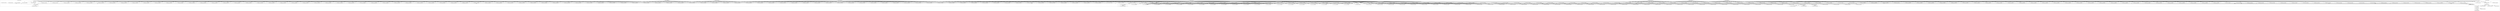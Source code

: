 digraph G {
	"1_fwatchdog#ServerID_5fff9df6cf-4xmj9"->"10.1.80.1:35798#ServerID_OuterContainerID"[ label="RESPONSE" ];
	"1_fwatchdog#ServerID_68977fd5c9-qtcgc"->"10.1.80.1:51084#ServerID_OuterContainerID"[ label="RESPONSE" ];
	"10.1.80.1:51086#ServerID_OuterContainerID"->"1_fwatchdog#ServerID_68977fd5c9-qtcgc"[ label="GET" ];
	"1_fwatchdog#ServerID_68977fd5c9-qtcgc"->"10.1.80.1:51086#ServerID_OuterContainerID"[ label="RESPONSE" ];
	"10.1.80.1:35798#ServerID_OuterContainerID"->"1_fwatchdog#ServerID_5fff9df6cf-4xmj9"[ label="GET" ];
	"1_fwatchdog#ServerID_5f846fd567-g8dn6"->"10.1.80.1:60902#ServerID_OuterContainerID"[ label="RESPONSE" ];
	"1_fwatchdog#ServerID_5fff9df6cf-4xmj9"->"10.1.80.1:35800#ServerID_OuterContainerID"[ label="RESPONSE" ];
	"10.1.80.1:51084#ServerID_OuterContainerID"->"1_fwatchdog#ServerID_68977fd5c9-qtcgc"[ label="GET" ];
	"10.1.80.1:35800#ServerID_OuterContainerID"->"1_fwatchdog#ServerID_5fff9df6cf-4xmj9"[ label="GET" ];
	"10.1.80.1:60900#ServerID_OuterContainerID"->"1_fwatchdog#ServerID_5f846fd567-g8dn6"[ label="GET" ];
	"1_fwatchdog#ServerID_5f846fd567-g8dn6"->"10.1.80.1:60900#ServerID_OuterContainerID"[ label="RESPONSE" ];
	"10.1.80.1:60902#ServerID_OuterContainerID"->"1_fwatchdog#ServerID_5f846fd567-g8dn6"[ label="GET" ];
	"10.1.80.1:56086#ServerID_OuterContainerID"->"1_fwatchdog#ServerID_6df85d7674-f2xxt"[ label="GET" ];
	"1_fwatchdog#ServerID_6df85d7674-f2xxt"->"10.1.80.1:56086#ServerID_OuterContainerID"[ label="RESPONSE" ];
	"10.1.80.1:56088#ServerID_OuterContainerID"->"1_fwatchdog#ServerID_6df85d7674-f2xxt"[ label="GET" ];
	"1_fwatchdog#ServerID_6df85d7674-f2xxt"->"10.1.80.1:56088#ServerID_OuterContainerID"[ label="RESPONSE" ];
	"10.1.80.1:58428#ServerID_OuterContainerID"->"1_fwatchdog#ServerID_8665dd9487-zwjjv"[ label="GET" ];
	"1_fwatchdog#ServerID_8665dd9487-zwjjv"->"10.1.80.1:58428#ServerID_OuterContainerID"[ label="RESPONSE" ];
	"10.1.80.1:58429#ServerID_OuterContainerID"->"1_fwatchdog#ServerID_8665dd9487-zwjjv"[ label="GET" ];
	"1_fwatchdog#ServerID_8665dd9487-zwjjv"->"10.1.80.1:58429#ServerID_OuterContainerID"[ label="RESPONSE" ];
	"10.1.80.1:51160#ServerID_OuterContainerID"->"1_fwatchdog#ServerID_76c96688d7-4wrfp"[ label="GET" ];
	"1_fwatchdog#ServerID_76c96688d7-4wrfp"->"10.1.80.1:51160#ServerID_OuterContainerID"[ label="RESPONSE" ];
	"10.1.80.1:51161#ServerID_OuterContainerID"->"1_fwatchdog#ServerID_76c96688d7-4wrfp"[ label="GET" ];
	"1_fwatchdog#ServerID_76c96688d7-4wrfp"->"10.1.80.1:51161#ServerID_OuterContainerID"[ label="RESPONSE" ];
	"10.1.80.1:51128#ServerID_OuterContainerID"->"1_fwatchdog#ServerID_68977fd5c9-qtcgc"[ label="GET" ];
	"1_fwatchdog#ServerID_68977fd5c9-qtcgc"->"10.1.80.1:51128#ServerID_OuterContainerID"[ label="RESPONSE" ];
	"10.1.80.1:51129#ServerID_OuterContainerID"->"1_fwatchdog#ServerID_68977fd5c9-qtcgc"[ label="GET" ];
	"1_fwatchdog#ServerID_68977fd5c9-qtcgc"->"10.1.80.1:51129#ServerID_OuterContainerID"[ label="RESPONSE" ];
	"10.1.80.1:35846#ServerID_OuterContainerID"->"1_fwatchdog#ServerID_5fff9df6cf-4xmj9"[ label="GET" ];
	"1_fwatchdog#ServerID_5fff9df6cf-4xmj9"->"10.1.80.1:35846#ServerID_OuterContainerID"[ label="RESPONSE" ];
	"10.1.80.1:35844#ServerID_OuterContainerID"->"1_fwatchdog#ServerID_5fff9df6cf-4xmj9"[ label="GET" ];
	"1_fwatchdog#ServerID_5fff9df6cf-4xmj9"->"10.1.80.1:35844#ServerID_OuterContainerID"[ label="RESPONSE" ];
	"10.1.80.1:60948#ServerID_OuterContainerID"->"1_fwatchdog#ServerID_5f846fd567-g8dn6"[ label="GET" ];
	"10.1.80.1:60946#ServerID_OuterContainerID"->"1_fwatchdog#ServerID_5f846fd567-g8dn6"[ label="GET" ];
	"1_fwatchdog#ServerID_5f846fd567-g8dn6"->"10.1.80.1:60948#ServerID_OuterContainerID"[ label="RESPONSE" ];
	"1_fwatchdog#ServerID_5f846fd567-g8dn6"->"10.1.80.1:60946#ServerID_OuterContainerID"[ label="RESPONSE" ];
	"10.1.80.1:56136#ServerID_OuterContainerID"->"1_fwatchdog#ServerID_6df85d7674-f2xxt"[ label="GET" ];
	"10.1.80.1:56134#ServerID_OuterContainerID"->"1_fwatchdog#ServerID_6df85d7674-f2xxt"[ label="GET" ];
	"1_fwatchdog#ServerID_6df85d7674-f2xxt"->"10.1.80.1:56136#ServerID_OuterContainerID"[ label="RESPONSE" ];
	"1_fwatchdog#ServerID_6df85d7674-f2xxt"->"10.1.80.1:56134#ServerID_OuterContainerID"[ label="RESPONSE" ];
	"10.1.80.1:58474#ServerID_OuterContainerID"->"1_fwatchdog#ServerID_8665dd9487-zwjjv"[ label="GET" ];
	"10.1.80.1:58472#ServerID_OuterContainerID"->"1_fwatchdog#ServerID_8665dd9487-zwjjv"[ label="GET" ];
	"1_fwatchdog#ServerID_8665dd9487-zwjjv"->"10.1.80.1:58472#ServerID_OuterContainerID"[ label="RESPONSE" ];
	"1_fwatchdog#ServerID_8665dd9487-zwjjv"->"10.1.80.1:58474#ServerID_OuterContainerID"[ label="RESPONSE" ];
	"10.1.80.93:45468#ServerID_OuterContainerID"->"1_fwatchdog#ServerID_6df85d7674-f2xxt"[ label="POST" ];
	"1_fwatchdog#ServerID_6df85d7674-f2xxt"->"gateway:8080#ServerID_OuterContainerID"[ label="POST" ];
	"1_fwatchdog#ServerID_6df85d7674-f2xxt"->"10.1.80.93:8080#ServerID_OuterContainerID"[ label="POST" ];
	"10.1.80.93:37478#ServerID_OuterContainerID"->"1_fwatchdog#ServerID_5f846fd567-g8dn6"[ label="POST" ];
	"1_fwatchdog#ServerID_5f846fd567-g8dn6"->"10.1.80.93:37478#ServerID_OuterContainerID"[ label="RESPONSE" ];
	"10.1.80.93:8080#ServerID_OuterContainerID"->"1_fwatchdog#ServerID_6df85d7674-f2xxt"[ label="RESPONSE" ];
	"gateway:8080#ServerID_OuterContainerID"->"1_fwatchdog#ServerID_6df85d7674-f2xxt"[ label="RESPONSE" ];
	"1_fwatchdog#ServerID_6df85d7674-f2xxt"->"10.1.80.93:45468#ServerID_OuterContainerID"[ label="RESPONSE" ];
	"10.1.80.1:51214#ServerID_OuterContainerID"->"1_fwatchdog#ServerID_76c96688d7-4wrfp"[ label="GET" ];
	"10.1.80.1:51215#ServerID_OuterContainerID"->"1_fwatchdog#ServerID_76c96688d7-4wrfp"[ label="GET" ];
	"1_fwatchdog#ServerID_76c96688d7-4wrfp"->"10.1.80.1:51214#ServerID_OuterContainerID"[ label="RESPONSE" ];
	"1_fwatchdog#ServerID_76c96688d7-4wrfp"->"10.1.80.1:51215#ServerID_OuterContainerID"[ label="RESPONSE" ];
	"10.1.80.93:45488#ServerID_OuterContainerID"->"1_fwatchdog#ServerID_6df85d7674-f2xxt"[ label="POST" ];
	"1_fwatchdog#ServerID_6df85d7674-f2xxt"->"gateway:8080#ServerID_OuterContainerID"[ label="POST" ];
	"1_fwatchdog#ServerID_6df85d7674-f2xxt"->"10.1.80.93:8080#ServerID_OuterContainerID"[ label="POST" ];
	"10.1.80.93:37496#ServerID_OuterContainerID"->"1_fwatchdog#ServerID_5f846fd567-g8dn6"[ label="POST" ];
	"1_fwatchdog#ServerID_5f846fd567-g8dn6"->"10.1.80.93:37496#ServerID_OuterContainerID"[ label="RESPONSE" ];
	"10.1.80.93:8080#ServerID_OuterContainerID"->"1_fwatchdog#ServerID_6df85d7674-f2xxt"[ label="RESPONSE" ];
	"gateway:8080#ServerID_OuterContainerID"->"1_fwatchdog#ServerID_6df85d7674-f2xxt"[ label="RESPONSE" ];
	"1_fwatchdog#ServerID_6df85d7674-f2xxt"->"10.1.80.93:45488#ServerID_OuterContainerID"[ label="RESPONSE" ];
	"10.1.80.93:45502#ServerID_OuterContainerID"->"1_fwatchdog#ServerID_6df85d7674-f2xxt"[ label="POST" ];
	"1_fwatchdog#ServerID_6df85d7674-f2xxt"->"gateway:8080#ServerID_OuterContainerID"[ label="POST" ];
	"1_fwatchdog#ServerID_6df85d7674-f2xxt"->"10.1.80.93:8080#ServerID_OuterContainerID"[ label="POST" ];
	"10.1.80.93:37510#ServerID_OuterContainerID"->"1_fwatchdog#ServerID_5f846fd567-g8dn6"[ label="POST" ];
	"1_fwatchdog#ServerID_5f846fd567-g8dn6"->"10.1.80.93:37510#ServerID_OuterContainerID"[ label="RESPONSE" ];
	"10.1.80.93:8080#ServerID_OuterContainerID"->"1_fwatchdog#ServerID_6df85d7674-f2xxt"[ label="RESPONSE" ];
	"gateway:8080#ServerID_OuterContainerID"->"1_fwatchdog#ServerID_6df85d7674-f2xxt"[ label="RESPONSE" ];
	"1_fwatchdog#ServerID_6df85d7674-f2xxt"->"10.1.80.93:45502#ServerID_OuterContainerID"[ label="RESPONSE" ];
	"10.1.80.93:45514#ServerID_OuterContainerID"->"1_fwatchdog#ServerID_6df85d7674-f2xxt"[ label="POST" ];
	"1_fwatchdog#ServerID_6df85d7674-f2xxt"->"gateway:8080#ServerID_OuterContainerID"[ label="POST" ];
	"1_fwatchdog#ServerID_6df85d7674-f2xxt"->"10.1.80.93:8080#ServerID_OuterContainerID"[ label="POST" ];
	"10.1.80.93:37522#ServerID_OuterContainerID"->"1_fwatchdog#ServerID_5f846fd567-g8dn6"[ label="POST" ];
	"1_fwatchdog#ServerID_5f846fd567-g8dn6"->"10.1.80.93:37522#ServerID_OuterContainerID"[ label="RESPONSE" ];
	"10.1.80.93:8080#ServerID_OuterContainerID"->"1_fwatchdog#ServerID_6df85d7674-f2xxt"[ label="RESPONSE" ];
	"gateway:8080#ServerID_OuterContainerID"->"1_fwatchdog#ServerID_6df85d7674-f2xxt"[ label="RESPONSE" ];
	"1_fwatchdog#ServerID_6df85d7674-f2xxt"->"10.1.80.93:45514#ServerID_OuterContainerID"[ label="RESPONSE" ];
	"10.1.80.93:45526#ServerID_OuterContainerID"->"1_fwatchdog#ServerID_6df85d7674-f2xxt"[ label="POST" ];
	"1_fwatchdog#ServerID_6df85d7674-f2xxt"->"gateway:8080#ServerID_OuterContainerID"[ label="POST" ];
	"1_fwatchdog#ServerID_6df85d7674-f2xxt"->"10.1.80.93:8080#ServerID_OuterContainerID"[ label="POST" ];
	"10.1.80.93:37534#ServerID_OuterContainerID"->"1_fwatchdog#ServerID_5f846fd567-g8dn6"[ label="POST" ];
	"1_fwatchdog#ServerID_5f846fd567-g8dn6"->"10.1.80.93:37534#ServerID_OuterContainerID"[ label="RESPONSE" ];
	"10.1.80.93:8080#ServerID_OuterContainerID"->"1_fwatchdog#ServerID_6df85d7674-f2xxt"[ label="RESPONSE" ];
	"gateway:8080#ServerID_OuterContainerID"->"1_fwatchdog#ServerID_6df85d7674-f2xxt"[ label="RESPONSE" ];
	"1_fwatchdog#ServerID_6df85d7674-f2xxt"->"10.1.80.93:45526#ServerID_OuterContainerID"[ label="RESPONSE" ];
	"10.1.80.93:45540#ServerID_OuterContainerID"->"1_fwatchdog#ServerID_6df85d7674-f2xxt"[ label="POST" ];
	"1_fwatchdog#ServerID_6df85d7674-f2xxt"->"gateway:8080#ServerID_OuterContainerID"[ label="POST" ];
	"1_fwatchdog#ServerID_6df85d7674-f2xxt"->"10.1.80.93:8080#ServerID_OuterContainerID"[ label="POST" ];
	"10.1.80.93:37548#ServerID_OuterContainerID"->"1_fwatchdog#ServerID_5f846fd567-g8dn6"[ label="POST" ];
	"1_fwatchdog#ServerID_5f846fd567-g8dn6"->"10.1.80.93:37548#ServerID_OuterContainerID"[ label="RESPONSE" ];
	"10.1.80.93:8080#ServerID_OuterContainerID"->"1_fwatchdog#ServerID_6df85d7674-f2xxt"[ label="RESPONSE" ];
	"gateway:8080#ServerID_OuterContainerID"->"1_fwatchdog#ServerID_6df85d7674-f2xxt"[ label="RESPONSE" ];
	"1_fwatchdog#ServerID_6df85d7674-f2xxt"->"10.1.80.93:45540#ServerID_OuterContainerID"[ label="RESPONSE" ];
	"10.1.80.1:51242#ServerID_OuterContainerID"->"1_fwatchdog#ServerID_68977fd5c9-qtcgc"[ label="GET" ];
	"10.1.80.1:51244#ServerID_OuterContainerID"->"1_fwatchdog#ServerID_68977fd5c9-qtcgc"[ label="GET" ];
	"1_fwatchdog#ServerID_68977fd5c9-qtcgc"->"10.1.80.1:51242#ServerID_OuterContainerID"[ label="RESPONSE" ];
	"1_fwatchdog#ServerID_68977fd5c9-qtcgc"->"10.1.80.1:51244#ServerID_OuterContainerID"[ label="RESPONSE" ];
	"10.1.80.93:45556#ServerID_OuterContainerID"->"1_fwatchdog#ServerID_6df85d7674-f2xxt"[ label="POST" ];
	"1_fwatchdog#ServerID_6df85d7674-f2xxt"->"gateway:8080#ServerID_OuterContainerID"[ label="POST" ];
	"1_fwatchdog#ServerID_6df85d7674-f2xxt"->"10.1.80.93:8080#ServerID_OuterContainerID"[ label="POST" ];
	"10.1.80.93:37564#ServerID_OuterContainerID"->"1_fwatchdog#ServerID_5f846fd567-g8dn6"[ label="POST" ];
	"1_fwatchdog#ServerID_5f846fd567-g8dn6"->"10.1.80.93:37564#ServerID_OuterContainerID"[ label="RESPONSE" ];
	"10.1.80.93:8080#ServerID_OuterContainerID"->"1_fwatchdog#ServerID_6df85d7674-f2xxt"[ label="RESPONSE" ];
	"gateway:8080#ServerID_OuterContainerID"->"1_fwatchdog#ServerID_6df85d7674-f2xxt"[ label="RESPONSE" ];
	"1_fwatchdog#ServerID_6df85d7674-f2xxt"->"10.1.80.93:45556#ServerID_OuterContainerID"[ label="RESPONSE" ];
	"10.1.80.93:45568#ServerID_OuterContainerID"->"1_fwatchdog#ServerID_6df85d7674-f2xxt"[ label="POST" ];
	"1_fwatchdog#ServerID_6df85d7674-f2xxt"->"gateway:8080#ServerID_OuterContainerID"[ label="POST" ];
	"1_fwatchdog#ServerID_6df85d7674-f2xxt"->"10.1.80.93:8080#ServerID_OuterContainerID"[ label="POST" ];
	"10.1.80.93:37576#ServerID_OuterContainerID"->"1_fwatchdog#ServerID_5f846fd567-g8dn6"[ label="POST" ];
	"1_fwatchdog#ServerID_5f846fd567-g8dn6"->"10.1.80.93:37576#ServerID_OuterContainerID"[ label="RESPONSE" ];
	"10.1.80.93:8080#ServerID_OuterContainerID"->"1_fwatchdog#ServerID_6df85d7674-f2xxt"[ label="RESPONSE" ];
	"gateway:8080#ServerID_OuterContainerID"->"1_fwatchdog#ServerID_6df85d7674-f2xxt"[ label="RESPONSE" ];
	"1_fwatchdog#ServerID_6df85d7674-f2xxt"->"10.1.80.93:45568#ServerID_OuterContainerID"[ label="RESPONSE" ];
	"10.1.80.93:45580#ServerID_OuterContainerID"->"1_fwatchdog#ServerID_6df85d7674-f2xxt"[ label="POST" ];
	"1_fwatchdog#ServerID_6df85d7674-f2xxt"->"gateway:8080#ServerID_OuterContainerID"[ label="POST" ];
	"1_fwatchdog#ServerID_6df85d7674-f2xxt"->"10.1.80.93:8080#ServerID_OuterContainerID"[ label="POST" ];
	"10.1.80.93:37588#ServerID_OuterContainerID"->"1_fwatchdog#ServerID_5f846fd567-g8dn6"[ label="POST" ];
	"1_fwatchdog#ServerID_5f846fd567-g8dn6"->"10.1.80.93:37588#ServerID_OuterContainerID"[ label="RESPONSE" ];
	"10.1.80.93:8080#ServerID_OuterContainerID"->"1_fwatchdog#ServerID_6df85d7674-f2xxt"[ label="RESPONSE" ];
	"gateway:8080#ServerID_OuterContainerID"->"1_fwatchdog#ServerID_6df85d7674-f2xxt"[ label="RESPONSE" ];
	"1_fwatchdog#ServerID_6df85d7674-f2xxt"->"10.1.80.93:45580#ServerID_OuterContainerID"[ label="RESPONSE" ];
	"10.1.80.1:35990#ServerID_OuterContainerID"->"1_fwatchdog#ServerID_5fff9df6cf-4xmj9"[ label="GET" ];
	"10.1.80.1:35988#ServerID_OuterContainerID"->"1_fwatchdog#ServerID_5fff9df6cf-4xmj9"[ label="GET" ];
	"1_fwatchdog#ServerID_5fff9df6cf-4xmj9"->"10.1.80.1:35988#ServerID_OuterContainerID"[ label="RESPONSE" ];
	"1_fwatchdog#ServerID_5fff9df6cf-4xmj9"->"10.1.80.1:35990#ServerID_OuterContainerID"[ label="RESPONSE" ];
	"10.1.80.1:32858#ServerID_OuterContainerID"->"1_fwatchdog#ServerID_5f846fd567-g8dn6"[ label="GET" ];
	"10.1.80.1:32860#ServerID_OuterContainerID"->"1_fwatchdog#ServerID_5f846fd567-g8dn6"[ label="GET" ];
	"1_fwatchdog#ServerID_5f846fd567-g8dn6"->"10.1.80.1:32860#ServerID_OuterContainerID"[ label="RESPONSE" ];
	"1_fwatchdog#ServerID_5f846fd567-g8dn6"->"10.1.80.1:32858#ServerID_OuterContainerID"[ label="RESPONSE" ];
	"10.1.80.93:45600#ServerID_OuterContainerID"->"1_fwatchdog#ServerID_6df85d7674-f2xxt"[ label="POST" ];
	"1_fwatchdog#ServerID_6df85d7674-f2xxt"->"gateway:8080#ServerID_OuterContainerID"[ label="POST" ];
	"1_fwatchdog#ServerID_6df85d7674-f2xxt"->"10.1.80.93:8080#ServerID_OuterContainerID"[ label="POST" ];
	"10.1.80.93:37608#ServerID_OuterContainerID"->"1_fwatchdog#ServerID_5f846fd567-g8dn6"[ label="POST" ];
	"1_fwatchdog#ServerID_5f846fd567-g8dn6"->"10.1.80.93:37608#ServerID_OuterContainerID"[ label="RESPONSE" ];
	"10.1.80.93:8080#ServerID_OuterContainerID"->"1_fwatchdog#ServerID_6df85d7674-f2xxt"[ label="RESPONSE" ];
	"gateway:8080#ServerID_OuterContainerID"->"1_fwatchdog#ServerID_6df85d7674-f2xxt"[ label="RESPONSE" ];
	"1_fwatchdog#ServerID_6df85d7674-f2xxt"->"10.1.80.93:45600#ServerID_OuterContainerID"[ label="RESPONSE" ];
	"10.1.80.1:56290#ServerID_OuterContainerID"->"1_fwatchdog#ServerID_6df85d7674-f2xxt"[ label="GET" ];
	"10.1.80.1:56288#ServerID_OuterContainerID"->"1_fwatchdog#ServerID_6df85d7674-f2xxt"[ label="GET" ];
	"1_fwatchdog#ServerID_6df85d7674-f2xxt"->"10.1.80.1:56290#ServerID_OuterContainerID"[ label="RESPONSE" ];
	"1_fwatchdog#ServerID_6df85d7674-f2xxt"->"10.1.80.1:56288#ServerID_OuterContainerID"[ label="RESPONSE" ];
	"10.1.80.1:58628#ServerID_OuterContainerID"->"1_fwatchdog#ServerID_8665dd9487-zwjjv"[ label="GET" ];
	"1_fwatchdog#ServerID_8665dd9487-zwjjv"->"10.1.80.1:58628#ServerID_OuterContainerID"[ label="RESPONSE" ];
	"10.1.80.1:58626#ServerID_OuterContainerID"->"1_fwatchdog#ServerID_8665dd9487-zwjjv"[ label="GET" ];
	"1_fwatchdog#ServerID_8665dd9487-zwjjv"->"10.1.80.1:58626#ServerID_OuterContainerID"[ label="RESPONSE" ];
	"10.1.80.93:45622#ServerID_OuterContainerID"->"1_fwatchdog#ServerID_6df85d7674-f2xxt"[ label="POST" ];
	"1_fwatchdog#ServerID_6df85d7674-f2xxt"->"gateway:8080#ServerID_OuterContainerID"[ label="POST" ];
	"1_fwatchdog#ServerID_6df85d7674-f2xxt"->"10.1.80.93:8080#ServerID_OuterContainerID"[ label="POST" ];
	"10.1.80.93:37630#ServerID_OuterContainerID"->"1_fwatchdog#ServerID_5f846fd567-g8dn6"[ label="POST" ];
	"1_fwatchdog#ServerID_5f846fd567-g8dn6"->"10.1.80.93:37630#ServerID_OuterContainerID"[ label="RESPONSE" ];
	"10.1.80.93:8080#ServerID_OuterContainerID"->"1_fwatchdog#ServerID_6df85d7674-f2xxt"[ label="RESPONSE" ];
	"gateway:8080#ServerID_OuterContainerID"->"1_fwatchdog#ServerID_6df85d7674-f2xxt"[ label="RESPONSE" ];
	"1_fwatchdog#ServerID_6df85d7674-f2xxt"->"10.1.80.93:45622#ServerID_OuterContainerID"[ label="RESPONSE" ];
	"10.1.80.1:51366#ServerID_OuterContainerID"->"1_fwatchdog#ServerID_76c96688d7-4wrfp"[ label="GET" ];
	"10.1.80.1:51364#ServerID_OuterContainerID"->"1_fwatchdog#ServerID_76c96688d7-4wrfp"[ label="GET" ];
	"1_fwatchdog#ServerID_76c96688d7-4wrfp"->"10.1.80.1:51364#ServerID_OuterContainerID"[ label="RESPONSE" ];
	"1_fwatchdog#ServerID_76c96688d7-4wrfp"->"10.1.80.1:51366#ServerID_OuterContainerID"[ label="RESPONSE" ];
	"10.1.80.93:45638#ServerID_OuterContainerID"->"1_fwatchdog#ServerID_6df85d7674-f2xxt"[ label="POST" ];
	"1_fwatchdog#ServerID_6df85d7674-f2xxt"->"gateway:8080#ServerID_OuterContainerID"[ label="POST" ];
	"1_fwatchdog#ServerID_6df85d7674-f2xxt"->"10.1.80.93:8080#ServerID_OuterContainerID"[ label="POST" ];
	"10.1.80.93:37646#ServerID_OuterContainerID"->"1_fwatchdog#ServerID_5f846fd567-g8dn6"[ label="POST" ];
	"1_fwatchdog#ServerID_5f846fd567-g8dn6"->"10.1.80.93:37646#ServerID_OuterContainerID"[ label="RESPONSE" ];
	"10.1.80.93:8080#ServerID_OuterContainerID"->"1_fwatchdog#ServerID_6df85d7674-f2xxt"[ label="RESPONSE" ];
	"gateway:8080#ServerID_OuterContainerID"->"1_fwatchdog#ServerID_6df85d7674-f2xxt"[ label="RESPONSE" ];
	"1_fwatchdog#ServerID_6df85d7674-f2xxt"->"10.1.80.93:45638#ServerID_OuterContainerID"[ label="RESPONSE" ];
	"10.1.80.93:45650#ServerID_OuterContainerID"->"1_fwatchdog#ServerID_6df85d7674-f2xxt"[ label="POST" ];
	"1_fwatchdog#ServerID_6df85d7674-f2xxt"->"gateway:8080#ServerID_OuterContainerID"[ label="POST" ];
	"1_fwatchdog#ServerID_6df85d7674-f2xxt"->"10.1.80.93:8080#ServerID_OuterContainerID"[ label="POST" ];
	"10.1.80.93:37658#ServerID_OuterContainerID"->"1_fwatchdog#ServerID_5f846fd567-g8dn6"[ label="POST" ];
	"1_fwatchdog#ServerID_5f846fd567-g8dn6"->"10.1.80.93:37658#ServerID_OuterContainerID"[ label="RESPONSE" ];
	"10.1.80.93:8080#ServerID_OuterContainerID"->"1_fwatchdog#ServerID_6df85d7674-f2xxt"[ label="RESPONSE" ];
	"gateway:8080#ServerID_OuterContainerID"->"1_fwatchdog#ServerID_6df85d7674-f2xxt"[ label="RESPONSE" ];
	"1_fwatchdog#ServerID_6df85d7674-f2xxt"->"10.1.80.93:45650#ServerID_OuterContainerID"[ label="RESPONSE" ];
	"10.1.80.93:45662#ServerID_OuterContainerID"->"1_fwatchdog#ServerID_6df85d7674-f2xxt"[ label="POST" ];
	"1_fwatchdog#ServerID_6df85d7674-f2xxt"->"gateway:8080#ServerID_OuterContainerID"[ label="POST" ];
	"1_fwatchdog#ServerID_6df85d7674-f2xxt"->"10.1.80.93:8080#ServerID_OuterContainerID"[ label="POST" ];
	"10.1.80.93:37670#ServerID_OuterContainerID"->"1_fwatchdog#ServerID_5f846fd567-g8dn6"[ label="POST" ];
	"1_fwatchdog#ServerID_5f846fd567-g8dn6"->"10.1.80.93:37670#ServerID_OuterContainerID"[ label="RESPONSE" ];
	"10.1.80.93:8080#ServerID_OuterContainerID"->"1_fwatchdog#ServerID_6df85d7674-f2xxt"[ label="RESPONSE" ];
	"gateway:8080#ServerID_OuterContainerID"->"1_fwatchdog#ServerID_6df85d7674-f2xxt"[ label="RESPONSE" ];
	"1_fwatchdog#ServerID_6df85d7674-f2xxt"->"10.1.80.93:45662#ServerID_OuterContainerID"[ label="RESPONSE" ];
	"10.1.80.93:45674#ServerID_OuterContainerID"->"1_fwatchdog#ServerID_6df85d7674-f2xxt"[ label="POST" ];
	"1_fwatchdog#ServerID_6df85d7674-f2xxt"->"gateway:8080#ServerID_OuterContainerID"[ label="POST" ];
	"1_fwatchdog#ServerID_6df85d7674-f2xxt"->"10.1.80.93:8080#ServerID_OuterContainerID"[ label="POST" ];
	"10.1.80.93:37682#ServerID_OuterContainerID"->"1_fwatchdog#ServerID_5f846fd567-g8dn6"[ label="POST" ];
	"1_fwatchdog#ServerID_5f846fd567-g8dn6"->"10.1.80.93:37682#ServerID_OuterContainerID"[ label="RESPONSE" ];
	"10.1.80.93:8080#ServerID_OuterContainerID"->"1_fwatchdog#ServerID_6df85d7674-f2xxt"[ label="RESPONSE" ];
	"gateway:8080#ServerID_OuterContainerID"->"1_fwatchdog#ServerID_6df85d7674-f2xxt"[ label="RESPONSE" ];
	"1_fwatchdog#ServerID_6df85d7674-f2xxt"->"10.1.80.93:45674#ServerID_OuterContainerID"[ label="RESPONSE" ];
	"10.1.80.93:45690#ServerID_OuterContainerID"->"1_fwatchdog#ServerID_6df85d7674-f2xxt"[ label="POST" ];
	"1_fwatchdog#ServerID_6df85d7674-f2xxt"->"gateway:8080#ServerID_OuterContainerID"[ label="POST" ];
	"1_fwatchdog#ServerID_6df85d7674-f2xxt"->"10.1.80.93:8080#ServerID_OuterContainerID"[ label="POST" ];
	"10.1.80.93:37698#ServerID_OuterContainerID"->"1_fwatchdog#ServerID_5f846fd567-g8dn6"[ label="POST" ];
	"1_fwatchdog#ServerID_5f846fd567-g8dn6"->"10.1.80.93:37698#ServerID_OuterContainerID"[ label="RESPONSE" ];
	"10.1.80.93:8080#ServerID_OuterContainerID"->"1_fwatchdog#ServerID_6df85d7674-f2xxt"[ label="RESPONSE" ];
	"gateway:8080#ServerID_OuterContainerID"->"1_fwatchdog#ServerID_6df85d7674-f2xxt"[ label="RESPONSE" ];
	"1_fwatchdog#ServerID_6df85d7674-f2xxt"->"10.1.80.93:45690#ServerID_OuterContainerID"[ label="RESPONSE" ];
	"10.1.80.1:51394#ServerID_OuterContainerID"->"1_fwatchdog#ServerID_68977fd5c9-qtcgc"[ label="GET" ];
	"10.1.80.1:51392#ServerID_OuterContainerID"->"1_fwatchdog#ServerID_68977fd5c9-qtcgc"[ label="GET" ];
	"1_fwatchdog#ServerID_68977fd5c9-qtcgc"->"10.1.80.1:51394#ServerID_OuterContainerID"[ label="RESPONSE" ];
	"1_fwatchdog#ServerID_68977fd5c9-qtcgc"->"10.1.80.1:51392#ServerID_OuterContainerID"[ label="RESPONSE" ];
	"10.1.80.93:45710#ServerID_OuterContainerID"->"1_fwatchdog#ServerID_6df85d7674-f2xxt"[ label="POST" ];
	"1_fwatchdog#ServerID_6df85d7674-f2xxt"->"gateway:8080#ServerID_OuterContainerID"[ label="POST" ];
	"1_fwatchdog#ServerID_6df85d7674-f2xxt"->"10.1.80.93:8080#ServerID_OuterContainerID"[ label="POST" ];
	"10.1.80.93:37718#ServerID_OuterContainerID"->"1_fwatchdog#ServerID_5f846fd567-g8dn6"[ label="POST" ];
	"1_fwatchdog#ServerID_5f846fd567-g8dn6"->"10.1.80.93:37718#ServerID_OuterContainerID"[ label="RESPONSE" ];
	"10.1.80.93:8080#ServerID_OuterContainerID"->"1_fwatchdog#ServerID_6df85d7674-f2xxt"[ label="RESPONSE" ];
	"1_fwatchdog#ServerID_6df85d7674-f2xxt"->"10.1.80.93:45710#ServerID_OuterContainerID"[ label="RESPONSE" ];
	"gateway:8080#ServerID_OuterContainerID"->"1_fwatchdog#ServerID_6df85d7674-f2xxt"[ label="RESPONSE" ];
	"10.1.80.93:45722#ServerID_OuterContainerID"->"1_fwatchdog#ServerID_6df85d7674-f2xxt"[ label="POST" ];
	"1_fwatchdog#ServerID_6df85d7674-f2xxt"->"gateway:8080#ServerID_OuterContainerID"[ label="POST" ];
	"1_fwatchdog#ServerID_6df85d7674-f2xxt"->"10.1.80.93:8080#ServerID_OuterContainerID"[ label="POST" ];
	"10.1.80.93:37730#ServerID_OuterContainerID"->"1_fwatchdog#ServerID_5f846fd567-g8dn6"[ label="POST" ];
	"1_fwatchdog#ServerID_5f846fd567-g8dn6"->"10.1.80.93:37730#ServerID_OuterContainerID"[ label="RESPONSE" ];
	"10.1.80.93:8080#ServerID_OuterContainerID"->"1_fwatchdog#ServerID_6df85d7674-f2xxt"[ label="RESPONSE" ];
	"gateway:8080#ServerID_OuterContainerID"->"1_fwatchdog#ServerID_6df85d7674-f2xxt"[ label="RESPONSE" ];
	"1_fwatchdog#ServerID_6df85d7674-f2xxt"->"10.1.80.93:45722#ServerID_OuterContainerID"[ label="RESPONSE" ];
	"10.1.80.93:45734#ServerID_OuterContainerID"->"1_fwatchdog#ServerID_6df85d7674-f2xxt"[ label="POST" ];
	"1_fwatchdog#ServerID_6df85d7674-f2xxt"->"gateway:8080#ServerID_OuterContainerID"[ label="POST" ];
	"1_fwatchdog#ServerID_6df85d7674-f2xxt"->"10.1.80.93:8080#ServerID_OuterContainerID"[ label="POST" ];
	"10.1.80.93:37742#ServerID_OuterContainerID"->"1_fwatchdog#ServerID_5f846fd567-g8dn6"[ label="POST" ];
	"1_fwatchdog#ServerID_5f846fd567-g8dn6"->"10.1.80.93:37742#ServerID_OuterContainerID"[ label="RESPONSE" ];
	"10.1.80.93:8080#ServerID_OuterContainerID"->"1_fwatchdog#ServerID_6df85d7674-f2xxt"[ label="RESPONSE" ];
	"gateway:8080#ServerID_OuterContainerID"->"1_fwatchdog#ServerID_6df85d7674-f2xxt"[ label="RESPONSE" ];
	"1_fwatchdog#ServerID_6df85d7674-f2xxt"->"10.1.80.93:45734#ServerID_OuterContainerID"[ label="RESPONSE" ];
	"10.1.80.1:36144#ServerID_OuterContainerID"->"1_fwatchdog#ServerID_5fff9df6cf-4xmj9"[ label="GET" ];
	"10.1.80.1:36142#ServerID_OuterContainerID"->"1_fwatchdog#ServerID_5fff9df6cf-4xmj9"[ label="GET" ];
	"1_fwatchdog#ServerID_5fff9df6cf-4xmj9"->"10.1.80.1:36142#ServerID_OuterContainerID"[ label="RESPONSE" ];
	"1_fwatchdog#ServerID_5fff9df6cf-4xmj9"->"10.1.80.1:36144#ServerID_OuterContainerID"[ label="RESPONSE" ];
	"10.1.80.1:33012#ServerID_OuterContainerID"->"1_fwatchdog#ServerID_5f846fd567-g8dn6"[ label="GET" ];
	"10.1.80.1:33014#ServerID_OuterContainerID"->"1_fwatchdog#ServerID_5f846fd567-g8dn6"[ label="GET" ];
	"1_fwatchdog#ServerID_5f846fd567-g8dn6"->"10.1.80.1:33012#ServerID_OuterContainerID"[ label="RESPONSE" ];
	"1_fwatchdog#ServerID_5f846fd567-g8dn6"->"10.1.80.1:33014#ServerID_OuterContainerID"[ label="RESPONSE" ];
	"10.1.80.93:45754#ServerID_OuterContainerID"->"1_fwatchdog#ServerID_6df85d7674-f2xxt"[ label="POST" ];
	"1_fwatchdog#ServerID_6df85d7674-f2xxt"->"gateway:8080#ServerID_OuterContainerID"[ label="POST" ];
	"1_fwatchdog#ServerID_6df85d7674-f2xxt"->"10.1.80.93:8080#ServerID_OuterContainerID"[ label="POST" ];
	"10.1.80.93:37764#ServerID_OuterContainerID"->"1_fwatchdog#ServerID_5f846fd567-g8dn6"[ label="POST" ];
	"1_fwatchdog#ServerID_5f846fd567-g8dn6"->"10.1.80.93:37764#ServerID_OuterContainerID"[ label="RESPONSE" ];
	"10.1.80.93:8080#ServerID_OuterContainerID"->"1_fwatchdog#ServerID_6df85d7674-f2xxt"[ label="RESPONSE" ];
	"gateway:8080#ServerID_OuterContainerID"->"1_fwatchdog#ServerID_6df85d7674-f2xxt"[ label="RESPONSE" ];
	"1_fwatchdog#ServerID_6df85d7674-f2xxt"->"10.1.80.93:45754#ServerID_OuterContainerID"[ label="RESPONSE" ];
	"10.1.80.1:56446#ServerID_OuterContainerID"->"1_fwatchdog#ServerID_6df85d7674-f2xxt"[ label="GET" ];
	"10.1.80.1:56444#ServerID_OuterContainerID"->"1_fwatchdog#ServerID_6df85d7674-f2xxt"[ label="GET" ];
	"1_fwatchdog#ServerID_6df85d7674-f2xxt"->"10.1.80.1:56446#ServerID_OuterContainerID"[ label="RESPONSE" ];
	"1_fwatchdog#ServerID_6df85d7674-f2xxt"->"10.1.80.1:56444#ServerID_OuterContainerID"[ label="RESPONSE" ];
	"10.1.80.1:58783#ServerID_OuterContainerID"->"1_fwatchdog#ServerID_8665dd9487-zwjjv"[ label="GET" ];
	"10.1.80.1:58782#ServerID_OuterContainerID"->"1_fwatchdog#ServerID_8665dd9487-zwjjv"[ label="GET" ];
	"1_fwatchdog#ServerID_8665dd9487-zwjjv"->"10.1.80.1:58783#ServerID_OuterContainerID"[ label="RESPONSE" ];
	"1_fwatchdog#ServerID_8665dd9487-zwjjv"->"10.1.80.1:58782#ServerID_OuterContainerID"[ label="RESPONSE" ];
	"10.1.80.93:45778#ServerID_OuterContainerID"->"1_fwatchdog#ServerID_6df85d7674-f2xxt"[ label="POST" ];
	"1_fwatchdog#ServerID_6df85d7674-f2xxt"->"gateway:8080#ServerID_OuterContainerID"[ label="POST" ];
	"1_fwatchdog#ServerID_6df85d7674-f2xxt"->"10.1.80.93:8080#ServerID_OuterContainerID"[ label="POST" ];
	"10.1.80.93:37786#ServerID_OuterContainerID"->"1_fwatchdog#ServerID_5f846fd567-g8dn6"[ label="POST" ];
	"1_fwatchdog#ServerID_5f846fd567-g8dn6"->"10.1.80.93:37786#ServerID_OuterContainerID"[ label="RESPONSE" ];
	"10.1.80.93:8080#ServerID_OuterContainerID"->"1_fwatchdog#ServerID_6df85d7674-f2xxt"[ label="RESPONSE" ];
	"gateway:8080#ServerID_OuterContainerID"->"1_fwatchdog#ServerID_6df85d7674-f2xxt"[ label="RESPONSE" ];
	"1_fwatchdog#ServerID_6df85d7674-f2xxt"->"10.1.80.93:45778#ServerID_OuterContainerID"[ label="RESPONSE" ];
	"10.1.80.1:51520#ServerID_OuterContainerID"->"1_fwatchdog#ServerID_76c96688d7-4wrfp"[ label="GET" ];
	"10.1.80.1:51522#ServerID_OuterContainerID"->"1_fwatchdog#ServerID_76c96688d7-4wrfp"[ label="GET" ];
	"1_fwatchdog#ServerID_76c96688d7-4wrfp"->"10.1.80.1:51522#ServerID_OuterContainerID"[ label="RESPONSE" ];
	"1_fwatchdog#ServerID_76c96688d7-4wrfp"->"10.1.80.1:51520#ServerID_OuterContainerID"[ label="RESPONSE" ];
	"10.1.80.93:45794#ServerID_OuterContainerID"->"1_fwatchdog#ServerID_6df85d7674-f2xxt"[ label="POST" ];
	"1_fwatchdog#ServerID_6df85d7674-f2xxt"->"gateway:8080#ServerID_OuterContainerID"[ label="POST" ];
	"1_fwatchdog#ServerID_6df85d7674-f2xxt"->"10.1.80.93:8080#ServerID_OuterContainerID"[ label="POST" ];
	"10.1.80.93:37802#ServerID_OuterContainerID"->"1_fwatchdog#ServerID_5f846fd567-g8dn6"[ label="POST" ];
	"1_fwatchdog#ServerID_5f846fd567-g8dn6"->"10.1.80.93:37802#ServerID_OuterContainerID"[ label="RESPONSE" ];
	"10.1.80.93:8080#ServerID_OuterContainerID"->"1_fwatchdog#ServerID_6df85d7674-f2xxt"[ label="RESPONSE" ];
	"gateway:8080#ServerID_OuterContainerID"->"1_fwatchdog#ServerID_6df85d7674-f2xxt"[ label="RESPONSE" ];
	"1_fwatchdog#ServerID_6df85d7674-f2xxt"->"10.1.80.93:45794#ServerID_OuterContainerID"[ label="RESPONSE" ];
	"10.1.80.93:45806#ServerID_OuterContainerID"->"1_fwatchdog#ServerID_6df85d7674-f2xxt"[ label="POST" ];
	"1_fwatchdog#ServerID_6df85d7674-f2xxt"->"gateway:8080#ServerID_OuterContainerID"[ label="POST" ];
	"1_fwatchdog#ServerID_6df85d7674-f2xxt"->"10.1.80.93:8080#ServerID_OuterContainerID"[ label="POST" ];
	"10.1.80.93:37814#ServerID_OuterContainerID"->"1_fwatchdog#ServerID_5f846fd567-g8dn6"[ label="POST" ];
	"1_fwatchdog#ServerID_5f846fd567-g8dn6"->"10.1.80.93:37814#ServerID_OuterContainerID"[ label="RESPONSE" ];
	"10.1.80.93:8080#ServerID_OuterContainerID"->"1_fwatchdog#ServerID_6df85d7674-f2xxt"[ label="RESPONSE" ];
	"gateway:8080#ServerID_OuterContainerID"->"1_fwatchdog#ServerID_6df85d7674-f2xxt"[ label="RESPONSE" ];
	"1_fwatchdog#ServerID_6df85d7674-f2xxt"->"10.1.80.93:45806#ServerID_OuterContainerID"[ label="RESPONSE" ];
	"10.1.80.93:45820#ServerID_OuterContainerID"->"1_fwatchdog#ServerID_6df85d7674-f2xxt"[ label="POST" ];
	"10.1.80.1:56052#ServerID_OuterContainerID"->"1_fwatchdog#ServerID_2347d2f455dd"[ label="read" ];
	"1_fwatchdog#ServerID_2347d2f455dd"->"10.1.80.1:56052#ServerID_OuterContainerID"[ label="write" ];
	"10.1.80.1:56050#ServerID_OuterContainerID"->"1_fwatchdog#ServerID_2347d2f455dd"[ label="read" ];
	"1_fwatchdog#ServerID_2347d2f455dd"->"10.1.80.1:56050#ServerID_OuterContainerID"[ label="write" ];
	"10.1.80.1:51086#ServerID_OuterContainerID"->"1_fwatchdog#ServerID_c8cd456c8f13"[ label="read" ];
	"10.1.80.1:51084#ServerID_OuterContainerID"->"1_fwatchdog#ServerID_c8cd456c8f13"[ label="read" ];
	"1_fwatchdog#ServerID_c8cd456c8f13"->"10.1.80.1:51084#ServerID_OuterContainerID"[ label="write" ];
	"1_fwatchdog#ServerID_c8cd456c8f13"->"10.1.80.1:51086#ServerID_OuterContainerID"[ label="write" ];
	"10.1.80.1:35798#ServerID_OuterContainerID"->"1_fwatchdog#ServerID_5bd30c3565a4"[ label="read" ];
	"10.1.80.1:35800#ServerID_OuterContainerID"->"1_fwatchdog#ServerID_5bd30c3565a4"[ label="read" ];
	"1_fwatchdog#ServerID_5bd30c3565a4"->"10.1.80.1:35800#ServerID_OuterContainerID"[ label="write" ];
	"1_fwatchdog#ServerID_6df85d7674-f2xxt"->"gateway:8080#ServerID_OuterContainerID"[ label="POST" ];
	"1_fwatchdog#ServerID_6df85d7674-f2xxt"->"10.1.80.93:8080#ServerID_OuterContainerID"[ label="POST" ];
	"1_fwatchdog#ServerID_5bd30c3565a4"->"10.1.80.1:35798#ServerID_OuterContainerID"[ label="write" ];
	"10.1.80.93:37828#ServerID_OuterContainerID"->"1_fwatchdog#ServerID_5f846fd567-g8dn6"[ label="POST" ];
	"1_fwatchdog#ServerID_5f846fd567-g8dn6"->"10.1.80.93:37828#ServerID_OuterContainerID"[ label="RESPONSE" ];
	"10.1.80.93:8080#ServerID_OuterContainerID"->"1_fwatchdog#ServerID_6df85d7674-f2xxt"[ label="RESPONSE" ];
	"gateway:8080#ServerID_OuterContainerID"->"1_fwatchdog#ServerID_6df85d7674-f2xxt"[ label="RESPONSE" ];
	"1_fwatchdog#ServerID_6df85d7674-f2xxt"->"10.1.80.93:45820#ServerID_OuterContainerID"[ label="RESPONSE" ];
	"10.1.80.93:45832#ServerID_OuterContainerID"->"1_fwatchdog#ServerID_6df85d7674-f2xxt"[ label="POST" ];
	"1_fwatchdog#ServerID_6df85d7674-f2xxt"->"gateway:8080#ServerID_OuterContainerID"[ label="POST" ];
	"1_fwatchdog#ServerID_6df85d7674-f2xxt"->"10.1.80.93:8080#ServerID_OuterContainerID"[ label="POST" ];
	"10.1.80.93:37840#ServerID_OuterContainerID"->"1_fwatchdog#ServerID_5f846fd567-g8dn6"[ label="POST" ];
	"1_fwatchdog#ServerID_5f846fd567-g8dn6"->"10.1.80.93:37840#ServerID_OuterContainerID"[ label="RESPONSE" ];
	"10.1.80.93:8080#ServerID_OuterContainerID"->"1_fwatchdog#ServerID_6df85d7674-f2xxt"[ label="RESPONSE" ];
	"gateway:8080#ServerID_OuterContainerID"->"1_fwatchdog#ServerID_6df85d7674-f2xxt"[ label="RESPONSE" ];
	"1_fwatchdog#ServerID_6df85d7674-f2xxt"->"10.1.80.93:45832#ServerID_OuterContainerID"[ label="RESPONSE" ];
	"10.1.80.93:45846#ServerID_OuterContainerID"->"1_fwatchdog#ServerID_6df85d7674-f2xxt"[ label="POST" ];
	"1_fwatchdog#ServerID_6df85d7674-f2xxt"->"gateway:8080#ServerID_OuterContainerID"[ label="POST" ];
	"1_fwatchdog#ServerID_6df85d7674-f2xxt"->"10.1.80.93:8080#ServerID_OuterContainerID"[ label="POST" ];
	"10.1.80.93:37854#ServerID_OuterContainerID"->"1_fwatchdog#ServerID_5f846fd567-g8dn6"[ label="POST" ];
	"1_fwatchdog#ServerID_5f846fd567-g8dn6"->"10.1.80.93:37854#ServerID_OuterContainerID"[ label="RESPONSE" ];
	"10.1.80.1:60900#ServerID_OuterContainerID"->"1_fwatchdog#ServerID_7cf8268e6ab5"[ label="read" ];
	"10.1.80.93:8080#ServerID_OuterContainerID"->"1_fwatchdog#ServerID_6df85d7674-f2xxt"[ label="RESPONSE" ];
	"gateway:8080#ServerID_OuterContainerID"->"1_fwatchdog#ServerID_6df85d7674-f2xxt"[ label="RESPONSE" ];
	"1_fwatchdog#ServerID_6df85d7674-f2xxt"->"10.1.80.93:45846#ServerID_OuterContainerID"[ label="RESPONSE" ];
	"10.1.80.1:51548#ServerID_OuterContainerID"->"1_fwatchdog#ServerID_68977fd5c9-qtcgc"[ label="GET" ];
	"10.1.80.1:51549#ServerID_OuterContainerID"->"1_fwatchdog#ServerID_68977fd5c9-qtcgc"[ label="GET" ];
	"1_fwatchdog#ServerID_68977fd5c9-qtcgc"->"10.1.80.1:51549#ServerID_OuterContainerID"[ label="RESPONSE" ];
	"1_fwatchdog#ServerID_68977fd5c9-qtcgc"->"10.1.80.1:51548#ServerID_OuterContainerID"[ label="RESPONSE" ];
	"1_fwatchdog#ServerID_7cf8268e6ab5"->"10.1.80.1:60900#ServerID_OuterContainerID"[ label="write" ];
	"10.1.80.93:45862#ServerID_OuterContainerID"->"1_fwatchdog#ServerID_6df85d7674-f2xxt"[ label="POST" ];
	"1_fwatchdog#ServerID_6df85d7674-f2xxt"->"gateway:8080#ServerID_OuterContainerID"[ label="POST" ];
	"1_fwatchdog#ServerID_6df85d7674-f2xxt"->"10.1.80.93:8080#ServerID_OuterContainerID"[ label="POST" ];
	"10.1.80.93:37870#ServerID_OuterContainerID"->"1_fwatchdog#ServerID_5f846fd567-g8dn6"[ label="POST" ];
	"1_fwatchdog#ServerID_5f846fd567-g8dn6"->"10.1.80.93:37870#ServerID_OuterContainerID"[ label="RESPONSE" ];
	"10.1.80.93:8080#ServerID_OuterContainerID"->"1_fwatchdog#ServerID_6df85d7674-f2xxt"[ label="RESPONSE" ];
	"gateway:8080#ServerID_OuterContainerID"->"1_fwatchdog#ServerID_6df85d7674-f2xxt"[ label="RESPONSE" ];
	"1_fwatchdog#ServerID_6df85d7674-f2xxt"->"10.1.80.93:45862#ServerID_OuterContainerID"[ label="RESPONSE" ];
	"10.1.80.93:45876#ServerID_OuterContainerID"->"1_fwatchdog#ServerID_6df85d7674-f2xxt"[ label="POST" ];
	"1_fwatchdog#ServerID_6df85d7674-f2xxt"->"gateway:8080#ServerID_OuterContainerID"[ label="POST" ];
	"1_fwatchdog#ServerID_6df85d7674-f2xxt"->"10.1.80.93:8080#ServerID_OuterContainerID"[ label="POST" ];
	"10.1.80.93:37884#ServerID_OuterContainerID"->"1_fwatchdog#ServerID_5f846fd567-g8dn6"[ label="POST" ];
	"10.1.80.93:8080#ServerID_OuterContainerID"->"1_fwatchdog#ServerID_6df85d7674-f2xxt"[ label="RESPONSE" ];
	"1_fwatchdog#ServerID_5f846fd567-g8dn6"->"10.1.80.93:37884#ServerID_OuterContainerID"[ label="RESPONSE" ];
	"gateway:8080#ServerID_OuterContainerID"->"1_fwatchdog#ServerID_6df85d7674-f2xxt"[ label="RESPONSE" ];
	"1_fwatchdog#ServerID_6df85d7674-f2xxt"->"10.1.80.93:45876#ServerID_OuterContainerID"[ label="RESPONSE" ];
	"10.1.80.1:60902#ServerID_OuterContainerID"->"1_fwatchdog#ServerID_7cf8268e6ab5"[ label="read" ];
	"10.1.80.93:45888#ServerID_OuterContainerID"->"1_fwatchdog#ServerID_6df85d7674-f2xxt"[ label="POST" ];
	"1_fwatchdog#ServerID_6df85d7674-f2xxt"->"gateway:8080#ServerID_OuterContainerID"[ label="POST" ];
	"1_fwatchdog#ServerID_6df85d7674-f2xxt"->"10.1.80.93:8080#ServerID_OuterContainerID"[ label="POST" ];
	"10.1.80.93:37896#ServerID_OuterContainerID"->"1_fwatchdog#ServerID_5f846fd567-g8dn6"[ label="POST" ];
	"1_fwatchdog#ServerID_5f846fd567-g8dn6"->"10.1.80.93:37896#ServerID_OuterContainerID"[ label="RESPONSE" ];
	"10.1.80.93:8080#ServerID_OuterContainerID"->"1_fwatchdog#ServerID_6df85d7674-f2xxt"[ label="RESPONSE" ];
	"gateway:8080#ServerID_OuterContainerID"->"1_fwatchdog#ServerID_6df85d7674-f2xxt"[ label="RESPONSE" ];
	"1_fwatchdog#ServerID_6df85d7674-f2xxt"->"10.1.80.93:45888#ServerID_OuterContainerID"[ label="RESPONSE" ];
	"1_fwatchdog#ServerID_7cf8268e6ab5"->"10.1.80.1:60902#ServerID_OuterContainerID"[ label="write" ];
	"10.1.80.1:56086#ServerID_OuterContainerID"->"1_fwatchdog#ServerID_2347d2f455dd"[ label="read" ];
	"10.1.80.1:36297#ServerID_OuterContainerID"->"1_fwatchdog#ServerID_5fff9df6cf-4xmj9"[ label="GET" ];
	"10.1.80.1:36296#ServerID_OuterContainerID"->"1_fwatchdog#ServerID_5fff9df6cf-4xmj9"[ label="GET" ];
	"1_fwatchdog#ServerID_5fff9df6cf-4xmj9"->"10.1.80.1:36296#ServerID_OuterContainerID"[ label="RESPONSE" ];
	"1_fwatchdog#ServerID_5fff9df6cf-4xmj9"->"10.1.80.1:36297#ServerID_OuterContainerID"[ label="RESPONSE" ];
	"10.1.80.1:33167#ServerID_OuterContainerID"->"1_fwatchdog#ServerID_5f846fd567-g8dn6"[ label="GET" ];
	"10.1.80.1:33166#ServerID_OuterContainerID"->"1_fwatchdog#ServerID_5f846fd567-g8dn6"[ label="GET" ];
	"1_fwatchdog#ServerID_2347d2f455dd"->"10.1.80.1:56086#ServerID_OuterContainerID"[ label="write" ];
	"1_fwatchdog#ServerID_5f846fd567-g8dn6"->"10.1.80.1:33167#ServerID_OuterContainerID"[ label="RESPONSE" ];
	"1_fwatchdog#ServerID_5f846fd567-g8dn6"->"10.1.80.1:33166#ServerID_OuterContainerID"[ label="RESPONSE" ];
	"10.1.80.93:45908#ServerID_OuterContainerID"->"1_fwatchdog#ServerID_6df85d7674-f2xxt"[ label="POST" ];
	"1_fwatchdog#ServerID_6df85d7674-f2xxt"->"gateway:8080#ServerID_OuterContainerID"[ label="POST" ];
	"1_fwatchdog#ServerID_6df85d7674-f2xxt"->"10.1.80.93:8080#ServerID_OuterContainerID"[ label="POST" ];
	"10.1.80.93:37916#ServerID_OuterContainerID"->"1_fwatchdog#ServerID_5f846fd567-g8dn6"[ label="POST" ];
	"1_fwatchdog#ServerID_5f846fd567-g8dn6"->"10.1.80.93:37916#ServerID_OuterContainerID"[ label="RESPONSE" ];
	"10.1.80.93:8080#ServerID_OuterContainerID"->"1_fwatchdog#ServerID_6df85d7674-f2xxt"[ label="RESPONSE" ];
	"gateway:8080#ServerID_OuterContainerID"->"1_fwatchdog#ServerID_6df85d7674-f2xxt"[ label="RESPONSE" ];
	"1_fwatchdog#ServerID_6df85d7674-f2xxt"->"10.1.80.93:45908#ServerID_OuterContainerID"[ label="RESPONSE" ];
	"10.1.80.1:56088#ServerID_OuterContainerID"->"1_fwatchdog#ServerID_2347d2f455dd"[ label="read" ];
	"10.1.80.1:56598#ServerID_OuterContainerID"->"1_fwatchdog#ServerID_6df85d7674-f2xxt"[ label="GET" ];
	"10.1.80.1:56596#ServerID_OuterContainerID"->"1_fwatchdog#ServerID_6df85d7674-f2xxt"[ label="GET" ];
	"1_fwatchdog#ServerID_6df85d7674-f2xxt"->"10.1.80.1:56598#ServerID_OuterContainerID"[ label="RESPONSE" ];
	"1_fwatchdog#ServerID_6df85d7674-f2xxt"->"10.1.80.1:56596#ServerID_OuterContainerID"[ label="RESPONSE" ];
	"1_fwatchdog#ServerID_2347d2f455dd"->"10.1.80.1:56088#ServerID_OuterContainerID"[ label="write" ];
	"10.1.80.1:58936#ServerID_OuterContainerID"->"1_fwatchdog#ServerID_8665dd9487-zwjjv"[ label="GET" ];
	"1_fwatchdog#ServerID_8665dd9487-zwjjv"->"10.1.80.1:58936#ServerID_OuterContainerID"[ label="RESPONSE" ];
	"10.1.80.1:58938#ServerID_OuterContainerID"->"1_fwatchdog#ServerID_8665dd9487-zwjjv"[ label="GET" ];
	"1_fwatchdog#ServerID_8665dd9487-zwjjv"->"10.1.80.1:58938#ServerID_OuterContainerID"[ label="RESPONSE" ];
	"10.1.80.93:45932#ServerID_OuterContainerID"->"1_fwatchdog#ServerID_6df85d7674-f2xxt"[ label="POST" ];
	"1_fwatchdog#ServerID_6df85d7674-f2xxt"->"gateway:8080#ServerID_OuterContainerID"[ label="POST" ];
	"1_fwatchdog#ServerID_6df85d7674-f2xxt"->"10.1.80.93:8080#ServerID_OuterContainerID"[ label="POST" ];
	"10.1.80.93:37940#ServerID_OuterContainerID"->"1_fwatchdog#ServerID_5f846fd567-g8dn6"[ label="POST" ];
	"1_fwatchdog#ServerID_5f846fd567-g8dn6"->"10.1.80.93:37940#ServerID_OuterContainerID"[ label="RESPONSE" ];
	"10.1.80.93:8080#ServerID_OuterContainerID"->"1_fwatchdog#ServerID_6df85d7674-f2xxt"[ label="RESPONSE" ];
	"gateway:8080#ServerID_OuterContainerID"->"1_fwatchdog#ServerID_6df85d7674-f2xxt"[ label="RESPONSE" ];
	"1_fwatchdog#ServerID_6df85d7674-f2xxt"->"10.1.80.93:45932#ServerID_OuterContainerID"[ label="RESPONSE" ];
	"10.1.80.1:51676#ServerID_OuterContainerID"->"1_fwatchdog#ServerID_76c96688d7-4wrfp"[ label="GET" ];
	"10.1.80.1:51674#ServerID_OuterContainerID"->"1_fwatchdog#ServerID_76c96688d7-4wrfp"[ label="GET" ];
	"10.1.80.1:51129#ServerID_OuterContainerID"->"1_fwatchdog#ServerID_c8cd456c8f13"[ label="read" ];
	"1_fwatchdog#ServerID_76c96688d7-4wrfp"->"10.1.80.1:51676#ServerID_OuterContainerID"[ label="RESPONSE" ];
	"1_fwatchdog#ServerID_76c96688d7-4wrfp"->"10.1.80.1:51674#ServerID_OuterContainerID"[ label="RESPONSE" ];
	"10.1.80.93:45948#ServerID_OuterContainerID"->"1_fwatchdog#ServerID_6df85d7674-f2xxt"[ label="POST" ];
	"1_fwatchdog#ServerID_6df85d7674-f2xxt"->"gateway:8080#ServerID_OuterContainerID"[ label="POST" ];
	"1_fwatchdog#ServerID_6df85d7674-f2xxt"->"10.1.80.93:8080#ServerID_OuterContainerID"[ label="POST" ];
	"10.1.80.93:37956#ServerID_OuterContainerID"->"1_fwatchdog#ServerID_5f846fd567-g8dn6"[ label="POST" ];
	"10.1.80.1:51128#ServerID_OuterContainerID"->"1_fwatchdog#ServerID_c8cd456c8f13"[ label="read" ];
	"1_fwatchdog#ServerID_5f846fd567-g8dn6"->"10.1.80.93:37956#ServerID_OuterContainerID"[ label="RESPONSE" ];
	"10.1.80.93:8080#ServerID_OuterContainerID"->"1_fwatchdog#ServerID_6df85d7674-f2xxt"[ label="RESPONSE" ];
	"gateway:8080#ServerID_OuterContainerID"->"1_fwatchdog#ServerID_6df85d7674-f2xxt"[ label="RESPONSE" ];
	"1_fwatchdog#ServerID_6df85d7674-f2xxt"->"10.1.80.93:45948#ServerID_OuterContainerID"[ label="RESPONSE" ];
	"1_fwatchdog#ServerID_c8cd456c8f13"->"10.1.80.1:51128#ServerID_OuterContainerID"[ label="write" ];
	"10.1.80.93:45962#ServerID_OuterContainerID"->"1_fwatchdog#ServerID_6df85d7674-f2xxt"[ label="POST" ];
	"1_fwatchdog#ServerID_6df85d7674-f2xxt"->"gateway:8080#ServerID_OuterContainerID"[ label="POST" ];
	"1_fwatchdog#ServerID_6df85d7674-f2xxt"->"10.1.80.93:8080#ServerID_OuterContainerID"[ label="POST" ];
	"10.1.80.93:37970#ServerID_OuterContainerID"->"1_fwatchdog#ServerID_5f846fd567-g8dn6"[ label="POST" ];
	"1_fwatchdog#ServerID_5f846fd567-g8dn6"->"10.1.80.93:37970#ServerID_OuterContainerID"[ label="RESPONSE" ];
	"10.1.80.93:8080#ServerID_OuterContainerID"->"1_fwatchdog#ServerID_6df85d7674-f2xxt"[ label="RESPONSE" ];
	"gateway:8080#ServerID_OuterContainerID"->"1_fwatchdog#ServerID_6df85d7674-f2xxt"[ label="RESPONSE" ];
	"1_fwatchdog#ServerID_6df85d7674-f2xxt"->"10.1.80.93:45962#ServerID_OuterContainerID"[ label="RESPONSE" ];
	"1_fwatchdog#ServerID_c8cd456c8f13"->"10.1.80.1:51129#ServerID_OuterContainerID"[ label="write" ];
	"10.1.80.93:45974#ServerID_OuterContainerID"->"1_fwatchdog#ServerID_6df85d7674-f2xxt"[ label="POST" ];
	"1_fwatchdog#ServerID_6df85d7674-f2xxt"->"gateway:8080#ServerID_OuterContainerID"[ label="POST" ];
	"1_fwatchdog#ServerID_6df85d7674-f2xxt"->"10.1.80.93:8080#ServerID_OuterContainerID"[ label="POST" ];
	"10.1.80.93:37982#ServerID_OuterContainerID"->"1_fwatchdog#ServerID_5f846fd567-g8dn6"[ label="POST" ];
	"1_fwatchdog#ServerID_5f846fd567-g8dn6"->"10.1.80.93:37982#ServerID_OuterContainerID"[ label="RESPONSE" ];
	"10.1.80.93:8080#ServerID_OuterContainerID"->"1_fwatchdog#ServerID_6df85d7674-f2xxt"[ label="RESPONSE" ];
	"gateway:8080#ServerID_OuterContainerID"->"1_fwatchdog#ServerID_6df85d7674-f2xxt"[ label="RESPONSE" ];
	"1_fwatchdog#ServerID_6df85d7674-f2xxt"->"10.1.80.93:45974#ServerID_OuterContainerID"[ label="RESPONSE" ];
	"10.1.80.93:45986#ServerID_OuterContainerID"->"1_fwatchdog#ServerID_6df85d7674-f2xxt"[ label="POST" ];
	"1_fwatchdog#ServerID_6df85d7674-f2xxt"->"gateway:8080#ServerID_OuterContainerID"[ label="POST" ];
	"1_fwatchdog#ServerID_6df85d7674-f2xxt"->"10.1.80.93:8080#ServerID_OuterContainerID"[ label="POST" ];
	"10.1.80.93:37994#ServerID_OuterContainerID"->"1_fwatchdog#ServerID_5f846fd567-g8dn6"[ label="POST" ];
	"1_fwatchdog#ServerID_5f846fd567-g8dn6"->"10.1.80.93:37994#ServerID_OuterContainerID"[ label="RESPONSE" ];
	"10.1.80.93:8080#ServerID_OuterContainerID"->"1_fwatchdog#ServerID_6df85d7674-f2xxt"[ label="RESPONSE" ];
	"gateway:8080#ServerID_OuterContainerID"->"1_fwatchdog#ServerID_6df85d7674-f2xxt"[ label="RESPONSE" ];
	"1_fwatchdog#ServerID_6df85d7674-f2xxt"->"10.1.80.93:45986#ServerID_OuterContainerID"[ label="RESPONSE" ];
	"10.1.80.93:46000#ServerID_OuterContainerID"->"1_fwatchdog#ServerID_6df85d7674-f2xxt"[ label="POST" ];
	"1_fwatchdog#ServerID_6df85d7674-f2xxt"->"gateway:8080#ServerID_OuterContainerID"[ label="POST" ];
	"1_fwatchdog#ServerID_6df85d7674-f2xxt"->"10.1.80.93:8080#ServerID_OuterContainerID"[ label="POST" ];
	"10.1.80.93:38008#ServerID_OuterContainerID"->"1_fwatchdog#ServerID_5f846fd567-g8dn6"[ label="POST" ];
	"1_fwatchdog#ServerID_5f846fd567-g8dn6"->"10.1.80.93:38008#ServerID_OuterContainerID"[ label="RESPONSE" ];
	"10.1.80.93:8080#ServerID_OuterContainerID"->"1_fwatchdog#ServerID_6df85d7674-f2xxt"[ label="RESPONSE" ];
	"gateway:8080#ServerID_OuterContainerID"->"1_fwatchdog#ServerID_6df85d7674-f2xxt"[ label="RESPONSE" ];
	"1_fwatchdog#ServerID_6df85d7674-f2xxt"->"10.1.80.93:46000#ServerID_OuterContainerID"[ label="RESPONSE" ];
	"10.1.80.1:51703#ServerID_OuterContainerID"->"1_fwatchdog#ServerID_68977fd5c9-qtcgc"[ label="GET" ];
	"10.1.80.1:51702#ServerID_OuterContainerID"->"1_fwatchdog#ServerID_68977fd5c9-qtcgc"[ label="GET" ];
	"1_fwatchdog#ServerID_68977fd5c9-qtcgc"->"10.1.80.1:51703#ServerID_OuterContainerID"[ label="RESPONSE" ];
	"1_fwatchdog#ServerID_68977fd5c9-qtcgc"->"10.1.80.1:51702#ServerID_OuterContainerID"[ label="RESPONSE" ];
	"10.1.80.93:46016#ServerID_OuterContainerID"->"1_fwatchdog#ServerID_6df85d7674-f2xxt"[ label="POST" ];
	"1_fwatchdog#ServerID_6df85d7674-f2xxt"->"gateway:8080#ServerID_OuterContainerID"[ label="POST" ];
	"1_fwatchdog#ServerID_6df85d7674-f2xxt"->"10.1.80.93:8080#ServerID_OuterContainerID"[ label="POST" ];
	"10.1.80.93:38024#ServerID_OuterContainerID"->"1_fwatchdog#ServerID_5f846fd567-g8dn6"[ label="POST" ];
	"1_fwatchdog#ServerID_5f846fd567-g8dn6"->"10.1.80.93:38024#ServerID_OuterContainerID"[ label="RESPONSE" ];
	"10.1.80.93:8080#ServerID_OuterContainerID"->"1_fwatchdog#ServerID_6df85d7674-f2xxt"[ label="RESPONSE" ];
	"gateway:8080#ServerID_OuterContainerID"->"1_fwatchdog#ServerID_6df85d7674-f2xxt"[ label="RESPONSE" ];
	"1_fwatchdog#ServerID_6df85d7674-f2xxt"->"10.1.80.93:46016#ServerID_OuterContainerID"[ label="RESPONSE" ];
	"10.1.80.93:46028#ServerID_OuterContainerID"->"1_fwatchdog#ServerID_6df85d7674-f2xxt"[ label="POST" ];
	"1_fwatchdog#ServerID_6df85d7674-f2xxt"->"gateway:8080#ServerID_OuterContainerID"[ label="POST" ];
	"1_fwatchdog#ServerID_6df85d7674-f2xxt"->"10.1.80.93:8080#ServerID_OuterContainerID"[ label="POST" ];
	"10.1.80.93:38036#ServerID_OuterContainerID"->"1_fwatchdog#ServerID_5f846fd567-g8dn6"[ label="POST" ];
	"1_fwatchdog#ServerID_5f846fd567-g8dn6"->"10.1.80.93:38036#ServerID_OuterContainerID"[ label="RESPONSE" ];
	"10.1.80.93:8080#ServerID_OuterContainerID"->"1_fwatchdog#ServerID_6df85d7674-f2xxt"[ label="RESPONSE" ];
	"gateway:8080#ServerID_OuterContainerID"->"1_fwatchdog#ServerID_6df85d7674-f2xxt"[ label="RESPONSE" ];
	"1_fwatchdog#ServerID_6df85d7674-f2xxt"->"10.1.80.93:46028#ServerID_OuterContainerID"[ label="RESPONSE" ];
	"10.1.80.1:35846#ServerID_OuterContainerID"->"1_fwatchdog#ServerID_5bd30c3565a4"[ label="read" ];
	"10.1.80.93:46042#ServerID_OuterContainerID"->"1_fwatchdog#ServerID_6df85d7674-f2xxt"[ label="POST" ];
	"10.1.80.1:35844#ServerID_OuterContainerID"->"1_fwatchdog#ServerID_5bd30c3565a4"[ label="read" ];
	"1_fwatchdog#ServerID_5bd30c3565a4"->"10.1.80.1:35846#ServerID_OuterContainerID"[ label="write" ];
	"1_fwatchdog#ServerID_6df85d7674-f2xxt"->"gateway:8080#ServerID_OuterContainerID"[ label="POST" ];
	"1_fwatchdog#ServerID_6df85d7674-f2xxt"->"10.1.80.93:8080#ServerID_OuterContainerID"[ label="POST" ];
	"10.1.80.93:38050#ServerID_OuterContainerID"->"1_fwatchdog#ServerID_5f846fd567-g8dn6"[ label="POST" ];
	"1_fwatchdog#ServerID_5f846fd567-g8dn6"->"10.1.80.93:38050#ServerID_OuterContainerID"[ label="RESPONSE" ];
	"10.1.80.93:8080#ServerID_OuterContainerID"->"1_fwatchdog#ServerID_6df85d7674-f2xxt"[ label="RESPONSE" ];
	"gateway:8080#ServerID_OuterContainerID"->"1_fwatchdog#ServerID_6df85d7674-f2xxt"[ label="RESPONSE" ];
	"1_fwatchdog#ServerID_5bd30c3565a4"->"10.1.80.1:35844#ServerID_OuterContainerID"[ label="write" ];
	"1_fwatchdog#ServerID_6df85d7674-f2xxt"->"10.1.80.93:46042#ServerID_OuterContainerID"[ label="RESPONSE" ];
	"10.1.80.1:36454#ServerID_OuterContainerID"->"1_fwatchdog#ServerID_5fff9df6cf-4xmj9"[ label="GET" ];
	"10.1.80.1:36452#ServerID_OuterContainerID"->"1_fwatchdog#ServerID_5fff9df6cf-4xmj9"[ label="GET" ];
	"1_fwatchdog#ServerID_5fff9df6cf-4xmj9"->"10.1.80.1:36454#ServerID_OuterContainerID"[ label="RESPONSE" ];
	"1_fwatchdog#ServerID_5fff9df6cf-4xmj9"->"10.1.80.1:36452#ServerID_OuterContainerID"[ label="RESPONSE" ];
	"10.1.80.1:33323#ServerID_OuterContainerID"->"1_fwatchdog#ServerID_5f846fd567-g8dn6"[ label="GET" ];
	"10.1.80.1:60946#ServerID_OuterContainerID"->"1_fwatchdog#ServerID_7cf8268e6ab5"[ label="read" ];
	"1_fwatchdog#ServerID_5f846fd567-g8dn6"->"10.1.80.1:33323#ServerID_OuterContainerID"[ label="RESPONSE" ];
	"10.1.80.1:33322#ServerID_OuterContainerID"->"1_fwatchdog#ServerID_5f846fd567-g8dn6"[ label="GET" ];
	"1_fwatchdog#ServerID_5f846fd567-g8dn6"->"10.1.80.1:33322#ServerID_OuterContainerID"[ label="RESPONSE" ];
	"10.1.80.1:60948#ServerID_OuterContainerID"->"1_fwatchdog#ServerID_7cf8268e6ab5"[ label="read" ];
	"10.1.80.93:46064#ServerID_OuterContainerID"->"1_fwatchdog#ServerID_6df85d7674-f2xxt"[ label="POST" ];
	"1_fwatchdog#ServerID_6df85d7674-f2xxt"->"gateway:8080#ServerID_OuterContainerID"[ label="POST" ];
	"1_fwatchdog#ServerID_6df85d7674-f2xxt"->"10.1.80.93:8080#ServerID_OuterContainerID"[ label="POST" ];
	"10.1.80.93:38072#ServerID_OuterContainerID"->"1_fwatchdog#ServerID_5f846fd567-g8dn6"[ label="POST" ];
	"1_fwatchdog#ServerID_5f846fd567-g8dn6"->"10.1.80.93:38072#ServerID_OuterContainerID"[ label="RESPONSE" ];
	"10.1.80.93:8080#ServerID_OuterContainerID"->"1_fwatchdog#ServerID_6df85d7674-f2xxt"[ label="RESPONSE" ];
	"1_fwatchdog#ServerID_7cf8268e6ab5"->"10.1.80.1:60948#ServerID_OuterContainerID"[ label="write" ];
	"gateway:8080#ServerID_OuterContainerID"->"1_fwatchdog#ServerID_6df85d7674-f2xxt"[ label="RESPONSE" ];
	"1_fwatchdog#ServerID_6df85d7674-f2xxt"->"10.1.80.93:46064#ServerID_OuterContainerID"[ label="RESPONSE" ];
	"10.1.80.1:56752#ServerID_OuterContainerID"->"1_fwatchdog#ServerID_6df85d7674-f2xxt"[ label="GET" ];
	"10.1.80.1:56754#ServerID_OuterContainerID"->"1_fwatchdog#ServerID_6df85d7674-f2xxt"[ label="GET" ];
	"1_fwatchdog#ServerID_6df85d7674-f2xxt"->"10.1.80.1:56754#ServerID_OuterContainerID"[ label="RESPONSE" ];
	"1_fwatchdog#ServerID_6df85d7674-f2xxt"->"10.1.80.1:56752#ServerID_OuterContainerID"[ label="RESPONSE" ];
	"10.1.80.1:59096#ServerID_OuterContainerID"->"1_fwatchdog#ServerID_8665dd9487-zwjjv"[ label="GET" ];
	"10.1.80.1:59094#ServerID_OuterContainerID"->"1_fwatchdog#ServerID_8665dd9487-zwjjv"[ label="GET" ];
	"1_fwatchdog#ServerID_8665dd9487-zwjjv"->"10.1.80.1:59096#ServerID_OuterContainerID"[ label="RESPONSE" ];
	"1_fwatchdog#ServerID_8665dd9487-zwjjv"->"10.1.80.1:59094#ServerID_OuterContainerID"[ label="RESPONSE" ];
	"10.1.80.93:46090#ServerID_OuterContainerID"->"1_fwatchdog#ServerID_6df85d7674-f2xxt"[ label="POST" ];
	"1_fwatchdog#ServerID_6df85d7674-f2xxt"->"gateway:8080#ServerID_OuterContainerID"[ label="POST" ];
	"1_fwatchdog#ServerID_6df85d7674-f2xxt"->"10.1.80.93:8080#ServerID_OuterContainerID"[ label="POST" ];
	"10.1.80.93:38098#ServerID_OuterContainerID"->"1_fwatchdog#ServerID_5f846fd567-g8dn6"[ label="POST" ];
	"1_fwatchdog#ServerID_5f846fd567-g8dn6"->"10.1.80.93:38098#ServerID_OuterContainerID"[ label="RESPONSE" ];
	"10.1.80.93:8080#ServerID_OuterContainerID"->"1_fwatchdog#ServerID_6df85d7674-f2xxt"[ label="RESPONSE" ];
	"gateway:8080#ServerID_OuterContainerID"->"1_fwatchdog#ServerID_6df85d7674-f2xxt"[ label="RESPONSE" ];
	"1_fwatchdog#ServerID_6df85d7674-f2xxt"->"10.1.80.93:46090#ServerID_OuterContainerID"[ label="RESPONSE" ];
	"10.1.80.1:51838#ServerID_OuterContainerID"->"1_fwatchdog#ServerID_76c96688d7-4wrfp"[ label="GET" ];
	"10.1.80.1:51840#ServerID_OuterContainerID"->"1_fwatchdog#ServerID_76c96688d7-4wrfp"[ label="GET" ];
	"1_fwatchdog#ServerID_76c96688d7-4wrfp"->"10.1.80.1:51840#ServerID_OuterContainerID"[ label="RESPONSE" ];
	"1_fwatchdog#ServerID_76c96688d7-4wrfp"->"10.1.80.1:51838#ServerID_OuterContainerID"[ label="RESPONSE" ];
	"10.1.80.93:46112#ServerID_OuterContainerID"->"1_fwatchdog#ServerID_6df85d7674-f2xxt"[ label="POST" ];
	"1_fwatchdog#ServerID_6df85d7674-f2xxt"->"gateway:8080#ServerID_OuterContainerID"[ label="POST" ];
	"1_fwatchdog#ServerID_6df85d7674-f2xxt"->"10.1.80.93:8080#ServerID_OuterContainerID"[ label="POST" ];
	"10.1.80.93:38120#ServerID_OuterContainerID"->"1_fwatchdog#ServerID_5f846fd567-g8dn6"[ label="POST" ];
	"1_fwatchdog#ServerID_5f846fd567-g8dn6"->"10.1.80.93:38120#ServerID_OuterContainerID"[ label="RESPONSE" ];
	"10.1.80.93:8080#ServerID_OuterContainerID"->"1_fwatchdog#ServerID_6df85d7674-f2xxt"[ label="RESPONSE" ];
	"gateway:8080#ServerID_OuterContainerID"->"1_fwatchdog#ServerID_6df85d7674-f2xxt"[ label="RESPONSE" ];
	"1_fwatchdog#ServerID_6df85d7674-f2xxt"->"10.1.80.93:46112#ServerID_OuterContainerID"[ label="RESPONSE" ];
	"10.1.80.93:46124#ServerID_OuterContainerID"->"1_fwatchdog#ServerID_6df85d7674-f2xxt"[ label="POST" ];
	"1_fwatchdog#ServerID_6df85d7674-f2xxt"->"gateway:8080#ServerID_OuterContainerID"[ label="POST" ];
	"1_fwatchdog#ServerID_6df85d7674-f2xxt"->"10.1.80.93:8080#ServerID_OuterContainerID"[ label="POST" ];
	"10.1.80.93:38132#ServerID_OuterContainerID"->"1_fwatchdog#ServerID_5f846fd567-g8dn6"[ label="POST" ];
	"1_fwatchdog#ServerID_5f846fd567-g8dn6"->"10.1.80.93:38132#ServerID_OuterContainerID"[ label="RESPONSE" ];
	"10.1.80.93:8080#ServerID_OuterContainerID"->"1_fwatchdog#ServerID_6df85d7674-f2xxt"[ label="RESPONSE" ];
	"gateway:8080#ServerID_OuterContainerID"->"1_fwatchdog#ServerID_6df85d7674-f2xxt"[ label="RESPONSE" ];
	"1_fwatchdog#ServerID_6df85d7674-f2xxt"->"10.1.80.93:46124#ServerID_OuterContainerID"[ label="RESPONSE" ];
	"10.1.80.93:46138#ServerID_OuterContainerID"->"1_fwatchdog#ServerID_6df85d7674-f2xxt"[ label="POST" ];
	"1_fwatchdog#ServerID_6df85d7674-f2xxt"->"gateway:8080#ServerID_OuterContainerID"[ label="POST" ];
	"1_fwatchdog#ServerID_6df85d7674-f2xxt"->"10.1.80.93:8080#ServerID_OuterContainerID"[ label="POST" ];
	"10.1.80.93:38146#ServerID_OuterContainerID"->"1_fwatchdog#ServerID_5f846fd567-g8dn6"[ label="POST" ];
	"1_fwatchdog#ServerID_5f846fd567-g8dn6"->"10.1.80.93:38146#ServerID_OuterContainerID"[ label="RESPONSE" ];
	"10.1.80.93:8080#ServerID_OuterContainerID"->"1_fwatchdog#ServerID_6df85d7674-f2xxt"[ label="RESPONSE" ];
	"gateway:8080#ServerID_OuterContainerID"->"1_fwatchdog#ServerID_6df85d7674-f2xxt"[ label="RESPONSE" ];
	"1_fwatchdog#ServerID_6df85d7674-f2xxt"->"10.1.80.93:46138#ServerID_OuterContainerID"[ label="RESPONSE" ];
	"10.1.80.93:46150#ServerID_OuterContainerID"->"1_fwatchdog#ServerID_6df85d7674-f2xxt"[ label="POST" ];
	"1_fwatchdog#ServerID_6df85d7674-f2xxt"->"gateway:8080#ServerID_OuterContainerID"[ label="POST" ];
	"1_fwatchdog#ServerID_6df85d7674-f2xxt"->"10.1.80.93:8080#ServerID_OuterContainerID"[ label="POST" ];
	"10.1.80.93:38158#ServerID_OuterContainerID"->"1_fwatchdog#ServerID_5f846fd567-g8dn6"[ label="POST" ];
	"1_fwatchdog#ServerID_5f846fd567-g8dn6"->"10.1.80.93:38158#ServerID_OuterContainerID"[ label="RESPONSE" ];
	"10.1.80.93:8080#ServerID_OuterContainerID"->"1_fwatchdog#ServerID_6df85d7674-f2xxt"[ label="RESPONSE" ];
	"gateway:8080#ServerID_OuterContainerID"->"1_fwatchdog#ServerID_6df85d7674-f2xxt"[ label="RESPONSE" ];
	"1_fwatchdog#ServerID_6df85d7674-f2xxt"->"10.1.80.93:46150#ServerID_OuterContainerID"[ label="RESPONSE" ];
	"1_fwatchdog#ServerID_7cf8268e6ab5"->"10.1.80.1:60946#ServerID_OuterContainerID"[ label="write" ];
	"10.1.80.1:56134#ServerID_OuterContainerID"->"1_fwatchdog#ServerID_2347d2f455dd"[ label="read" ];
	"10.1.80.1:56136#ServerID_OuterContainerID"->"1_fwatchdog#ServerID_2347d2f455dd"[ label="read" ];
	"1_fwatchdog#ServerID_2347d2f455dd"->"10.1.80.1:56136#ServerID_OuterContainerID"[ label="write" ];
	"1_fwatchdog#ServerID_2347d2f455dd"->"10.1.80.1:56134#ServerID_OuterContainerID"[ label="write" ];
	"10.1.80.93:45468#ServerID_OuterContainerID"->"1_fwatchdog#ServerID_2347d2f455dd"[ label="read" ];
	"1_fwatchdog#ServerID_2347d2f455dd"->"pipe:[7844706]#ServerID_2347d2f455dd"[ label="write" ];
	"1_fwatchdog#ServerID_2347d2f455dd"->"localhost:3000#ServerID_2347d2f455dd"[ label="connect" ];
	"localhost:3000#ServerID_2347d2f455dd"->"1_fwatchdog#ServerID_2347d2f455dd"[ label="read" ];
	"1_fwatchdog#ServerID_2347d2f455dd"->"localhost:3000#ServerID_2347d2f455dd"[ label="write" ];
	"localhost:3000#ServerID_2347d2f455dd"->"13_node#ServerID_2347d2f455dd"[ label="read" ];
	"13_node#ServerID_2347d2f455dd"->"pipe:[7845926]#ServerID_2347d2f455dd"[ label="write" ];
	"/etc/hosts#ServerID_2347d2f455dd"->"13_node#ServerID_2347d2f455dd"[ label="read" ];
	"/etc/resolv.conf#ServerID_2347d2f455dd"->"13_node#ServerID_2347d2f455dd"[ label="read" ];
	"13_node#ServerID_2347d2f455dd"->"10.152.183.10:53#ServerID_OuterContainerID"[ label="sendto" ];
	"10.152.183.10:53#ServerID_OuterContainerID"->"13_node#ServerID_2347d2f455dd"[ label="recvfrom" ];
	"1_fwatchdog#ServerID_6df85d7674-f2xxt"->"gateway:8080#ServerID_OuterContainerID"[ label="POST" ];
	"1_fwatchdog#ServerID_6df85d7674-f2xxt"->"10.1.80.93:8080#ServerID_OuterContainerID"[ label="POST" ];
	"10.1.80.93:46164#ServerID_OuterContainerID"->"1_fwatchdog#ServerID_6df85d7674-f2xxt"[ label="POST" ];
	"10.1.80.93:38172#ServerID_OuterContainerID"->"1_fwatchdog#ServerID_5f846fd567-g8dn6"[ label="POST" ];
	"gateway:8080#ServerID_OuterContainerID"->"1_fwatchdog#ServerID_6df85d7674-f2xxt"[ label="RESPONSE" ];
	"10.1.80.93:8080#ServerID_OuterContainerID"->"1_fwatchdog#ServerID_6df85d7674-f2xxt"[ label="RESPONSE" ];
	"1_fwatchdog#ServerID_5f846fd567-g8dn6"->"10.1.80.93:38172#ServerID_OuterContainerID"[ label="RESPONSE" ];
	"1_fwatchdog#ServerID_6df85d7674-f2xxt"->"10.1.80.93:46164#ServerID_OuterContainerID"[ label="RESPONSE" ];
	"10.1.80.1:51868#ServerID_OuterContainerID"->"1_fwatchdog#ServerID_68977fd5c9-qtcgc"[ label="GET" ];
	"10.1.80.1:51866#ServerID_OuterContainerID"->"1_fwatchdog#ServerID_68977fd5c9-qtcgc"[ label="GET" ];
	"1_fwatchdog#ServerID_68977fd5c9-qtcgc"->"10.1.80.1:51866#ServerID_OuterContainerID"[ label="RESPONSE" ];
	"1_fwatchdog#ServerID_68977fd5c9-qtcgc"->"10.1.80.1:51868#ServerID_OuterContainerID"[ label="RESPONSE" ];
	"10.1.80.93:46180#ServerID_OuterContainerID"->"1_fwatchdog#ServerID_6df85d7674-f2xxt"[ label="POST" ];
	"1_fwatchdog#ServerID_6df85d7674-f2xxt"->"gateway:8080#ServerID_OuterContainerID"[ label="POST" ];
	"1_fwatchdog#ServerID_6df85d7674-f2xxt"->"10.1.80.93:8080#ServerID_OuterContainerID"[ label="POST" ];
	"10.1.80.93:38188#ServerID_OuterContainerID"->"1_fwatchdog#ServerID_5f846fd567-g8dn6"[ label="POST" ];
	"1_fwatchdog#ServerID_7cf8268e6ab5"->"pipe:[7845975]#ServerID_7cf8268e6ab5"[ label="write" ];
	"10.1.80.93:37478#ServerID_OuterContainerID"->"1_fwatchdog#ServerID_7cf8268e6ab5"[ label="read" ];
	"13_node#ServerID_2347d2f455dd"->"gateway:8080#ServerID_OuterContainerID"[ label="connect" ];
	"localhost:3000#ServerID_7cf8268e6ab5"->"1_fwatchdog#ServerID_7cf8268e6ab5"[ label="read" ];
	"1_fwatchdog#ServerID_7cf8268e6ab5"->"localhost:3000#ServerID_7cf8268e6ab5"[ label="write" ];
	"1_fwatchdog#ServerID_7cf8268e6ab5"->"localhost:3000#ServerID_7cf8268e6ab5"[ label="connect" ];
	"localhost:3000#ServerID_7cf8268e6ab5"->"13_node#ServerID_7cf8268e6ab5"[ label="read" ];
	"13_node#ServerID_7cf8268e6ab5"->"pipe:[7845600]#ServerID_7cf8268e6ab5"[ label="write" ];
	"1_fwatchdog#ServerID_7cf8268e6ab5"->"pipe:[7845976]#ServerID_7cf8268e6ab5"[ label="write" ];
	"1_fwatchdog#ServerID_7cf8268e6ab5"->"10.1.80.93:37478#ServerID_OuterContainerID"[ label="write" ];
	"1_fwatchdog#ServerID_5f846fd567-g8dn6"->"10.1.80.93:38188#ServerID_OuterContainerID"[ label="RESPONSE" ];
	"gateway:8080#ServerID_OuterContainerID"->"13_node#ServerID_2347d2f455dd"[ label="read" ];
	"10.1.80.93:8080#ServerID_OuterContainerID"->"1_fwatchdog#ServerID_6df85d7674-f2xxt"[ label="RESPONSE" ];
	"1_fwatchdog#ServerID_6df85d7674-f2xxt"->"10.1.80.93:46180#ServerID_OuterContainerID"[ label="RESPONSE" ];
	"gateway:8080#ServerID_OuterContainerID"->"1_fwatchdog#ServerID_6df85d7674-f2xxt"[ label="RESPONSE" ];
	"10.1.80.93:46192#ServerID_OuterContainerID"->"1_fwatchdog#ServerID_6df85d7674-f2xxt"[ label="POST" ];
	"1_fwatchdog#ServerID_6df85d7674-f2xxt"->"gateway:8080#ServerID_OuterContainerID"[ label="POST" ];
	"1_fwatchdog#ServerID_6df85d7674-f2xxt"->"10.1.80.93:8080#ServerID_OuterContainerID"[ label="POST" ];
	"10.1.80.93:38200#ServerID_OuterContainerID"->"1_fwatchdog#ServerID_5f846fd567-g8dn6"[ label="POST" ];
	"1_fwatchdog#ServerID_5f846fd567-g8dn6"->"10.1.80.93:38200#ServerID_OuterContainerID"[ label="RESPONSE" ];
	"10.1.80.93:8080#ServerID_OuterContainerID"->"1_fwatchdog#ServerID_6df85d7674-f2xxt"[ label="RESPONSE" ];
	"gateway:8080#ServerID_OuterContainerID"->"1_fwatchdog#ServerID_6df85d7674-f2xxt"[ label="RESPONSE" ];
	"1_fwatchdog#ServerID_6df85d7674-f2xxt"->"10.1.80.93:46192#ServerID_OuterContainerID"[ label="RESPONSE" ];
	"10.1.80.93:46208#ServerID_OuterContainerID"->"1_fwatchdog#ServerID_6df85d7674-f2xxt"[ label="POST" ];
	"1_fwatchdog#ServerID_6df85d7674-f2xxt"->"gateway:8080#ServerID_OuterContainerID"[ label="POST" ];
	"1_fwatchdog#ServerID_6df85d7674-f2xxt"->"10.1.80.93:8080#ServerID_OuterContainerID"[ label="POST" ];
	"10.1.80.93:38216#ServerID_OuterContainerID"->"1_fwatchdog#ServerID_5f846fd567-g8dn6"[ label="POST" ];
	"1_fwatchdog#ServerID_5f846fd567-g8dn6"->"10.1.80.93:38216#ServerID_OuterContainerID"[ label="RESPONSE" ];
	"1_fwatchdog#ServerID_5fff9df6cf-4xmj9"->"10.1.80.1:36618#ServerID_OuterContainerID"[ label="RESPONSE" ];
	"10.1.80.93:8080#ServerID_OuterContainerID"->"1_fwatchdog#ServerID_6df85d7674-f2xxt"[ label="RESPONSE" ];
	"gateway:8080#ServerID_OuterContainerID"->"1_fwatchdog#ServerID_6df85d7674-f2xxt"[ label="RESPONSE" ];
	"1_fwatchdog#ServerID_6df85d7674-f2xxt"->"10.1.80.93:46208#ServerID_OuterContainerID"[ label="RESPONSE" ];
	"10.1.80.1:36616#ServerID_OuterContainerID"->"1_fwatchdog#ServerID_5fff9df6cf-4xmj9"[ label="GET" ];
	"10.1.80.1:36618#ServerID_OuterContainerID"->"1_fwatchdog#ServerID_5fff9df6cf-4xmj9"[ label="GET" ];
	"1_fwatchdog#ServerID_5fff9df6cf-4xmj9"->"10.1.80.1:36616#ServerID_OuterContainerID"[ label="RESPONSE" ];
	"10.1.80.1:33486#ServerID_OuterContainerID"->"1_fwatchdog#ServerID_5f846fd567-g8dn6"[ label="GET" ];
	"10.1.80.1:33487#ServerID_OuterContainerID"->"1_fwatchdog#ServerID_5f846fd567-g8dn6"[ label="GET" ];
	"1_fwatchdog#ServerID_5f846fd567-g8dn6"->"10.1.80.1:33486#ServerID_OuterContainerID"[ label="RESPONSE" ];
	"1_fwatchdog#ServerID_5f846fd567-g8dn6"->"10.1.80.1:33487#ServerID_OuterContainerID"[ label="RESPONSE" ];
	"10.1.80.93:46228#ServerID_OuterContainerID"->"1_fwatchdog#ServerID_6df85d7674-f2xxt"[ label="POST" ];
	"1_fwatchdog#ServerID_6df85d7674-f2xxt"->"gateway:8080#ServerID_OuterContainerID"[ label="POST" ];
	"1_fwatchdog#ServerID_6df85d7674-f2xxt"->"10.1.80.93:8080#ServerID_OuterContainerID"[ label="POST" ];
	"10.1.80.93:38236#ServerID_OuterContainerID"->"1_fwatchdog#ServerID_5f846fd567-g8dn6"[ label="POST" ];
	"1_fwatchdog#ServerID_5f846fd567-g8dn6"->"10.1.80.93:38236#ServerID_OuterContainerID"[ label="RESPONSE" ];
	"10.1.80.93:8080#ServerID_OuterContainerID"->"1_fwatchdog#ServerID_6df85d7674-f2xxt"[ label="RESPONSE" ];
	"gateway:8080#ServerID_OuterContainerID"->"1_fwatchdog#ServerID_6df85d7674-f2xxt"[ label="RESPONSE" ];
	"1_fwatchdog#ServerID_6df85d7674-f2xxt"->"10.1.80.93:46228#ServerID_OuterContainerID"[ label="RESPONSE" ];
	"10.1.80.1:56918#ServerID_OuterContainerID"->"1_fwatchdog#ServerID_6df85d7674-f2xxt"[ label="GET" ];
	"10.1.80.1:56916#ServerID_OuterContainerID"->"1_fwatchdog#ServerID_6df85d7674-f2xxt"[ label="GET" ];
	"1_fwatchdog#ServerID_6df85d7674-f2xxt"->"10.1.80.1:56916#ServerID_OuterContainerID"[ label="RESPONSE" ];
	"1_fwatchdog#ServerID_6df85d7674-f2xxt"->"10.1.80.1:56918#ServerID_OuterContainerID"[ label="RESPONSE" ];
	"10.1.80.1:59256#ServerID_OuterContainerID"->"1_fwatchdog#ServerID_8665dd9487-zwjjv"[ label="GET" ];
	"10.1.80.1:59254#ServerID_OuterContainerID"->"1_fwatchdog#ServerID_8665dd9487-zwjjv"[ label="GET" ];
	"1_fwatchdog#ServerID_8665dd9487-zwjjv"->"10.1.80.1:59256#ServerID_OuterContainerID"[ label="RESPONSE" ];
	"1_fwatchdog#ServerID_8665dd9487-zwjjv"->"10.1.80.1:59254#ServerID_OuterContainerID"[ label="RESPONSE" ];
	"10.1.80.1:51981#ServerID_OuterContainerID"->"1_fwatchdog#ServerID_76c96688d7-4wrfp"[ label="GET" ];
	"10.1.80.1:51980#ServerID_OuterContainerID"->"1_fwatchdog#ServerID_76c96688d7-4wrfp"[ label="GET" ];
	"1_fwatchdog#ServerID_76c96688d7-4wrfp"->"10.1.80.1:51980#ServerID_OuterContainerID"[ label="RESPONSE" ];
	"1_fwatchdog#ServerID_76c96688d7-4wrfp"->"10.1.80.1:51981#ServerID_OuterContainerID"[ label="RESPONSE" ];
	"10.1.80.1:51949#ServerID_OuterContainerID"->"1_fwatchdog#ServerID_68977fd5c9-qtcgc"[ label="GET" ];
	"1_fwatchdog#ServerID_68977fd5c9-qtcgc"->"10.1.80.1:51949#ServerID_OuterContainerID"[ label="RESPONSE" ];
	"10.1.80.1:51948#ServerID_OuterContainerID"->"1_fwatchdog#ServerID_68977fd5c9-qtcgc"[ label="GET" ];
	"1_fwatchdog#ServerID_68977fd5c9-qtcgc"->"10.1.80.1:51948#ServerID_OuterContainerID"[ label="RESPONSE" ];
	"10.1.80.1:36658#ServerID_OuterContainerID"->"1_fwatchdog#ServerID_5fff9df6cf-4xmj9"[ label="GET" ];
	"1_fwatchdog#ServerID_5fff9df6cf-4xmj9"->"10.1.80.1:36658#ServerID_OuterContainerID"[ label="RESPONSE" ];
	"10.1.80.1:36660#ServerID_OuterContainerID"->"1_fwatchdog#ServerID_5fff9df6cf-4xmj9"[ label="GET" ];
	"1_fwatchdog#ServerID_5fff9df6cf-4xmj9"->"10.1.80.1:36660#ServerID_OuterContainerID"[ label="RESPONSE" ];
	"10.1.80.1:33528#ServerID_OuterContainerID"->"1_fwatchdog#ServerID_5f846fd567-g8dn6"[ label="GET" ];
	"1_fwatchdog#ServerID_5f846fd567-g8dn6"->"10.1.80.1:33528#ServerID_OuterContainerID"[ label="RESPONSE" ];
	"10.1.80.1:33529#ServerID_OuterContainerID"->"1_fwatchdog#ServerID_5f846fd567-g8dn6"[ label="GET" ];
	"1_fwatchdog#ServerID_5f846fd567-g8dn6"->"10.1.80.1:33529#ServerID_OuterContainerID"[ label="RESPONSE" ];
	"10.1.80.1:56946#ServerID_OuterContainerID"->"1_fwatchdog#ServerID_6df85d7674-f2xxt"[ label="GET" ];
	"1_fwatchdog#ServerID_6df85d7674-f2xxt"->"10.1.80.1:56946#ServerID_OuterContainerID"[ label="RESPONSE" ];
	"10.1.80.1:56947#ServerID_OuterContainerID"->"1_fwatchdog#ServerID_6df85d7674-f2xxt"[ label="GET" ];
	"1_fwatchdog#ServerID_6df85d7674-f2xxt"->"10.1.80.1:56947#ServerID_OuterContainerID"[ label="RESPONSE" ];
	"10.1.80.1:59286#ServerID_OuterContainerID"->"1_fwatchdog#ServerID_8665dd9487-zwjjv"[ label="GET" ];
	"10.1.80.1:59284#ServerID_OuterContainerID"->"1_fwatchdog#ServerID_8665dd9487-zwjjv"[ label="GET" ];
	"1_fwatchdog#ServerID_8665dd9487-zwjjv"->"10.1.80.1:59286#ServerID_OuterContainerID"[ label="RESPONSE" ];
	"1_fwatchdog#ServerID_8665dd9487-zwjjv"->"10.1.80.1:59284#ServerID_OuterContainerID"[ label="RESPONSE" ];
	"10.1.80.1:52012#ServerID_OuterContainerID"->"1_fwatchdog#ServerID_76c96688d7-4wrfp"[ label="GET" ];
	"10.1.80.1:52010#ServerID_OuterContainerID"->"1_fwatchdog#ServerID_76c96688d7-4wrfp"[ label="GET" ];
	"1_fwatchdog#ServerID_76c96688d7-4wrfp"->"10.1.80.1:52010#ServerID_OuterContainerID"[ label="RESPONSE" ];
	"1_fwatchdog#ServerID_76c96688d7-4wrfp"->"10.1.80.1:52012#ServerID_OuterContainerID"[ label="RESPONSE" ];
	"10.1.80.1:51978#ServerID_OuterContainerID"->"1_fwatchdog#ServerID_68977fd5c9-qtcgc"[ label="GET" ];
	"1_fwatchdog#ServerID_68977fd5c9-qtcgc"->"10.1.80.1:51978#ServerID_OuterContainerID"[ label="RESPONSE" ];
	"10.1.80.1:51980#ServerID_OuterContainerID"->"1_fwatchdog#ServerID_68977fd5c9-qtcgc"[ label="GET" ];
	"1_fwatchdog#ServerID_68977fd5c9-qtcgc"->"10.1.80.1:51980#ServerID_OuterContainerID"[ label="RESPONSE" ];
	"10.1.80.1:36694#ServerID_OuterContainerID"->"1_fwatchdog#ServerID_5fff9df6cf-4xmj9"[ label="GET" ];
	"10.1.80.1:36692#ServerID_OuterContainerID"->"1_fwatchdog#ServerID_5fff9df6cf-4xmj9"[ label="GET" ];
	"1_fwatchdog#ServerID_5fff9df6cf-4xmj9"->"10.1.80.1:36694#ServerID_OuterContainerID"[ label="RESPONSE" ];
	"1_fwatchdog#ServerID_5fff9df6cf-4xmj9"->"10.1.80.1:36692#ServerID_OuterContainerID"[ label="RESPONSE" ];
	"10.1.80.1:33562#ServerID_OuterContainerID"->"1_fwatchdog#ServerID_5f846fd567-g8dn6"[ label="GET" ];
	"10.1.80.1:33563#ServerID_OuterContainerID"->"1_fwatchdog#ServerID_5f846fd567-g8dn6"[ label="GET" ];
	"1_fwatchdog#ServerID_5f846fd567-g8dn6"->"10.1.80.1:33563#ServerID_OuterContainerID"[ label="RESPONSE" ];
	"10.1.80.1:56980#ServerID_OuterContainerID"->"1_fwatchdog#ServerID_6df85d7674-f2xxt"[ label="GET" ];
	"1_fwatchdog#ServerID_5f846fd567-g8dn6"->"10.1.80.1:33562#ServerID_OuterContainerID"[ label="RESPONSE" ];
	"1_fwatchdog#ServerID_6df85d7674-f2xxt"->"10.1.80.1:56980#ServerID_OuterContainerID"[ label="RESPONSE" ];
	"1_fwatchdog#ServerID_6df85d7674-f2xxt"->"10.1.80.1:56981#ServerID_OuterContainerID"[ label="RESPONSE" ];
	"10.1.80.1:56981#ServerID_OuterContainerID"->"1_fwatchdog#ServerID_6df85d7674-f2xxt"[ label="GET" ];
	"10.1.80.1:59320#ServerID_OuterContainerID"->"1_fwatchdog#ServerID_8665dd9487-zwjjv"[ label="GET" ];
	"1_fwatchdog#ServerID_2347d2f455dd"->"pipe:[7844707]#ServerID_2347d2f455dd"[ label="write" ];
	"1_fwatchdog#ServerID_2347d2f455dd"->"10.1.80.93:45468#ServerID_OuterContainerID"[ label="write" ];
	"10.1.80.93:45488#ServerID_OuterContainerID"->"1_fwatchdog#ServerID_2347d2f455dd"[ label="read" ];
	"10.1.80.93:37496#ServerID_OuterContainerID"->"1_fwatchdog#ServerID_7cf8268e6ab5"[ label="read" ];
	"1_fwatchdog#ServerID_7cf8268e6ab5"->"10.1.80.93:37496#ServerID_OuterContainerID"[ label="write" ];
	"1_fwatchdog#ServerID_2347d2f455dd"->"10.1.80.93:45488#ServerID_OuterContainerID"[ label="write" ];
	"10.1.80.93:45502#ServerID_OuterContainerID"->"1_fwatchdog#ServerID_2347d2f455dd"[ label="read" ];
	"10.1.80.93:37510#ServerID_OuterContainerID"->"1_fwatchdog#ServerID_7cf8268e6ab5"[ label="read" ];
	"1_fwatchdog#ServerID_7cf8268e6ab5"->"10.1.80.93:37510#ServerID_OuterContainerID"[ label="write" ];
	"1_fwatchdog#ServerID_2347d2f455dd"->"10.1.80.93:45502#ServerID_OuterContainerID"[ label="write" ];
	"10.1.80.93:45514#ServerID_OuterContainerID"->"1_fwatchdog#ServerID_2347d2f455dd"[ label="read" ];
	"10.1.80.93:37522#ServerID_OuterContainerID"->"1_fwatchdog#ServerID_7cf8268e6ab5"[ label="read" ];
	"/dev/null#ServerID_7cf8268e6ab5"->"13_node#ServerID_7cf8268e6ab5"[ label="read" ];
	"pipe:[7845627]#ServerID_7cf8268e6ab5"->"13_node#ServerID_7cf8268e6ab5"[ label="read" ];
	"13_node#ServerID_7cf8268e6ab5"->"41_node#ServerID_7cf8268e6ab5"[ label="fork" ];
	"41_node#ServerID_7cf8268e6ab5"->"41_sh#ServerID_7cf8268e6ab5"[ label="execve" ];
	"41_sh#ServerID_7cf8268e6ab5"->"42_sh#ServerID_7cf8268e6ab5"[ label="fork" ];
	"13_node#ServerID_7cf8268e6ab5"->"pipe:[7845627]#ServerID_7cf8268e6ab5"[ label="write" ];
	"42_sh#ServerID_7cf8268e6ab5"->"42_touch#ServerID_7cf8268e6ab5"[ label="execve" ];
	"41_sh#ServerID_7cf8268e6ab5"->"/home/app/3.txt#ServerID_7cf8268e6ab5"[ label="write" ];
	"13_node#ServerID_7cf8268e6ab5"->"/dev/null#ServerID_7cf8268e6ab5"[ label="write" ];
	"1_fwatchdog#ServerID_7cf8268e6ab5"->"10.1.80.93:37522#ServerID_OuterContainerID"[ label="write" ];
	"1_fwatchdog#ServerID_2347d2f455dd"->"10.1.80.93:45514#ServerID_OuterContainerID"[ label="write" ];
	"10.1.80.93:45526#ServerID_OuterContainerID"->"1_fwatchdog#ServerID_2347d2f455dd"[ label="read" ];
	"10.1.80.93:37534#ServerID_OuterContainerID"->"1_fwatchdog#ServerID_7cf8268e6ab5"[ label="read" ];
	"1_fwatchdog#ServerID_7cf8268e6ab5"->"10.1.80.93:37534#ServerID_OuterContainerID"[ label="write" ];
	"1_fwatchdog#ServerID_2347d2f455dd"->"10.1.80.93:45526#ServerID_OuterContainerID"[ label="write" ];
	"10.1.80.93:45540#ServerID_OuterContainerID"->"1_fwatchdog#ServerID_2347d2f455dd"[ label="read" ];
	"10.1.80.93:37548#ServerID_OuterContainerID"->"1_fwatchdog#ServerID_7cf8268e6ab5"[ label="read" ];
	"1_fwatchdog#ServerID_7cf8268e6ab5"->"10.1.80.93:37548#ServerID_OuterContainerID"[ label="write" ];
	"1_fwatchdog#ServerID_2347d2f455dd"->"10.1.80.93:45540#ServerID_OuterContainerID"[ label="write" ];
	"10.1.80.1:51242#ServerID_OuterContainerID"->"1_fwatchdog#ServerID_c8cd456c8f13"[ label="read" ];
	"1_fwatchdog#ServerID_c8cd456c8f13"->"10.1.80.1:51242#ServerID_OuterContainerID"[ label="write" ];
	"10.1.80.1:51244#ServerID_OuterContainerID"->"1_fwatchdog#ServerID_c8cd456c8f13"[ label="read" ];
	"1_fwatchdog#ServerID_c8cd456c8f13"->"10.1.80.1:51244#ServerID_OuterContainerID"[ label="write" ];
	"10.1.80.93:45556#ServerID_OuterContainerID"->"1_fwatchdog#ServerID_2347d2f455dd"[ label="read" ];
	"10.1.80.93:37564#ServerID_OuterContainerID"->"1_fwatchdog#ServerID_7cf8268e6ab5"[ label="read" ];
	"1_fwatchdog#ServerID_7cf8268e6ab5"->"10.1.80.93:37564#ServerID_OuterContainerID"[ label="write" ];
	"1_fwatchdog#ServerID_2347d2f455dd"->"10.1.80.93:45556#ServerID_OuterContainerID"[ label="write" ];
	"10.1.80.93:45568#ServerID_OuterContainerID"->"1_fwatchdog#ServerID_2347d2f455dd"[ label="read" ];
	"10.1.80.93:37576#ServerID_OuterContainerID"->"1_fwatchdog#ServerID_7cf8268e6ab5"[ label="read" ];
	"1_fwatchdog#ServerID_7cf8268e6ab5"->"10.1.80.93:37576#ServerID_OuterContainerID"[ label="write" ];
	"1_fwatchdog#ServerID_2347d2f455dd"->"10.1.80.93:45568#ServerID_OuterContainerID"[ label="write" ];
	"10.1.80.93:45580#ServerID_OuterContainerID"->"1_fwatchdog#ServerID_2347d2f455dd"[ label="read" ];
	"10.1.80.93:37588#ServerID_OuterContainerID"->"1_fwatchdog#ServerID_7cf8268e6ab5"[ label="read" ];
	"1_fwatchdog#ServerID_7cf8268e6ab5"->"10.1.80.93:37588#ServerID_OuterContainerID"[ label="write" ];
	"1_fwatchdog#ServerID_2347d2f455dd"->"10.1.80.93:45580#ServerID_OuterContainerID"[ label="write" ];
	"10.1.80.1:35990#ServerID_OuterContainerID"->"1_fwatchdog#ServerID_5bd30c3565a4"[ label="read" ];
	"1_fwatchdog#ServerID_5bd30c3565a4"->"10.1.80.1:35988#ServerID_OuterContainerID"[ label="write" ];
	"1_fwatchdog#ServerID_5bd30c3565a4"->"10.1.80.1:35990#ServerID_OuterContainerID"[ label="write" ];
	"10.1.80.1:35988#ServerID_OuterContainerID"->"1_fwatchdog#ServerID_5bd30c3565a4"[ label="read" ];
	"10.1.80.1:32860#ServerID_OuterContainerID"->"1_fwatchdog#ServerID_7cf8268e6ab5"[ label="read" ];
	"1_fwatchdog#ServerID_7cf8268e6ab5"->"10.1.80.1:32860#ServerID_OuterContainerID"[ label="write" ];
	"10.1.80.1:32858#ServerID_OuterContainerID"->"1_fwatchdog#ServerID_7cf8268e6ab5"[ label="read" ];
	"1_fwatchdog#ServerID_7cf8268e6ab5"->"10.1.80.1:32858#ServerID_OuterContainerID"[ label="write" ];
	"10.1.80.93:45600#ServerID_OuterContainerID"->"1_fwatchdog#ServerID_2347d2f455dd"[ label="read" ];
	"10.1.80.93:37608#ServerID_OuterContainerID"->"1_fwatchdog#ServerID_7cf8268e6ab5"[ label="read" ];
	"1_fwatchdog#ServerID_7cf8268e6ab5"->"10.1.80.93:37608#ServerID_OuterContainerID"[ label="write" ];
	"1_fwatchdog#ServerID_2347d2f455dd"->"10.1.80.93:45600#ServerID_OuterContainerID"[ label="write" ];
	"1_fwatchdog#ServerID_2347d2f455dd"->"10.1.80.1:56290#ServerID_OuterContainerID"[ label="write" ];
	"10.1.80.1:56290#ServerID_OuterContainerID"->"1_fwatchdog#ServerID_2347d2f455dd"[ label="read" ];
	"10.1.80.1:56288#ServerID_OuterContainerID"->"1_fwatchdog#ServerID_2347d2f455dd"[ label="read" ];
	"1_fwatchdog#ServerID_2347d2f455dd"->"10.1.80.1:56288#ServerID_OuterContainerID"[ label="write" ];
	"10.1.80.93:45622#ServerID_OuterContainerID"->"1_fwatchdog#ServerID_2347d2f455dd"[ label="read" ];
	"10.1.80.93:37630#ServerID_OuterContainerID"->"1_fwatchdog#ServerID_7cf8268e6ab5"[ label="read" ];
	"1_fwatchdog#ServerID_7cf8268e6ab5"->"10.1.80.93:37630#ServerID_OuterContainerID"[ label="write" ];
	"1_fwatchdog#ServerID_2347d2f455dd"->"10.1.80.93:45622#ServerID_OuterContainerID"[ label="write" ];
	"10.1.80.93:45638#ServerID_OuterContainerID"->"1_fwatchdog#ServerID_2347d2f455dd"[ label="read" ];
	"10.1.80.93:37646#ServerID_OuterContainerID"->"1_fwatchdog#ServerID_7cf8268e6ab5"[ label="read" ];
	"1_fwatchdog#ServerID_7cf8268e6ab5"->"10.1.80.93:37646#ServerID_OuterContainerID"[ label="write" ];
	"1_fwatchdog#ServerID_2347d2f455dd"->"10.1.80.93:45638#ServerID_OuterContainerID"[ label="write" ];
	"10.1.80.93:45650#ServerID_OuterContainerID"->"1_fwatchdog#ServerID_2347d2f455dd"[ label="read" ];
	"10.1.80.93:37658#ServerID_OuterContainerID"->"1_fwatchdog#ServerID_7cf8268e6ab5"[ label="read" ];
	"1_fwatchdog#ServerID_7cf8268e6ab5"->"10.1.80.93:37658#ServerID_OuterContainerID"[ label="write" ];
	"1_fwatchdog#ServerID_2347d2f455dd"->"10.1.80.93:45650#ServerID_OuterContainerID"[ label="write" ];
	"10.1.80.93:45662#ServerID_OuterContainerID"->"1_fwatchdog#ServerID_2347d2f455dd"[ label="read" ];
	"10.1.80.93:37670#ServerID_OuterContainerID"->"1_fwatchdog#ServerID_7cf8268e6ab5"[ label="read" ];
	"1_fwatchdog#ServerID_7cf8268e6ab5"->"10.1.80.93:37670#ServerID_OuterContainerID"[ label="write" ];
	"1_fwatchdog#ServerID_2347d2f455dd"->"10.1.80.93:45662#ServerID_OuterContainerID"[ label="write" ];
	"10.1.80.93:45674#ServerID_OuterContainerID"->"1_fwatchdog#ServerID_2347d2f455dd"[ label="read" ];
	"10.1.80.93:37682#ServerID_OuterContainerID"->"1_fwatchdog#ServerID_7cf8268e6ab5"[ label="read" ];
	"1_fwatchdog#ServerID_7cf8268e6ab5"->"10.1.80.93:37682#ServerID_OuterContainerID"[ label="write" ];
	"1_fwatchdog#ServerID_2347d2f455dd"->"10.1.80.93:45674#ServerID_OuterContainerID"[ label="write" ];
	"10.1.80.93:45690#ServerID_OuterContainerID"->"1_fwatchdog#ServerID_2347d2f455dd"[ label="read" ];
	"10.1.80.93:37698#ServerID_OuterContainerID"->"1_fwatchdog#ServerID_7cf8268e6ab5"[ label="read" ];
	"1_fwatchdog#ServerID_7cf8268e6ab5"->"10.1.80.93:37698#ServerID_OuterContainerID"[ label="write" ];
	"1_fwatchdog#ServerID_2347d2f455dd"->"10.1.80.93:45690#ServerID_OuterContainerID"[ label="write" ];
	"10.1.80.1:51394#ServerID_OuterContainerID"->"1_fwatchdog#ServerID_c8cd456c8f13"[ label="read" ];
	"10.1.80.1:51392#ServerID_OuterContainerID"->"1_fwatchdog#ServerID_c8cd456c8f13"[ label="read" ];
	"1_fwatchdog#ServerID_c8cd456c8f13"->"10.1.80.1:51392#ServerID_OuterContainerID"[ label="write" ];
	"1_fwatchdog#ServerID_c8cd456c8f13"->"10.1.80.1:51394#ServerID_OuterContainerID"[ label="write" ];
	"10.1.80.93:45710#ServerID_OuterContainerID"->"1_fwatchdog#ServerID_2347d2f455dd"[ label="read" ];
	"10.1.80.93:37718#ServerID_OuterContainerID"->"1_fwatchdog#ServerID_7cf8268e6ab5"[ label="read" ];
	"1_fwatchdog#ServerID_7cf8268e6ab5"->"10.1.80.93:37718#ServerID_OuterContainerID"[ label="write" ];
	"1_fwatchdog#ServerID_2347d2f455dd"->"10.1.80.93:45710#ServerID_OuterContainerID"[ label="write" ];
	"10.1.80.93:45722#ServerID_OuterContainerID"->"1_fwatchdog#ServerID_2347d2f455dd"[ label="read" ];
	"10.1.80.93:37730#ServerID_OuterContainerID"->"1_fwatchdog#ServerID_7cf8268e6ab5"[ label="read" ];
	"1_fwatchdog#ServerID_7cf8268e6ab5"->"10.1.80.93:37730#ServerID_OuterContainerID"[ label="write" ];
	"1_fwatchdog#ServerID_2347d2f455dd"->"10.1.80.93:45722#ServerID_OuterContainerID"[ label="write" ];
	"10.1.80.93:45734#ServerID_OuterContainerID"->"1_fwatchdog#ServerID_2347d2f455dd"[ label="read" ];
	"10.1.80.93:37742#ServerID_OuterContainerID"->"1_fwatchdog#ServerID_7cf8268e6ab5"[ label="read" ];
	"1_fwatchdog#ServerID_7cf8268e6ab5"->"10.1.80.93:37742#ServerID_OuterContainerID"[ label="write" ];
	"10.1.80.1:36144#ServerID_OuterContainerID"->"1_fwatchdog#ServerID_5bd30c3565a4"[ label="read" ];
	"10.1.80.1:36142#ServerID_OuterContainerID"->"1_fwatchdog#ServerID_5bd30c3565a4"[ label="read" ];
	"1_fwatchdog#ServerID_2347d2f455dd"->"10.1.80.93:45734#ServerID_OuterContainerID"[ label="write" ];
	"1_fwatchdog#ServerID_5bd30c3565a4"->"10.1.80.1:36144#ServerID_OuterContainerID"[ label="write" ];
	"1_fwatchdog#ServerID_5bd30c3565a4"->"10.1.80.1:36142#ServerID_OuterContainerID"[ label="write" ];
	"10.1.80.1:33014#ServerID_OuterContainerID"->"1_fwatchdog#ServerID_7cf8268e6ab5"[ label="read" ];
	"10.1.80.1:33012#ServerID_OuterContainerID"->"1_fwatchdog#ServerID_7cf8268e6ab5"[ label="read" ];
	"1_fwatchdog#ServerID_7cf8268e6ab5"->"10.1.80.1:33014#ServerID_OuterContainerID"[ label="write" ];
	"1_fwatchdog#ServerID_7cf8268e6ab5"->"10.1.80.1:33012#ServerID_OuterContainerID"[ label="write" ];
	"10.1.80.93:45754#ServerID_OuterContainerID"->"1_fwatchdog#ServerID_2347d2f455dd"[ label="read" ];
	"10.1.80.93:37764#ServerID_OuterContainerID"->"1_fwatchdog#ServerID_7cf8268e6ab5"[ label="read" ];
	"1_fwatchdog#ServerID_7cf8268e6ab5"->"10.1.80.93:37764#ServerID_OuterContainerID"[ label="write" ];
	"1_fwatchdog#ServerID_2347d2f455dd"->"10.1.80.93:45754#ServerID_OuterContainerID"[ label="write" ];
	"10.1.80.1:56446#ServerID_OuterContainerID"->"1_fwatchdog#ServerID_2347d2f455dd"[ label="read" ];
	"1_fwatchdog#ServerID_2347d2f455dd"->"10.1.80.1:56444#ServerID_OuterContainerID"[ label="write" ];
	"1_fwatchdog#ServerID_2347d2f455dd"->"10.1.80.1:56446#ServerID_OuterContainerID"[ label="write" ];
	"10.1.80.1:56444#ServerID_OuterContainerID"->"1_fwatchdog#ServerID_2347d2f455dd"[ label="read" ];
	"10.1.80.93:45778#ServerID_OuterContainerID"->"1_fwatchdog#ServerID_2347d2f455dd"[ label="read" ];
	"10.1.80.93:37786#ServerID_OuterContainerID"->"1_fwatchdog#ServerID_7cf8268e6ab5"[ label="read" ];
	"1_fwatchdog#ServerID_7cf8268e6ab5"->"10.1.80.93:37786#ServerID_OuterContainerID"[ label="write" ];
	"1_fwatchdog#ServerID_2347d2f455dd"->"10.1.80.93:45778#ServerID_OuterContainerID"[ label="write" ];
	"10.1.80.93:45794#ServerID_OuterContainerID"->"1_fwatchdog#ServerID_2347d2f455dd"[ label="read" ];
	"10.1.80.93:37802#ServerID_OuterContainerID"->"1_fwatchdog#ServerID_7cf8268e6ab5"[ label="read" ];
	"1_fwatchdog#ServerID_7cf8268e6ab5"->"10.1.80.93:37802#ServerID_OuterContainerID"[ label="write" ];
	"1_fwatchdog#ServerID_2347d2f455dd"->"10.1.80.93:45794#ServerID_OuterContainerID"[ label="write" ];
	"10.1.80.93:45806#ServerID_OuterContainerID"->"1_fwatchdog#ServerID_2347d2f455dd"[ label="read" ];
	"10.1.80.93:37814#ServerID_OuterContainerID"->"1_fwatchdog#ServerID_7cf8268e6ab5"[ label="read" ];
	"1_fwatchdog#ServerID_7cf8268e6ab5"->"10.1.80.93:37814#ServerID_OuterContainerID"[ label="write" ];
	"1_fwatchdog#ServerID_2347d2f455dd"->"10.1.80.93:45806#ServerID_OuterContainerID"[ label="write" ];
	"10.1.80.93:45820#ServerID_OuterContainerID"->"1_fwatchdog#ServerID_2347d2f455dd"[ label="read" ];
	"10.1.80.93:37828#ServerID_OuterContainerID"->"1_fwatchdog#ServerID_7cf8268e6ab5"[ label="read" ];
	"1_fwatchdog#ServerID_2347d2f455dd"->"10.1.80.93:45820#ServerID_OuterContainerID"[ label="write" ];
	"1_fwatchdog#ServerID_7cf8268e6ab5"->"10.1.80.93:37828#ServerID_OuterContainerID"[ label="write" ];
	"10.1.80.93:45832#ServerID_OuterContainerID"->"1_fwatchdog#ServerID_2347d2f455dd"[ label="read" ];
	"10.1.80.93:37840#ServerID_OuterContainerID"->"1_fwatchdog#ServerID_7cf8268e6ab5"[ label="read" ];
	"1_fwatchdog#ServerID_7cf8268e6ab5"->"10.1.80.93:37840#ServerID_OuterContainerID"[ label="write" ];
	"1_fwatchdog#ServerID_2347d2f455dd"->"10.1.80.93:45832#ServerID_OuterContainerID"[ label="write" ];
	"10.1.80.93:45846#ServerID_OuterContainerID"->"1_fwatchdog#ServerID_2347d2f455dd"[ label="read" ];
	"10.1.80.93:37854#ServerID_OuterContainerID"->"1_fwatchdog#ServerID_7cf8268e6ab5"[ label="read" ];
	"1_fwatchdog#ServerID_7cf8268e6ab5"->"10.1.80.93:37854#ServerID_OuterContainerID"[ label="write" ];
	"1_fwatchdog#ServerID_2347d2f455dd"->"10.1.80.93:45846#ServerID_OuterContainerID"[ label="write" ];
	"1_fwatchdog#ServerID_c8cd456c8f13"->"10.1.80.1:51548#ServerID_OuterContainerID"[ label="write" ];
	"10.1.80.1:51549#ServerID_OuterContainerID"->"1_fwatchdog#ServerID_c8cd456c8f13"[ label="read" ];
	"1_fwatchdog#ServerID_c8cd456c8f13"->"10.1.80.1:51549#ServerID_OuterContainerID"[ label="write" ];
	"10.1.80.1:51548#ServerID_OuterContainerID"->"1_fwatchdog#ServerID_c8cd456c8f13"[ label="read" ];
	"10.1.80.93:45862#ServerID_OuterContainerID"->"1_fwatchdog#ServerID_2347d2f455dd"[ label="read" ];
	"10.1.80.93:37870#ServerID_OuterContainerID"->"1_fwatchdog#ServerID_7cf8268e6ab5"[ label="read" ];
	"1_fwatchdog#ServerID_7cf8268e6ab5"->"10.1.80.93:37870#ServerID_OuterContainerID"[ label="write" ];
	"1_fwatchdog#ServerID_2347d2f455dd"->"10.1.80.93:45862#ServerID_OuterContainerID"[ label="write" ];
	"10.1.80.93:45876#ServerID_OuterContainerID"->"1_fwatchdog#ServerID_2347d2f455dd"[ label="read" ];
	"10.1.80.93:37884#ServerID_OuterContainerID"->"1_fwatchdog#ServerID_7cf8268e6ab5"[ label="read" ];
	"1_fwatchdog#ServerID_7cf8268e6ab5"->"10.1.80.93:37884#ServerID_OuterContainerID"[ label="write" ];
	"1_fwatchdog#ServerID_2347d2f455dd"->"10.1.80.93:45876#ServerID_OuterContainerID"[ label="write" ];
	"10.1.80.93:45888#ServerID_OuterContainerID"->"1_fwatchdog#ServerID_2347d2f455dd"[ label="read" ];
	"10.1.80.93:37896#ServerID_OuterContainerID"->"1_fwatchdog#ServerID_7cf8268e6ab5"[ label="read" ];
	"1_fwatchdog#ServerID_7cf8268e6ab5"->"10.1.80.93:37896#ServerID_OuterContainerID"[ label="write" ];
	"1_fwatchdog#ServerID_2347d2f455dd"->"10.1.80.93:45888#ServerID_OuterContainerID"[ label="write" ];
	"10.1.80.1:36297#ServerID_OuterContainerID"->"1_fwatchdog#ServerID_5bd30c3565a4"[ label="read" ];
	"1_fwatchdog#ServerID_5bd30c3565a4"->"10.1.80.1:36297#ServerID_OuterContainerID"[ label="write" ];
	"10.1.80.1:33167#ServerID_OuterContainerID"->"1_fwatchdog#ServerID_7cf8268e6ab5"[ label="read" ];
	"10.1.80.1:36296#ServerID_OuterContainerID"->"1_fwatchdog#ServerID_5bd30c3565a4"[ label="read" ];
	"1_fwatchdog#ServerID_5bd30c3565a4"->"10.1.80.1:36296#ServerID_OuterContainerID"[ label="write" ];
	"1_fwatchdog#ServerID_7cf8268e6ab5"->"10.1.80.1:33167#ServerID_OuterContainerID"[ label="write" ];
	"10.1.80.1:33166#ServerID_OuterContainerID"->"1_fwatchdog#ServerID_7cf8268e6ab5"[ label="read" ];
	"1_fwatchdog#ServerID_7cf8268e6ab5"->"10.1.80.1:33166#ServerID_OuterContainerID"[ label="write" ];
	"10.1.80.93:45908#ServerID_OuterContainerID"->"1_fwatchdog#ServerID_2347d2f455dd"[ label="read" ];
	"10.1.80.93:37916#ServerID_OuterContainerID"->"1_fwatchdog#ServerID_7cf8268e6ab5"[ label="read" ];
	"1_fwatchdog#ServerID_7cf8268e6ab5"->"10.1.80.93:37916#ServerID_OuterContainerID"[ label="write" ];
	"1_fwatchdog#ServerID_2347d2f455dd"->"10.1.80.93:45908#ServerID_OuterContainerID"[ label="write" ];
	"1_fwatchdog#ServerID_2347d2f455dd"->"10.1.80.1:56596#ServerID_OuterContainerID"[ label="write" ];
	"1_fwatchdog#ServerID_2347d2f455dd"->"10.1.80.1:56598#ServerID_OuterContainerID"[ label="write" ];
	"10.1.80.93:45932#ServerID_OuterContainerID"->"1_fwatchdog#ServerID_2347d2f455dd"[ label="read" ];
	"10.1.80.1:56596#ServerID_OuterContainerID"->"1_fwatchdog#ServerID_2347d2f455dd"[ label="read" ];
	"10.1.80.1:56598#ServerID_OuterContainerID"->"1_fwatchdog#ServerID_2347d2f455dd"[ label="read" ];
	"10.1.80.93:37940#ServerID_OuterContainerID"->"1_fwatchdog#ServerID_7cf8268e6ab5"[ label="read" ];
	"1_fwatchdog#ServerID_7cf8268e6ab5"->"10.1.80.93:37940#ServerID_OuterContainerID"[ label="write" ];
	"1_fwatchdog#ServerID_2347d2f455dd"->"10.1.80.93:45932#ServerID_OuterContainerID"[ label="write" ];
	"10.1.80.93:45948#ServerID_OuterContainerID"->"1_fwatchdog#ServerID_2347d2f455dd"[ label="read" ];
	"10.1.80.93:37956#ServerID_OuterContainerID"->"1_fwatchdog#ServerID_7cf8268e6ab5"[ label="read" ];
	"1_fwatchdog#ServerID_7cf8268e6ab5"->"10.1.80.93:37956#ServerID_OuterContainerID"[ label="write" ];
	"1_fwatchdog#ServerID_2347d2f455dd"->"10.1.80.93:45948#ServerID_OuterContainerID"[ label="write" ];
	"10.1.80.93:45962#ServerID_OuterContainerID"->"1_fwatchdog#ServerID_2347d2f455dd"[ label="read" ];
	"10.1.80.93:37970#ServerID_OuterContainerID"->"1_fwatchdog#ServerID_7cf8268e6ab5"[ label="read" ];
	"1_fwatchdog#ServerID_7cf8268e6ab5"->"10.1.80.93:37970#ServerID_OuterContainerID"[ label="write" ];
	"1_fwatchdog#ServerID_2347d2f455dd"->"10.1.80.93:45962#ServerID_OuterContainerID"[ label="write" ];
	"10.1.80.93:45974#ServerID_OuterContainerID"->"1_fwatchdog#ServerID_2347d2f455dd"[ label="read" ];
	"10.1.80.93:37982#ServerID_OuterContainerID"->"1_fwatchdog#ServerID_7cf8268e6ab5"[ label="read" ];
	"1_fwatchdog#ServerID_7cf8268e6ab5"->"10.1.80.93:37982#ServerID_OuterContainerID"[ label="write" ];
	"1_fwatchdog#ServerID_2347d2f455dd"->"10.1.80.93:45974#ServerID_OuterContainerID"[ label="write" ];
	"10.1.80.93:45986#ServerID_OuterContainerID"->"1_fwatchdog#ServerID_2347d2f455dd"[ label="read" ];
	"10.1.80.93:37994#ServerID_OuterContainerID"->"1_fwatchdog#ServerID_7cf8268e6ab5"[ label="read" ];
	"1_fwatchdog#ServerID_7cf8268e6ab5"->"10.1.80.93:37994#ServerID_OuterContainerID"[ label="write" ];
	"1_fwatchdog#ServerID_2347d2f455dd"->"10.1.80.93:45986#ServerID_OuterContainerID"[ label="write" ];
	"10.1.80.93:46000#ServerID_OuterContainerID"->"1_fwatchdog#ServerID_2347d2f455dd"[ label="read" ];
	"10.1.80.93:38008#ServerID_OuterContainerID"->"1_fwatchdog#ServerID_7cf8268e6ab5"[ label="read" ];
	"1_fwatchdog#ServerID_7cf8268e6ab5"->"10.1.80.93:38008#ServerID_OuterContainerID"[ label="write" ];
	"1_fwatchdog#ServerID_2347d2f455dd"->"10.1.80.93:46000#ServerID_OuterContainerID"[ label="write" ];
	"10.1.80.1:51703#ServerID_OuterContainerID"->"1_fwatchdog#ServerID_c8cd456c8f13"[ label="read" ];
	"10.1.80.1:51702#ServerID_OuterContainerID"->"1_fwatchdog#ServerID_c8cd456c8f13"[ label="read" ];
	"1_fwatchdog#ServerID_c8cd456c8f13"->"10.1.80.1:51702#ServerID_OuterContainerID"[ label="write" ];
	"1_fwatchdog#ServerID_c8cd456c8f13"->"10.1.80.1:51703#ServerID_OuterContainerID"[ label="write" ];
	"10.1.80.93:46016#ServerID_OuterContainerID"->"1_fwatchdog#ServerID_2347d2f455dd"[ label="read" ];
	"10.1.80.93:38024#ServerID_OuterContainerID"->"1_fwatchdog#ServerID_7cf8268e6ab5"[ label="read" ];
	"1_fwatchdog#ServerID_7cf8268e6ab5"->"10.1.80.93:38024#ServerID_OuterContainerID"[ label="write" ];
	"1_fwatchdog#ServerID_2347d2f455dd"->"10.1.80.93:46016#ServerID_OuterContainerID"[ label="write" ];
	"10.1.80.93:46028#ServerID_OuterContainerID"->"1_fwatchdog#ServerID_2347d2f455dd"[ label="read" ];
	"10.1.80.93:38036#ServerID_OuterContainerID"->"1_fwatchdog#ServerID_7cf8268e6ab5"[ label="read" ];
	"1_fwatchdog#ServerID_7cf8268e6ab5"->"10.1.80.93:38036#ServerID_OuterContainerID"[ label="write" ];
	"1_fwatchdog#ServerID_2347d2f455dd"->"10.1.80.93:46028#ServerID_OuterContainerID"[ label="write" ];
	"10.1.80.93:46042#ServerID_OuterContainerID"->"1_fwatchdog#ServerID_2347d2f455dd"[ label="read" ];
	"10.1.80.93:38050#ServerID_OuterContainerID"->"1_fwatchdog#ServerID_7cf8268e6ab5"[ label="read" ];
	"1_fwatchdog#ServerID_7cf8268e6ab5"->"10.1.80.93:38050#ServerID_OuterContainerID"[ label="write" ];
	"1_fwatchdog#ServerID_5bd30c3565a4"->"10.1.80.1:36452#ServerID_OuterContainerID"[ label="write" ];
	"10.1.80.1:36452#ServerID_OuterContainerID"->"1_fwatchdog#ServerID_5bd30c3565a4"[ label="read" ];
	"10.1.80.1:36454#ServerID_OuterContainerID"->"1_fwatchdog#ServerID_5bd30c3565a4"[ label="read" ];
	"1_fwatchdog#ServerID_5bd30c3565a4"->"10.1.80.1:36454#ServerID_OuterContainerID"[ label="write" ];
	"1_fwatchdog#ServerID_2347d2f455dd"->"10.1.80.93:46042#ServerID_OuterContainerID"[ label="write" ];
	"10.1.80.1:33323#ServerID_OuterContainerID"->"1_fwatchdog#ServerID_7cf8268e6ab5"[ label="read" ];
	"1_fwatchdog#ServerID_7cf8268e6ab5"->"10.1.80.1:33323#ServerID_OuterContainerID"[ label="write" ];
	"10.1.80.1:33322#ServerID_OuterContainerID"->"1_fwatchdog#ServerID_7cf8268e6ab5"[ label="read" ];
	"1_fwatchdog#ServerID_7cf8268e6ab5"->"10.1.80.1:33322#ServerID_OuterContainerID"[ label="write" ];
	"10.1.80.93:46064#ServerID_OuterContainerID"->"1_fwatchdog#ServerID_2347d2f455dd"[ label="read" ];
	"10.1.80.93:38072#ServerID_OuterContainerID"->"1_fwatchdog#ServerID_7cf8268e6ab5"[ label="read" ];
	"1_fwatchdog#ServerID_7cf8268e6ab5"->"10.1.80.93:38072#ServerID_OuterContainerID"[ label="write" ];
	"1_fwatchdog#ServerID_2347d2f455dd"->"10.1.80.93:46064#ServerID_OuterContainerID"[ label="write" ];
	"1_fwatchdog#ServerID_2347d2f455dd"->"10.1.80.1:56752#ServerID_OuterContainerID"[ label="write" ];
	"10.1.80.1:56754#ServerID_OuterContainerID"->"1_fwatchdog#ServerID_2347d2f455dd"[ label="read" ];
	"10.1.80.1:56752#ServerID_OuterContainerID"->"1_fwatchdog#ServerID_2347d2f455dd"[ label="read" ];
	"1_fwatchdog#ServerID_2347d2f455dd"->"10.1.80.1:56754#ServerID_OuterContainerID"[ label="write" ];
	"10.1.80.93:46090#ServerID_OuterContainerID"->"1_fwatchdog#ServerID_2347d2f455dd"[ label="read" ];
	"10.1.80.93:38098#ServerID_OuterContainerID"->"1_fwatchdog#ServerID_7cf8268e6ab5"[ label="read" ];
	"1_fwatchdog#ServerID_7cf8268e6ab5"->"10.1.80.93:38098#ServerID_OuterContainerID"[ label="write" ];
	"1_fwatchdog#ServerID_2347d2f455dd"->"10.1.80.93:46090#ServerID_OuterContainerID"[ label="write" ];
	"10.1.80.93:46112#ServerID_OuterContainerID"->"1_fwatchdog#ServerID_2347d2f455dd"[ label="read" ];
	"10.1.80.93:38120#ServerID_OuterContainerID"->"1_fwatchdog#ServerID_7cf8268e6ab5"[ label="read" ];
	"1_fwatchdog#ServerID_7cf8268e6ab5"->"10.1.80.93:38120#ServerID_OuterContainerID"[ label="write" ];
	"1_fwatchdog#ServerID_2347d2f455dd"->"10.1.80.93:46112#ServerID_OuterContainerID"[ label="write" ];
	"10.1.80.93:46124#ServerID_OuterContainerID"->"1_fwatchdog#ServerID_2347d2f455dd"[ label="read" ];
	"10.1.80.93:38132#ServerID_OuterContainerID"->"1_fwatchdog#ServerID_7cf8268e6ab5"[ label="read" ];
	"1_fwatchdog#ServerID_7cf8268e6ab5"->"10.1.80.93:38132#ServerID_OuterContainerID"[ label="write" ];
	"1_fwatchdog#ServerID_2347d2f455dd"->"10.1.80.93:46124#ServerID_OuterContainerID"[ label="write" ];
	"10.1.80.93:46138#ServerID_OuterContainerID"->"1_fwatchdog#ServerID_2347d2f455dd"[ label="read" ];
	"10.1.80.93:38146#ServerID_OuterContainerID"->"1_fwatchdog#ServerID_7cf8268e6ab5"[ label="read" ];
	"1_fwatchdog#ServerID_7cf8268e6ab5"->"10.1.80.93:38146#ServerID_OuterContainerID"[ label="write" ];
	"1_fwatchdog#ServerID_2347d2f455dd"->"10.1.80.93:46138#ServerID_OuterContainerID"[ label="write" ];
	"10.1.80.93:46150#ServerID_OuterContainerID"->"1_fwatchdog#ServerID_2347d2f455dd"[ label="read" ];
	"10.1.80.93:38158#ServerID_OuterContainerID"->"1_fwatchdog#ServerID_7cf8268e6ab5"[ label="read" ];
	"1_fwatchdog#ServerID_7cf8268e6ab5"->"10.1.80.93:38158#ServerID_OuterContainerID"[ label="write" ];
	"1_fwatchdog#ServerID_2347d2f455dd"->"10.1.80.93:46150#ServerID_OuterContainerID"[ label="write" ];
	"10.1.80.93:46164#ServerID_OuterContainerID"->"1_fwatchdog#ServerID_2347d2f455dd"[ label="read" ];
	"10.1.80.93:38172#ServerID_OuterContainerID"->"1_fwatchdog#ServerID_7cf8268e6ab5"[ label="read" ];
	"1_fwatchdog#ServerID_7cf8268e6ab5"->"10.1.80.93:38172#ServerID_OuterContainerID"[ label="write" ];
	"1_fwatchdog#ServerID_2347d2f455dd"->"10.1.80.93:46164#ServerID_OuterContainerID"[ label="write" ];
	"10.1.80.1:51868#ServerID_OuterContainerID"->"1_fwatchdog#ServerID_c8cd456c8f13"[ label="read" ];
	"1_fwatchdog#ServerID_c8cd456c8f13"->"10.1.80.1:51866#ServerID_OuterContainerID"[ label="write" ];
	"10.1.80.1:51866#ServerID_OuterContainerID"->"1_fwatchdog#ServerID_c8cd456c8f13"[ label="read" ];
	"10.1.80.93:46180#ServerID_OuterContainerID"->"1_fwatchdog#ServerID_2347d2f455dd"[ label="read" ];
	"1_fwatchdog#ServerID_c8cd456c8f13"->"10.1.80.1:51868#ServerID_OuterContainerID"[ label="write" ];
	"10.1.80.93:38188#ServerID_OuterContainerID"->"1_fwatchdog#ServerID_7cf8268e6ab5"[ label="read" ];
	"1_fwatchdog#ServerID_7cf8268e6ab5"->"10.1.80.93:38188#ServerID_OuterContainerID"[ label="write" ];
	"1_fwatchdog#ServerID_2347d2f455dd"->"10.1.80.93:46180#ServerID_OuterContainerID"[ label="write" ];
	"10.1.80.93:46192#ServerID_OuterContainerID"->"1_fwatchdog#ServerID_2347d2f455dd"[ label="read" ];
	"10.1.80.93:38200#ServerID_OuterContainerID"->"1_fwatchdog#ServerID_7cf8268e6ab5"[ label="read" ];
	"1_fwatchdog#ServerID_7cf8268e6ab5"->"10.1.80.93:38200#ServerID_OuterContainerID"[ label="write" ];
	"10.1.80.93:46208#ServerID_OuterContainerID"->"1_fwatchdog#ServerID_2347d2f455dd"[ label="read" ];
	"1_fwatchdog#ServerID_2347d2f455dd"->"10.1.80.93:46192#ServerID_OuterContainerID"[ label="write" ];
	"10.1.80.93:38216#ServerID_OuterContainerID"->"1_fwatchdog#ServerID_7cf8268e6ab5"[ label="read" ];
	"1_fwatchdog#ServerID_7cf8268e6ab5"->"10.1.80.93:38216#ServerID_OuterContainerID"[ label="write" ];
	"1_fwatchdog#ServerID_2347d2f455dd"->"10.1.80.93:46208#ServerID_OuterContainerID"[ label="write" ];
	"10.1.80.1:36618#ServerID_OuterContainerID"->"1_fwatchdog#ServerID_5bd30c3565a4"[ label="read" ];
	"10.1.80.1:36616#ServerID_OuterContainerID"->"1_fwatchdog#ServerID_5bd30c3565a4"[ label="read" ];
	"1_fwatchdog#ServerID_5bd30c3565a4"->"10.1.80.1:36618#ServerID_OuterContainerID"[ label="write" ];
	"1_fwatchdog#ServerID_5bd30c3565a4"->"10.1.80.1:36616#ServerID_OuterContainerID"[ label="write" ];
	"1_fwatchdog#ServerID_7cf8268e6ab5"->"10.1.80.1:33486#ServerID_OuterContainerID"[ label="write" ];
	"10.1.80.1:33487#ServerID_OuterContainerID"->"1_fwatchdog#ServerID_7cf8268e6ab5"[ label="read" ];
	"1_fwatchdog#ServerID_7cf8268e6ab5"->"10.1.80.1:33487#ServerID_OuterContainerID"[ label="write" ];
	"10.1.80.1:33486#ServerID_OuterContainerID"->"1_fwatchdog#ServerID_7cf8268e6ab5"[ label="read" ];
	"10.1.80.93:46228#ServerID_OuterContainerID"->"1_fwatchdog#ServerID_2347d2f455dd"[ label="read" ];
	"10.1.80.93:38236#ServerID_OuterContainerID"->"1_fwatchdog#ServerID_7cf8268e6ab5"[ label="read" ];
	"1_fwatchdog#ServerID_7cf8268e6ab5"->"10.1.80.93:38236#ServerID_OuterContainerID"[ label="write" ];
	"1_fwatchdog#ServerID_2347d2f455dd"->"10.1.80.93:46228#ServerID_OuterContainerID"[ label="write" ];
	"1_fwatchdog#ServerID_2347d2f455dd"->"10.1.80.1:56918#ServerID_OuterContainerID"[ label="write" ];
	"1_fwatchdog#ServerID_2347d2f455dd"->"10.1.80.1:56916#ServerID_OuterContainerID"[ label="write" ];
	"10.1.80.1:56916#ServerID_OuterContainerID"->"1_fwatchdog#ServerID_2347d2f455dd"[ label="read" ];
	"10.1.80.1:56918#ServerID_OuterContainerID"->"1_fwatchdog#ServerID_2347d2f455dd"[ label="read" ];
	"10.1.80.1:51949#ServerID_OuterContainerID"->"1_fwatchdog#ServerID_c8cd456c8f13"[ label="read" ];
	"10.1.80.1:51948#ServerID_OuterContainerID"->"1_fwatchdog#ServerID_c8cd456c8f13"[ label="read" ];
	"1_fwatchdog#ServerID_c8cd456c8f13"->"10.1.80.1:51949#ServerID_OuterContainerID"[ label="write" ];
	"10.1.80.1:36658#ServerID_OuterContainerID"->"1_fwatchdog#ServerID_5bd30c3565a4"[ label="read" ];
	"1_fwatchdog#ServerID_c8cd456c8f13"->"10.1.80.1:51948#ServerID_OuterContainerID"[ label="write" ];
	"1_fwatchdog#ServerID_5bd30c3565a4"->"10.1.80.1:36658#ServerID_OuterContainerID"[ label="write" ];
	"10.1.80.1:36660#ServerID_OuterContainerID"->"1_fwatchdog#ServerID_5bd30c3565a4"[ label="read" ];
	"1_fwatchdog#ServerID_5bd30c3565a4"->"10.1.80.1:36660#ServerID_OuterContainerID"[ label="write" ];
	"10.1.80.1:33528#ServerID_OuterContainerID"->"1_fwatchdog#ServerID_7cf8268e6ab5"[ label="read" ];
	"1_fwatchdog#ServerID_7cf8268e6ab5"->"10.1.80.1:33528#ServerID_OuterContainerID"[ label="write" ];
	"10.1.80.1:33529#ServerID_OuterContainerID"->"1_fwatchdog#ServerID_7cf8268e6ab5"[ label="read" ];
	"1_fwatchdog#ServerID_7cf8268e6ab5"->"10.1.80.1:33529#ServerID_OuterContainerID"[ label="write" ];
	"10.1.80.1:56946#ServerID_OuterContainerID"->"1_fwatchdog#ServerID_2347d2f455dd"[ label="read" ];
	"10.1.80.1:56947#ServerID_OuterContainerID"->"1_fwatchdog#ServerID_2347d2f455dd"[ label="read" ];
	"1_fwatchdog#ServerID_2347d2f455dd"->"10.1.80.1:56946#ServerID_OuterContainerID"[ label="write" ];
	"1_fwatchdog#ServerID_2347d2f455dd"->"10.1.80.1:56947#ServerID_OuterContainerID"[ label="write" ];
	"10.1.80.1:51978#ServerID_OuterContainerID"->"1_fwatchdog#ServerID_c8cd456c8f13"[ label="read" ];
	"1_fwatchdog#ServerID_c8cd456c8f13"->"10.1.80.1:51978#ServerID_OuterContainerID"[ label="write" ];
	"10.1.80.1:51980#ServerID_OuterContainerID"->"1_fwatchdog#ServerID_c8cd456c8f13"[ label="read" ];
	"1_fwatchdog#ServerID_c8cd456c8f13"->"10.1.80.1:51980#ServerID_OuterContainerID"[ label="write" ];
	"1_fwatchdog#ServerID_5bd30c3565a4"->"10.1.80.1:36694#ServerID_OuterContainerID"[ label="write" ];
	"10.1.80.1:36694#ServerID_OuterContainerID"->"1_fwatchdog#ServerID_5bd30c3565a4"[ label="read" ];
	"10.1.80.1:36692#ServerID_OuterContainerID"->"1_fwatchdog#ServerID_5bd30c3565a4"[ label="read" ];
	"1_fwatchdog#ServerID_7cf8268e6ab5"->"10.1.80.1:33563#ServerID_OuterContainerID"[ label="write" ];
	"10.1.80.1:33563#ServerID_OuterContainerID"->"1_fwatchdog#ServerID_7cf8268e6ab5"[ label="read" ];
	"1_fwatchdog#ServerID_5bd30c3565a4"->"10.1.80.1:36692#ServerID_OuterContainerID"[ label="write" ];
	"10.1.80.1:33562#ServerID_OuterContainerID"->"1_fwatchdog#ServerID_7cf8268e6ab5"[ label="read" ];
	"1_fwatchdog#ServerID_7cf8268e6ab5"->"10.1.80.1:33562#ServerID_OuterContainerID"[ label="write" ];
	"10.1.80.1:56981#ServerID_OuterContainerID"->"1_fwatchdog#ServerID_2347d2f455dd"[ label="read" ];
	"10.1.80.1:56980#ServerID_OuterContainerID"->"1_fwatchdog#ServerID_2347d2f455dd"[ label="read" ];
	"1_fwatchdog#ServerID_2347d2f455dd"->"10.1.80.1:56980#ServerID_OuterContainerID"[ label="write" ];
	"1_fwatchdog#ServerID_2347d2f455dd"->"10.1.80.1:56981#ServerID_OuterContainerID"[ label="write" ];
	"10.1.80.111:9093#ServerID_OuterContainerID"->"10.1.80.1:50138#ServerID_OuterContainerID"[ label="RESPONSE" ];
	"10.1.80.1:50138#ServerID_OuterContainerID"->"10.1.80.111:9093#ServerID_OuterContainerID"[ label="GET" ];
	"10.1.80.1:47538#ServerID_OuterContainerID"->"10.1.80.93:8080#ServerID_OuterContainerID"[ label="GET" ];
	"10.1.80.93:8080#ServerID_OuterContainerID"->"10.1.80.1:47538#ServerID_OuterContainerID"[ label="RESPONSE" ];
	"10.1.80.1:50158#ServerID_OuterContainerID"->"10.1.80.111:9093#ServerID_OuterContainerID"[ label="GET" ];
	"10.1.80.111:9093#ServerID_OuterContainerID"->"10.1.80.1:50158#ServerID_OuterContainerID"[ label="RESPONSE" ];
	"10.1.80.1:58414#ServerID_OuterContainerID"->"10.1.80.92:8181#ServerID_OuterContainerID"[ label="GET" ];
	"10.1.80.92:8181#ServerID_OuterContainerID"->"10.1.80.1:58414#ServerID_OuterContainerID"[ label="RESPONSE" ];
	"10.1.80.1:57958#ServerID_OuterContainerID"->"10.1.80.104:8000#ServerID_OuterContainerID"[ label="GET" ];
	"10.1.80.104:8000#ServerID_OuterContainerID"->"10.1.80.1:57958#ServerID_OuterContainerID"[ label="RESPONSE" ];
	"10.1.80.109:37576#ServerID_OuterContainerID"->"10.1.80.93:8082#ServerID_OuterContainerID"[ label="GET" ];
	"10.1.80.93:8082#ServerID_OuterContainerID"->"10.1.80.109:37576#ServerID_OuterContainerID"[ label="RESPONSE" ];
	"10.1.80.1:47987#ServerID_OuterContainerID"->"10.1.80.93:8080#ServerID_OuterContainerID"[ label="POST" ];
	"10.1.80.93:8080#ServerID_OuterContainerID"->"10.1.80.1:47987#ServerID_OuterContainerID"[ label="RESPONSE" ];
	"10.1.80.93:8080#ServerID_OuterContainerID"->"10.0.88.125:31112#ServerID_OuterContainerID"[ label="RESPONSE" ];
	"10.1.80.1:11366#ServerID_OuterContainerID"->"10.1.80.93:8080#ServerID_OuterContainerID"[ label="POST" ];
	"10.1.80.93:8080#ServerID_OuterContainerID"->"10.1.80.1:11366#ServerID_OuterContainerID"[ label="RESPONSE" ];
	"10.1.80.93:8080#ServerID_OuterContainerID"->"10.0.88.125:31112#ServerID_OuterContainerID"[ label="RESPONSE" ];
	"10.1.80.1:47622#ServerID_OuterContainerID"->"10.1.80.93:8080#ServerID_OuterContainerID"[ label="GET" ];
	"10.1.80.93:8080#ServerID_OuterContainerID"->"10.1.80.1:47622#ServerID_OuterContainerID"[ label="RESPONSE" ];
	"10.1.80.1:38223#ServerID_OuterContainerID"->"10.1.80.93:8080#ServerID_OuterContainerID"[ label="POST" ];
	"10.1.80.93:8080#ServerID_OuterContainerID"->"10.1.80.1:38223#ServerID_OuterContainerID"[ label="RESPONSE" ];
	"10.1.80.93:8080#ServerID_OuterContainerID"->"10.0.88.125:31112#ServerID_OuterContainerID"[ label="RESPONSE" ];
	"10.1.80.1:23491#ServerID_OuterContainerID"->"10.1.80.93:8080#ServerID_OuterContainerID"[ label="POST" ];
	"10.1.80.93:8080#ServerID_OuterContainerID"->"10.1.80.1:23491#ServerID_OuterContainerID"[ label="RESPONSE" ];
	"10.1.80.93:8080#ServerID_OuterContainerID"->"10.0.88.125:31112#ServerID_OuterContainerID"[ label="RESPONSE" ];
	"10.1.80.1:8949#ServerID_OuterContainerID"->"10.1.80.93:8080#ServerID_OuterContainerID"[ label="POST" ];
	"10.1.80.93:8080#ServerID_OuterContainerID"->"10.1.80.1:8949#ServerID_OuterContainerID"[ label="RESPONSE" ];
	"10.1.80.93:8080#ServerID_OuterContainerID"->"10.0.88.125:31112#ServerID_OuterContainerID"[ label="RESPONSE" ];
	"10.1.80.1:65281#ServerID_OuterContainerID"->"10.1.80.93:8080#ServerID_OuterContainerID"[ label="POST" ];
	"10.1.80.93:8080#ServerID_OuterContainerID"->"10.1.80.1:65281#ServerID_OuterContainerID"[ label="RESPONSE" ];
	"10.1.80.93:8080#ServerID_OuterContainerID"->"10.0.88.125:31112#ServerID_OuterContainerID"[ label="RESPONSE" ];
	"10.1.80.1:7621#ServerID_OuterContainerID"->"10.1.80.93:8080#ServerID_OuterContainerID"[ label="POST" ];
	"10.1.80.93:8080#ServerID_OuterContainerID"->"10.1.80.1:7621#ServerID_OuterContainerID"[ label="RESPONSE" ];
	"10.1.80.93:8080#ServerID_OuterContainerID"->"10.0.88.125:31112#ServerID_OuterContainerID"[ label="RESPONSE" ];
	"10.1.80.1:52881#ServerID_OuterContainerID"->"10.1.80.93:8080#ServerID_OuterContainerID"[ label="POST" ];
	"10.1.80.93:8080#ServerID_OuterContainerID"->"10.1.80.1:52881#ServerID_OuterContainerID"[ label="RESPONSE" ];
	"10.1.80.93:8080#ServerID_OuterContainerID"->"10.0.88.125:31112#ServerID_OuterContainerID"[ label="RESPONSE" ];
	"10.1.80.1:13530#ServerID_OuterContainerID"->"10.1.80.93:8080#ServerID_OuterContainerID"[ label="POST" ];
	"10.1.80.93:8080#ServerID_OuterContainerID"->"10.1.80.1:13530#ServerID_OuterContainerID"[ label="RESPONSE" ];
	"10.1.80.93:8080#ServerID_OuterContainerID"->"10.0.88.125:31112#ServerID_OuterContainerID"[ label="RESPONSE" ];
	"10.1.80.1:54914#ServerID_OuterContainerID"->"10.1.80.93:8080#ServerID_OuterContainerID"[ label="POST" ];
	"10.1.80.93:8080#ServerID_OuterContainerID"->"10.1.80.1:54914#ServerID_OuterContainerID"[ label="RESPONSE" ];
	"10.1.80.93:8080#ServerID_OuterContainerID"->"10.0.88.125:31112#ServerID_OuterContainerID"[ label="RESPONSE" ];
	"10.1.80.1:29998#ServerID_OuterContainerID"->"10.1.80.93:8080#ServerID_OuterContainerID"[ label="POST" ];
	"10.1.80.93:8080#ServerID_OuterContainerID"->"10.1.80.1:29998#ServerID_OuterContainerID"[ label="RESPONSE" ];
	"10.1.80.93:8080#ServerID_OuterContainerID"->"10.0.88.125:31112#ServerID_OuterContainerID"[ label="RESPONSE" ];
	"10.1.80.1:61532#ServerID_OuterContainerID"->"10.1.80.93:8080#ServerID_OuterContainerID"[ label="POST" ];
	"10.1.80.93:8080#ServerID_OuterContainerID"->"10.0.88.125:31112#ServerID_OuterContainerID"[ label="RESPONSE" ];
	"10.1.80.93:8080#ServerID_OuterContainerID"->"10.1.80.1:61532#ServerID_OuterContainerID"[ label="RESPONSE" ];
	"10.1.80.1:36323#ServerID_OuterContainerID"->"10.1.80.93:8080#ServerID_OuterContainerID"[ label="POST" ];
	"10.1.80.93:8080#ServerID_OuterContainerID"->"10.1.80.1:36323#ServerID_OuterContainerID"[ label="RESPONSE" ];
	"10.1.80.93:8080#ServerID_OuterContainerID"->"10.0.88.125:31112#ServerID_OuterContainerID"[ label="RESPONSE" ];
	"10.1.80.1:18653#ServerID_OuterContainerID"->"10.1.80.93:8080#ServerID_OuterContainerID"[ label="POST" ];
	"10.1.80.93:8080#ServerID_OuterContainerID"->"10.1.80.1:18653#ServerID_OuterContainerID"[ label="RESPONSE" ];
	"10.1.80.93:8080#ServerID_OuterContainerID"->"10.0.88.125:31112#ServerID_OuterContainerID"[ label="RESPONSE" ];
	"10.1.80.1:63693#ServerID_OuterContainerID"->"10.1.80.93:8080#ServerID_OuterContainerID"[ label="POST" ];
	"10.1.80.93:8080#ServerID_OuterContainerID"->"10.1.80.1:63693#ServerID_OuterContainerID"[ label="RESPONSE" ];
	"10.1.80.93:8080#ServerID_OuterContainerID"->"10.0.88.125:31112#ServerID_OuterContainerID"[ label="RESPONSE" ];
	"10.1.80.1:47810#ServerID_OuterContainerID"->"10.1.80.93:8080#ServerID_OuterContainerID"[ label="GET" ];
	"10.1.80.93:8080#ServerID_OuterContainerID"->"10.1.80.1:47810#ServerID_OuterContainerID"[ label="RESPONSE" ];
	"10.1.80.1:34210#ServerID_OuterContainerID"->"10.1.80.93:8080#ServerID_OuterContainerID"[ label="POST" ];
	"10.1.80.93:8080#ServerID_OuterContainerID"->"10.1.80.1:34210#ServerID_OuterContainerID"[ label="RESPONSE" ];
	"10.1.80.93:8080#ServerID_OuterContainerID"->"10.0.88.125:31112#ServerID_OuterContainerID"[ label="RESPONSE" ];
	"10.1.80.1:63464#ServerID_OuterContainerID"->"10.1.80.93:8080#ServerID_OuterContainerID"[ label="POST" ];
	"10.1.80.93:8080#ServerID_OuterContainerID"->"10.1.80.1:63464#ServerID_OuterContainerID"[ label="RESPONSE" ];
	"10.1.80.93:8080#ServerID_OuterContainerID"->"10.0.88.125:31112#ServerID_OuterContainerID"[ label="RESPONSE" ];
	"10.1.80.1:59605#ServerID_OuterContainerID"->"10.1.80.93:8080#ServerID_OuterContainerID"[ label="POST" ];
	"10.1.80.93:8080#ServerID_OuterContainerID"->"10.1.80.1:59605#ServerID_OuterContainerID"[ label="RESPONSE" ];
	"10.1.80.93:8080#ServerID_OuterContainerID"->"10.0.88.125:31112#ServerID_OuterContainerID"[ label="RESPONSE" ];
	"10.1.80.1:18641#ServerID_OuterContainerID"->"10.1.80.93:8080#ServerID_OuterContainerID"[ label="POST" ];
	"10.1.80.93:8080#ServerID_OuterContainerID"->"10.1.80.1:18641#ServerID_OuterContainerID"[ label="RESPONSE" ];
	"10.1.80.93:8080#ServerID_OuterContainerID"->"10.0.88.125:31112#ServerID_OuterContainerID"[ label="RESPONSE" ];
	"10.1.80.1:20666#ServerID_OuterContainerID"->"10.1.80.93:8080#ServerID_OuterContainerID"[ label="POST" ];
	"10.1.80.93:8080#ServerID_OuterContainerID"->"10.0.88.125:31112#ServerID_OuterContainerID"[ label="RESPONSE" ];
	"10.1.80.93:8080#ServerID_OuterContainerID"->"10.1.80.1:20666#ServerID_OuterContainerID"[ label="RESPONSE" ];
	"10.1.80.1:37678#ServerID_OuterContainerID"->"10.1.80.93:8080#ServerID_OuterContainerID"[ label="POST" ];
	"10.1.80.93:8080#ServerID_OuterContainerID"->"10.1.80.1:37678#ServerID_OuterContainerID"[ label="RESPONSE" ];
	"10.1.80.93:8080#ServerID_OuterContainerID"->"10.0.88.125:31112#ServerID_OuterContainerID"[ label="RESPONSE" ];
	"10.1.80.1:50731#ServerID_OuterContainerID"->"10.1.80.93:8080#ServerID_OuterContainerID"[ label="POST" ];
	"10.1.80.93:8080#ServerID_OuterContainerID"->"10.1.80.1:50731#ServerID_OuterContainerID"[ label="RESPONSE" ];
	"10.1.80.93:8080#ServerID_OuterContainerID"->"10.0.88.125:31112#ServerID_OuterContainerID"[ label="RESPONSE" ];
	"10.1.80.1:7153#ServerID_OuterContainerID"->"10.1.80.93:8080#ServerID_OuterContainerID"[ label="POST" ];
	"10.1.80.93:8080#ServerID_OuterContainerID"->"10.1.80.1:7153#ServerID_OuterContainerID"[ label="RESPONSE" ];
	"10.1.80.93:8080#ServerID_OuterContainerID"->"10.0.88.125:31112#ServerID_OuterContainerID"[ label="RESPONSE" ];
	"10.1.80.1:43386#ServerID_OuterContainerID"->"10.1.80.92:8080#ServerID_OuterContainerID"[ label="GET" ];
	"10.1.80.92:8080#ServerID_OuterContainerID"->"10.1.80.1:43386#ServerID_OuterContainerID"[ label="RESPONSE" ];
	"10.1.80.1:41205#ServerID_OuterContainerID"->"10.1.80.93:8080#ServerID_OuterContainerID"[ label="POST" ];
	"10.1.80.93:8080#ServerID_OuterContainerID"->"10.0.88.125:31112#ServerID_OuterContainerID"[ label="RESPONSE" ];
	"10.1.80.1:59622#ServerID_OuterContainerID"->"10.1.80.93:8080#ServerID_OuterContainerID"[ label="POST" ];
	"10.1.80.93:8080#ServerID_OuterContainerID"->"10.1.80.1:41205#ServerID_OuterContainerID"[ label="RESPONSE" ];
	"10.1.80.93:8080#ServerID_OuterContainerID"->"10.1.80.1:59622#ServerID_OuterContainerID"[ label="RESPONSE" ];
	"10.1.80.93:8080#ServerID_OuterContainerID"->"10.0.88.125:31112#ServerID_OuterContainerID"[ label="RESPONSE" ];
	"10.1.80.1:1037#ServerID_OuterContainerID"->"10.1.80.93:8080#ServerID_OuterContainerID"[ label="POST" ];
	"10.1.80.93:8080#ServerID_OuterContainerID"->"10.1.80.1:1037#ServerID_OuterContainerID"[ label="RESPONSE" ];
	"10.1.80.93:8080#ServerID_OuterContainerID"->"10.0.88.125:31112#ServerID_OuterContainerID"[ label="RESPONSE" ];
	"10.1.80.1:2391#ServerID_OuterContainerID"->"10.1.80.93:8080#ServerID_OuterContainerID"[ label="POST" ];
	"10.1.80.93:8080#ServerID_OuterContainerID"->"10.1.80.1:2391#ServerID_OuterContainerID"[ label="RESPONSE" ];
	"10.1.80.93:8080#ServerID_OuterContainerID"->"10.0.88.125:31112#ServerID_OuterContainerID"[ label="RESPONSE" ];
	"10.1.80.1:47996#ServerID_OuterContainerID"->"10.1.80.93:8080#ServerID_OuterContainerID"[ label="GET" ];
	"10.1.80.93:8080#ServerID_OuterContainerID"->"10.1.80.1:47996#ServerID_OuterContainerID"[ label="RESPONSE" ];
	"10.1.80.1:1728#ServerID_OuterContainerID"->"10.1.80.93:8080#ServerID_OuterContainerID"[ label="POST" ];
	"10.1.80.93:8080#ServerID_OuterContainerID"->"10.1.80.1:1728#ServerID_OuterContainerID"[ label="RESPONSE" ];
	"10.1.80.93:8080#ServerID_OuterContainerID"->"10.0.88.125:31112#ServerID_OuterContainerID"[ label="RESPONSE" ];
	"10.1.80.1:23068#ServerID_OuterContainerID"->"10.1.80.93:8080#ServerID_OuterContainerID"[ label="POST" ];
	"10.1.80.93:8080#ServerID_OuterContainerID"->"10.1.80.1:23068#ServerID_OuterContainerID"[ label="RESPONSE" ];
	"10.1.80.93:8080#ServerID_OuterContainerID"->"10.0.88.125:31112#ServerID_OuterContainerID"[ label="RESPONSE" ];
	"10.1.80.1:48720#ServerID_OuterContainerID"->"10.1.80.104:8000#ServerID_OuterContainerID"[ label="GET" ];
	"10.1.80.104:8000#ServerID_OuterContainerID"->"10.1.80.1:48720#ServerID_OuterContainerID"[ label="RESPONSE" ];
	"10.1.80.1:13503#ServerID_OuterContainerID"->"10.1.80.93:8080#ServerID_OuterContainerID"[ label="POST" ];
	"10.1.80.93:8080#ServerID_OuterContainerID"->"10.1.80.1:13503#ServerID_OuterContainerID"[ label="RESPONSE" ];
	"10.1.80.93:8080#ServerID_OuterContainerID"->"10.0.88.125:31112#ServerID_OuterContainerID"[ label="RESPONSE" ];
	"10.1.80.1:51182#ServerID_OuterContainerID"->"10.1.80.109:9090#ServerID_OuterContainerID"[ label="GET" ];
	"10.1.80.109:9090#ServerID_OuterContainerID"->"10.1.80.1:51182#ServerID_OuterContainerID"[ label="RESPONSE" ];
	"10.1.80.1:29271#ServerID_OuterContainerID"->"10.1.80.93:8080#ServerID_OuterContainerID"[ label="POST" ];
	"10.1.80.93:8080#ServerID_OuterContainerID"->"10.1.80.1:29271#ServerID_OuterContainerID"[ label="RESPONSE" ];
	"10.1.80.93:8080#ServerID_OuterContainerID"->"10.0.88.125:31112#ServerID_OuterContainerID"[ label="RESPONSE" ];
	"10.1.80.1:55802#ServerID_OuterContainerID"->"10.1.80.93:8080#ServerID_OuterContainerID"[ label="POST" ];
	"10.1.80.93:8080#ServerID_OuterContainerID"->"10.1.80.1:55802#ServerID_OuterContainerID"[ label="RESPONSE" ];
	"10.1.80.93:8080#ServerID_OuterContainerID"->"10.0.88.125:31112#ServerID_OuterContainerID"[ label="RESPONSE" ];
	"10.1.80.1:51216#ServerID_OuterContainerID"->"10.1.80.109:9090#ServerID_OuterContainerID"[ label="GET" ];
	"10.1.80.109:9090#ServerID_OuterContainerID"->"10.1.80.1:51216#ServerID_OuterContainerID"[ label="RESPONSE" ];
	"10.1.80.1:47286#ServerID_OuterContainerID"->"10.1.80.93:8080#ServerID_OuterContainerID"[ label="POST" ];
	"10.1.80.93:8080#ServerID_OuterContainerID"->"10.1.80.1:47286#ServerID_OuterContainerID"[ label="RESPONSE" ];
	"10.1.80.93:8080#ServerID_OuterContainerID"->"10.0.88.125:31112#ServerID_OuterContainerID"[ label="RESPONSE" ];
	"10.1.80.1:24215#ServerID_OuterContainerID"->"10.1.80.93:8080#ServerID_OuterContainerID"[ label="POST" ];
	"10.1.80.93:8080#ServerID_OuterContainerID"->"10.1.80.1:24215#ServerID_OuterContainerID"[ label="RESPONSE" ];
	"10.1.80.93:8080#ServerID_OuterContainerID"->"10.0.88.125:31112#ServerID_OuterContainerID"[ label="RESPONSE" ];
	"10.1.80.1:12929#ServerID_OuterContainerID"->"10.1.80.93:8080#ServerID_OuterContainerID"[ label="POST" ];
	"10.1.80.93:8080#ServerID_OuterContainerID"->"10.1.80.1:12929#ServerID_OuterContainerID"[ label="RESPONSE" ];
	"10.1.80.93:8080#ServerID_OuterContainerID"->"10.0.88.125:31112#ServerID_OuterContainerID"[ label="RESPONSE" ];
	"10.1.80.1:17171#ServerID_OuterContainerID"->"10.1.80.93:8080#ServerID_OuterContainerID"[ label="POST" ];
	"10.1.80.93:8080#ServerID_OuterContainerID"->"10.1.80.1:17171#ServerID_OuterContainerID"[ label="RESPONSE" ];
	"10.1.80.93:8080#ServerID_OuterContainerID"->"10.0.88.125:31112#ServerID_OuterContainerID"[ label="RESPONSE" ];
	"10.1.80.1:10161#ServerID_OuterContainerID"->"10.1.80.93:8080#ServerID_OuterContainerID"[ label="POST" ];
	"10.1.80.93:8080#ServerID_OuterContainerID"->"10.1.80.1:10161#ServerID_OuterContainerID"[ label="RESPONSE" ];
	"10.1.80.93:8080#ServerID_OuterContainerID"->"10.0.88.125:31112#ServerID_OuterContainerID"[ label="RESPONSE" ];
	"10.1.80.1:21264#ServerID_OuterContainerID"->"10.1.80.93:8080#ServerID_OuterContainerID"[ label="POST" ];
	"10.1.80.93:8080#ServerID_OuterContainerID"->"10.1.80.1:21264#ServerID_OuterContainerID"[ label="RESPONSE" ];
	"10.1.80.93:8080#ServerID_OuterContainerID"->"10.0.88.125:31112#ServerID_OuterContainerID"[ label="RESPONSE" ];
	"10.1.80.1:50780#ServerID_OuterContainerID"->"10.1.80.111:9093#ServerID_OuterContainerID"[ label="GET" ];
	"10.1.80.111:9093#ServerID_OuterContainerID"->"10.1.80.1:50780#ServerID_OuterContainerID"[ label="RESPONSE" ];
	"10.1.80.1:51457#ServerID_OuterContainerID"->"10.1.80.93:8080#ServerID_OuterContainerID"[ label="POST" ];
	"10.1.80.93:8080#ServerID_OuterContainerID"->"10.0.88.125:31112#ServerID_OuterContainerID"[ label="RESPONSE" ];
	"10.1.80.93:8080#ServerID_OuterContainerID"->"10.1.80.1:51457#ServerID_OuterContainerID"[ label="RESPONSE" ];
	"10.1.80.1:24702#ServerID_OuterContainerID"->"10.1.80.93:8080#ServerID_OuterContainerID"[ label="POST" ];
	"10.1.80.93:8080#ServerID_OuterContainerID"->"10.1.80.1:24702#ServerID_OuterContainerID"[ label="RESPONSE" ];
	"10.1.80.93:8080#ServerID_OuterContainerID"->"10.0.88.125:31112#ServerID_OuterContainerID"[ label="RESPONSE" ];
	"10.1.80.1:48204#ServerID_OuterContainerID"->"10.1.80.93:8080#ServerID_OuterContainerID"[ label="GET" ];
	"10.1.80.93:8080#ServerID_OuterContainerID"->"10.1.80.1:48204#ServerID_OuterContainerID"[ label="RESPONSE" ];
	"10.1.80.1:50824#ServerID_OuterContainerID"->"10.1.80.111:9093#ServerID_OuterContainerID"[ label="GET" ];
	"10.1.80.111:9093#ServerID_OuterContainerID"->"10.1.80.1:50824#ServerID_OuterContainerID"[ label="RESPONSE" ];
	"10.1.80.1:44635#ServerID_OuterContainerID"->"10.1.80.93:8080#ServerID_OuterContainerID"[ label="POST" ];
	"10.1.80.93:8080#ServerID_OuterContainerID"->"10.1.80.1:44635#ServerID_OuterContainerID"[ label="RESPONSE" ];
	"10.1.80.93:8080#ServerID_OuterContainerID"->"10.0.88.125:31112#ServerID_OuterContainerID"[ label="RESPONSE" ];
	"10.1.80.1:59092#ServerID_OuterContainerID"->"10.1.80.92:8181#ServerID_OuterContainerID"[ label="GET" ];
	"10.1.80.92:8181#ServerID_OuterContainerID"->"10.1.80.1:59092#ServerID_OuterContainerID"[ label="RESPONSE" ];
	"10.1.80.1:42961#ServerID_OuterContainerID"->"10.1.80.93:8080#ServerID_OuterContainerID"[ label="POST" ];
	"10.1.80.93:8080#ServerID_OuterContainerID"->"10.1.80.1:42961#ServerID_OuterContainerID"[ label="RESPONSE" ];
	"10.1.80.93:8080#ServerID_OuterContainerID"->"10.0.88.125:31112#ServerID_OuterContainerID"[ label="RESPONSE" ];
	"10.1.80.1:22909#ServerID_OuterContainerID"->"10.1.80.93:8080#ServerID_OuterContainerID"[ label="POST" ];
	"10.1.80.93:8080#ServerID_OuterContainerID"->"10.1.80.1:22909#ServerID_OuterContainerID"[ label="RESPONSE" ];
	"10.1.80.93:8080#ServerID_OuterContainerID"->"10.0.88.125:31112#ServerID_OuterContainerID"[ label="RESPONSE" ];
	"10.1.80.1:58660#ServerID_OuterContainerID"->"10.1.80.104:8000#ServerID_OuterContainerID"[ label="GET" ];
	"10.1.80.104:8000#ServerID_OuterContainerID"->"10.1.80.1:58660#ServerID_OuterContainerID"[ label="RESPONSE" ];
	"10.1.80.1:25183#ServerID_OuterContainerID"->"10.1.80.93:8080#ServerID_OuterContainerID"[ label="POST" ];
	"10.1.80.93:8080#ServerID_OuterContainerID"->"10.1.80.1:25183#ServerID_OuterContainerID"[ label="RESPONSE" ];
	"10.1.80.93:8080#ServerID_OuterContainerID"->"10.0.88.125:31112#ServerID_OuterContainerID"[ label="RESPONSE" ];
	"10.1.80.1:7432#ServerID_OuterContainerID"->"10.1.80.93:8080#ServerID_OuterContainerID"[ label="POST" ];
	"10.1.80.93:8080#ServerID_OuterContainerID"->"10.1.80.1:7432#ServerID_OuterContainerID"[ label="RESPONSE" ];
	"10.1.80.1:32724#ServerID_OuterContainerID"->"10.1.80.93:8080#ServerID_OuterContainerID"[ label="POST" ];
	"10.1.80.93:8080#ServerID_OuterContainerID"->"10.0.88.125:31112#ServerID_OuterContainerID"[ label="RESPONSE" ];
	"10.1.80.93:8080#ServerID_OuterContainerID"->"10.1.80.1:32724#ServerID_OuterContainerID"[ label="RESPONSE" ];
	"10.1.80.93:8080#ServerID_OuterContainerID"->"10.0.88.125:31112#ServerID_OuterContainerID"[ label="RESPONSE" ];
	"10.1.80.1:28645#ServerID_OuterContainerID"->"10.1.80.93:8080#ServerID_OuterContainerID"[ label="POST" ];
	"10.1.80.93:8080#ServerID_OuterContainerID"->"10.1.80.1:28645#ServerID_OuterContainerID"[ label="RESPONSE" ];
	"10.1.80.93:8080#ServerID_OuterContainerID"->"10.0.88.125:31112#ServerID_OuterContainerID"[ label="RESPONSE" ];
	"10.1.80.1:60423#ServerID_OuterContainerID"->"10.1.80.93:8080#ServerID_OuterContainerID"[ label="POST" ];
	"10.1.80.93:8080#ServerID_OuterContainerID"->"10.1.80.1:60423#ServerID_OuterContainerID"[ label="RESPONSE" ];
	"10.1.80.1:40614#ServerID_OuterContainerID"->"10.1.80.93:8080#ServerID_OuterContainerID"[ label="POST" ];
	"10.1.80.93:8080#ServerID_OuterContainerID"->"10.0.88.125:31112#ServerID_OuterContainerID"[ label="RESPONSE" ];
	"10.1.80.93:8080#ServerID_OuterContainerID"->"10.1.80.1:40614#ServerID_OuterContainerID"[ label="RESPONSE" ];
	"10.1.80.93:8080#ServerID_OuterContainerID"->"10.0.88.125:31112#ServerID_OuterContainerID"[ label="RESPONSE" ];
	"10.1.80.1:21975#ServerID_OuterContainerID"->"10.1.80.93:8080#ServerID_OuterContainerID"[ label="POST" ];
	"10.1.80.93:8080#ServerID_OuterContainerID"->"10.1.80.1:21975#ServerID_OuterContainerID"[ label="RESPONSE" ];
	"10.1.80.93:8080#ServerID_OuterContainerID"->"10.0.88.125:31112#ServerID_OuterContainerID"[ label="RESPONSE" ];
	"10.1.80.1:48376#ServerID_OuterContainerID"->"10.1.80.93:8080#ServerID_OuterContainerID"[ label="GET" ];
	"10.1.80.93:8080#ServerID_OuterContainerID"->"10.1.80.1:48376#ServerID_OuterContainerID"[ label="RESPONSE" ];
	"10.1.80.1:48408#ServerID_OuterContainerID"->"10.1.80.93:8080#ServerID_OuterContainerID"[ label="GET" ];
	"10.1.80.93:8080#ServerID_OuterContainerID"->"10.1.80.1:48408#ServerID_OuterContainerID"[ label="RESPONSE" ];
	subgraph "clusterServerID_2347d2f455dd" {
	label="clusterServerID_2347d2f455dd";
	"/etc/hosts#ServerID_2347d2f455dd" [ shape=ellipse ];
	"/etc/resolv.conf#ServerID_2347d2f455dd" [ shape=ellipse ];
	"13_node#ServerID_2347d2f455dd" [ shape=box ];
	"1_fwatchdog#ServerID_2347d2f455dd" [ shape=box ];
	"localhost:3000#ServerID_2347d2f455dd" [ shape=diamond ];
	"pipe:[7844706]#ServerID_2347d2f455dd" [ shape=ellipse ];
	"pipe:[7844707]#ServerID_2347d2f455dd" [ shape=ellipse ];
	"pipe:[7845926]#ServerID_2347d2f455dd" [ shape=ellipse ];

}
;
	subgraph "clusterServerID_5bd30c3565a4" {
	label="clusterServerID_5bd30c3565a4";
	"1_fwatchdog#ServerID_5bd30c3565a4" [ shape=box ];

}
;
	subgraph "clusterServerID_5f846fd567-g8dn6" {
	label="clusterServerID_5f846fd567-g8dn6";
	"1_fwatchdog#ServerID_5f846fd567-g8dn6" [ shape=box ];

}
;
	subgraph "clusterServerID_5fff9df6cf-4xmj9" {
	label="clusterServerID_5fff9df6cf-4xmj9";
	"1_fwatchdog#ServerID_5fff9df6cf-4xmj9" [ shape=box ];

}
;
	subgraph "clusterServerID_68977fd5c9-qtcgc" {
	label="clusterServerID_68977fd5c9-qtcgc";
	"1_fwatchdog#ServerID_68977fd5c9-qtcgc" [ shape=box ];

}
;
	subgraph "clusterServerID_6df85d7674-f2xxt" {
	label="clusterServerID_6df85d7674-f2xxt";
	"1_fwatchdog#ServerID_6df85d7674-f2xxt" [ shape=box ];

}
;
	subgraph "clusterServerID_76c96688d7-4wrfp" {
	label="clusterServerID_76c96688d7-4wrfp";
	"1_fwatchdog#ServerID_76c96688d7-4wrfp" [ shape=box ];

}
;
	subgraph "clusterServerID_7cf8268e6ab5" {
	label="clusterServerID_7cf8268e6ab5";
	"/dev/null#ServerID_7cf8268e6ab5" [ shape=ellipse ];
	"/home/app/3.txt#ServerID_7cf8268e6ab5" [ shape=ellipse ];
	"13_node#ServerID_7cf8268e6ab5" [ shape=box ];
	"1_fwatchdog#ServerID_7cf8268e6ab5" [ shape=box ];
	"41_node#ServerID_7cf8268e6ab5" [ shape=box ];
	"41_sh#ServerID_7cf8268e6ab5" [ shape=box ];
	"42_sh#ServerID_7cf8268e6ab5" [ shape=box ];
	"42_touch#ServerID_7cf8268e6ab5" [ shape=box ];
	"localhost:3000#ServerID_7cf8268e6ab5" [ shape=diamond ];
	"pipe:[7845600]#ServerID_7cf8268e6ab5" [ shape=ellipse ];
	"pipe:[7845627]#ServerID_7cf8268e6ab5" [ shape=ellipse ];
	"pipe:[7845975]#ServerID_7cf8268e6ab5" [ shape=ellipse ];
	"pipe:[7845976]#ServerID_7cf8268e6ab5" [ shape=ellipse ];

}
;
	subgraph "clusterServerID_8665dd9487-zwjjv" {
	label="clusterServerID_8665dd9487-zwjjv";
	"1_fwatchdog#ServerID_8665dd9487-zwjjv" [ shape=box ];

}
;
	subgraph "clusterServerID_OuterContainerID" {
	label="clusterServerID_OuterContainerID";
	"10.0.88.125:31112#ServerID_OuterContainerID" [ shape=diamond ];
	"10.1.80.104:8000#ServerID_OuterContainerID" [ shape=diamond ];
	"10.1.80.109:37576#ServerID_OuterContainerID" [ shape=diamond ];
	"10.1.80.109:9090#ServerID_OuterContainerID" [ shape=diamond ];
	"10.1.80.111:9093#ServerID_OuterContainerID" [ shape=diamond ];
	"10.1.80.1:10161#ServerID_OuterContainerID" [ shape=diamond ];
	"10.1.80.1:1037#ServerID_OuterContainerID" [ shape=diamond ];
	"10.1.80.1:11366#ServerID_OuterContainerID" [ shape=diamond ];
	"10.1.80.1:12929#ServerID_OuterContainerID" [ shape=diamond ];
	"10.1.80.1:13503#ServerID_OuterContainerID" [ shape=diamond ];
	"10.1.80.1:13530#ServerID_OuterContainerID" [ shape=diamond ];
	"10.1.80.1:17171#ServerID_OuterContainerID" [ shape=diamond ];
	"10.1.80.1:1728#ServerID_OuterContainerID" [ shape=diamond ];
	"10.1.80.1:18641#ServerID_OuterContainerID" [ shape=diamond ];
	"10.1.80.1:18653#ServerID_OuterContainerID" [ shape=diamond ];
	"10.1.80.1:20666#ServerID_OuterContainerID" [ shape=diamond ];
	"10.1.80.1:21264#ServerID_OuterContainerID" [ shape=diamond ];
	"10.1.80.1:21975#ServerID_OuterContainerID" [ shape=diamond ];
	"10.1.80.1:22909#ServerID_OuterContainerID" [ shape=diamond ];
	"10.1.80.1:23068#ServerID_OuterContainerID" [ shape=diamond ];
	"10.1.80.1:23491#ServerID_OuterContainerID" [ shape=diamond ];
	"10.1.80.1:2391#ServerID_OuterContainerID" [ shape=diamond ];
	"10.1.80.1:24215#ServerID_OuterContainerID" [ shape=diamond ];
	"10.1.80.1:24702#ServerID_OuterContainerID" [ shape=diamond ];
	"10.1.80.1:25183#ServerID_OuterContainerID" [ shape=diamond ];
	"10.1.80.1:28645#ServerID_OuterContainerID" [ shape=diamond ];
	"10.1.80.1:29271#ServerID_OuterContainerID" [ shape=diamond ];
	"10.1.80.1:29998#ServerID_OuterContainerID" [ shape=diamond ];
	"10.1.80.1:32724#ServerID_OuterContainerID" [ shape=diamond ];
	"10.1.80.1:32858#ServerID_OuterContainerID" [ shape=diamond ];
	"10.1.80.1:32860#ServerID_OuterContainerID" [ shape=diamond ];
	"10.1.80.1:33012#ServerID_OuterContainerID" [ shape=diamond ];
	"10.1.80.1:33014#ServerID_OuterContainerID" [ shape=diamond ];
	"10.1.80.1:33166#ServerID_OuterContainerID" [ shape=diamond ];
	"10.1.80.1:33167#ServerID_OuterContainerID" [ shape=diamond ];
	"10.1.80.1:33322#ServerID_OuterContainerID" [ shape=diamond ];
	"10.1.80.1:33323#ServerID_OuterContainerID" [ shape=diamond ];
	"10.1.80.1:33486#ServerID_OuterContainerID" [ shape=diamond ];
	"10.1.80.1:33487#ServerID_OuterContainerID" [ shape=diamond ];
	"10.1.80.1:33528#ServerID_OuterContainerID" [ shape=diamond ];
	"10.1.80.1:33529#ServerID_OuterContainerID" [ shape=diamond ];
	"10.1.80.1:33562#ServerID_OuterContainerID" [ shape=diamond ];
	"10.1.80.1:33563#ServerID_OuterContainerID" [ shape=diamond ];
	"10.1.80.1:34210#ServerID_OuterContainerID" [ shape=diamond ];
	"10.1.80.1:35798#ServerID_OuterContainerID" [ shape=diamond ];
	"10.1.80.1:35800#ServerID_OuterContainerID" [ shape=diamond ];
	"10.1.80.1:35844#ServerID_OuterContainerID" [ shape=diamond ];
	"10.1.80.1:35846#ServerID_OuterContainerID" [ shape=diamond ];
	"10.1.80.1:35988#ServerID_OuterContainerID" [ shape=diamond ];
	"10.1.80.1:35990#ServerID_OuterContainerID" [ shape=diamond ];
	"10.1.80.1:36142#ServerID_OuterContainerID" [ shape=diamond ];
	"10.1.80.1:36144#ServerID_OuterContainerID" [ shape=diamond ];
	"10.1.80.1:36296#ServerID_OuterContainerID" [ shape=diamond ];
	"10.1.80.1:36297#ServerID_OuterContainerID" [ shape=diamond ];
	"10.1.80.1:36323#ServerID_OuterContainerID" [ shape=diamond ];
	"10.1.80.1:36452#ServerID_OuterContainerID" [ shape=diamond ];
	"10.1.80.1:36454#ServerID_OuterContainerID" [ shape=diamond ];
	"10.1.80.1:36616#ServerID_OuterContainerID" [ shape=diamond ];
	"10.1.80.1:36618#ServerID_OuterContainerID" [ shape=diamond ];
	"10.1.80.1:36658#ServerID_OuterContainerID" [ shape=diamond ];
	"10.1.80.1:36660#ServerID_OuterContainerID" [ shape=diamond ];
	"10.1.80.1:36692#ServerID_OuterContainerID" [ shape=diamond ];
	"10.1.80.1:36694#ServerID_OuterContainerID" [ shape=diamond ];
	"10.1.80.1:37678#ServerID_OuterContainerID" [ shape=diamond ];
	"10.1.80.1:38223#ServerID_OuterContainerID" [ shape=diamond ];
	"10.1.80.1:40614#ServerID_OuterContainerID" [ shape=diamond ];
	"10.1.80.1:41205#ServerID_OuterContainerID" [ shape=diamond ];
	"10.1.80.1:42961#ServerID_OuterContainerID" [ shape=diamond ];
	"10.1.80.1:43386#ServerID_OuterContainerID" [ shape=diamond ];
	"10.1.80.1:44635#ServerID_OuterContainerID" [ shape=diamond ];
	"10.1.80.1:47286#ServerID_OuterContainerID" [ shape=diamond ];
	"10.1.80.1:47538#ServerID_OuterContainerID" [ shape=diamond ];
	"10.1.80.1:47622#ServerID_OuterContainerID" [ shape=diamond ];
	"10.1.80.1:47810#ServerID_OuterContainerID" [ shape=diamond ];
	"10.1.80.1:47987#ServerID_OuterContainerID" [ shape=diamond ];
	"10.1.80.1:47996#ServerID_OuterContainerID" [ shape=diamond ];
	"10.1.80.1:48204#ServerID_OuterContainerID" [ shape=diamond ];
	"10.1.80.1:48376#ServerID_OuterContainerID" [ shape=diamond ];
	"10.1.80.1:48408#ServerID_OuterContainerID" [ shape=diamond ];
	"10.1.80.1:48720#ServerID_OuterContainerID" [ shape=diamond ];
	"10.1.80.1:50138#ServerID_OuterContainerID" [ shape=diamond ];
	"10.1.80.1:50158#ServerID_OuterContainerID" [ shape=diamond ];
	"10.1.80.1:50731#ServerID_OuterContainerID" [ shape=diamond ];
	"10.1.80.1:50780#ServerID_OuterContainerID" [ shape=diamond ];
	"10.1.80.1:50824#ServerID_OuterContainerID" [ shape=diamond ];
	"10.1.80.1:51084#ServerID_OuterContainerID" [ shape=diamond ];
	"10.1.80.1:51086#ServerID_OuterContainerID" [ shape=diamond ];
	"10.1.80.1:51128#ServerID_OuterContainerID" [ shape=diamond ];
	"10.1.80.1:51129#ServerID_OuterContainerID" [ shape=diamond ];
	"10.1.80.1:51160#ServerID_OuterContainerID" [ shape=diamond ];
	"10.1.80.1:51161#ServerID_OuterContainerID" [ shape=diamond ];
	"10.1.80.1:51182#ServerID_OuterContainerID" [ shape=diamond ];
	"10.1.80.1:51214#ServerID_OuterContainerID" [ shape=diamond ];
	"10.1.80.1:51215#ServerID_OuterContainerID" [ shape=diamond ];
	"10.1.80.1:51216#ServerID_OuterContainerID" [ shape=diamond ];
	"10.1.80.1:51242#ServerID_OuterContainerID" [ shape=diamond ];
	"10.1.80.1:51244#ServerID_OuterContainerID" [ shape=diamond ];
	"10.1.80.1:51364#ServerID_OuterContainerID" [ shape=diamond ];
	"10.1.80.1:51366#ServerID_OuterContainerID" [ shape=diamond ];
	"10.1.80.1:51392#ServerID_OuterContainerID" [ shape=diamond ];
	"10.1.80.1:51394#ServerID_OuterContainerID" [ shape=diamond ];
	"10.1.80.1:51457#ServerID_OuterContainerID" [ shape=diamond ];
	"10.1.80.1:51520#ServerID_OuterContainerID" [ shape=diamond ];
	"10.1.80.1:51522#ServerID_OuterContainerID" [ shape=diamond ];
	"10.1.80.1:51548#ServerID_OuterContainerID" [ shape=diamond ];
	"10.1.80.1:51549#ServerID_OuterContainerID" [ shape=diamond ];
	"10.1.80.1:51674#ServerID_OuterContainerID" [ shape=diamond ];
	"10.1.80.1:51676#ServerID_OuterContainerID" [ shape=diamond ];
	"10.1.80.1:51702#ServerID_OuterContainerID" [ shape=diamond ];
	"10.1.80.1:51703#ServerID_OuterContainerID" [ shape=diamond ];
	"10.1.80.1:51838#ServerID_OuterContainerID" [ shape=diamond ];
	"10.1.80.1:51840#ServerID_OuterContainerID" [ shape=diamond ];
	"10.1.80.1:51866#ServerID_OuterContainerID" [ shape=diamond ];
	"10.1.80.1:51868#ServerID_OuterContainerID" [ shape=diamond ];
	"10.1.80.1:51948#ServerID_OuterContainerID" [ shape=diamond ];
	"10.1.80.1:51949#ServerID_OuterContainerID" [ shape=diamond ];
	"10.1.80.1:51978#ServerID_OuterContainerID" [ shape=diamond ];
	"10.1.80.1:51980#ServerID_OuterContainerID" [ shape=diamond ];
	"10.1.80.1:51981#ServerID_OuterContainerID" [ shape=diamond ];
	"10.1.80.1:52010#ServerID_OuterContainerID" [ shape=diamond ];
	"10.1.80.1:52012#ServerID_OuterContainerID" [ shape=diamond ];
	"10.1.80.1:52881#ServerID_OuterContainerID" [ shape=diamond ];
	"10.1.80.1:54914#ServerID_OuterContainerID" [ shape=diamond ];
	"10.1.80.1:55802#ServerID_OuterContainerID" [ shape=diamond ];
	"10.1.80.1:56050#ServerID_OuterContainerID" [ shape=diamond ];
	"10.1.80.1:56052#ServerID_OuterContainerID" [ shape=diamond ];
	"10.1.80.1:56086#ServerID_OuterContainerID" [ shape=diamond ];
	"10.1.80.1:56088#ServerID_OuterContainerID" [ shape=diamond ];
	"10.1.80.1:56134#ServerID_OuterContainerID" [ shape=diamond ];
	"10.1.80.1:56136#ServerID_OuterContainerID" [ shape=diamond ];
	"10.1.80.1:56288#ServerID_OuterContainerID" [ shape=diamond ];
	"10.1.80.1:56290#ServerID_OuterContainerID" [ shape=diamond ];
	"10.1.80.1:56444#ServerID_OuterContainerID" [ shape=diamond ];
	"10.1.80.1:56446#ServerID_OuterContainerID" [ shape=diamond ];
	"10.1.80.1:56596#ServerID_OuterContainerID" [ shape=diamond ];
	"10.1.80.1:56598#ServerID_OuterContainerID" [ shape=diamond ];
	"10.1.80.1:56752#ServerID_OuterContainerID" [ shape=diamond ];
	"10.1.80.1:56754#ServerID_OuterContainerID" [ shape=diamond ];
	"10.1.80.1:56916#ServerID_OuterContainerID" [ shape=diamond ];
	"10.1.80.1:56918#ServerID_OuterContainerID" [ shape=diamond ];
	"10.1.80.1:56946#ServerID_OuterContainerID" [ shape=diamond ];
	"10.1.80.1:56947#ServerID_OuterContainerID" [ shape=diamond ];
	"10.1.80.1:56980#ServerID_OuterContainerID" [ shape=diamond ];
	"10.1.80.1:56981#ServerID_OuterContainerID" [ shape=diamond ];
	"10.1.80.1:57958#ServerID_OuterContainerID" [ shape=diamond ];
	"10.1.80.1:58414#ServerID_OuterContainerID" [ shape=diamond ];
	"10.1.80.1:58428#ServerID_OuterContainerID" [ shape=diamond ];
	"10.1.80.1:58429#ServerID_OuterContainerID" [ shape=diamond ];
	"10.1.80.1:58472#ServerID_OuterContainerID" [ shape=diamond ];
	"10.1.80.1:58474#ServerID_OuterContainerID" [ shape=diamond ];
	"10.1.80.1:58626#ServerID_OuterContainerID" [ shape=diamond ];
	"10.1.80.1:58628#ServerID_OuterContainerID" [ shape=diamond ];
	"10.1.80.1:58660#ServerID_OuterContainerID" [ shape=diamond ];
	"10.1.80.1:58782#ServerID_OuterContainerID" [ shape=diamond ];
	"10.1.80.1:58783#ServerID_OuterContainerID" [ shape=diamond ];
	"10.1.80.1:58936#ServerID_OuterContainerID" [ shape=diamond ];
	"10.1.80.1:58938#ServerID_OuterContainerID" [ shape=diamond ];
	"10.1.80.1:59092#ServerID_OuterContainerID" [ shape=diamond ];
	"10.1.80.1:59094#ServerID_OuterContainerID" [ shape=diamond ];
	"10.1.80.1:59096#ServerID_OuterContainerID" [ shape=diamond ];
	"10.1.80.1:59254#ServerID_OuterContainerID" [ shape=diamond ];
	"10.1.80.1:59256#ServerID_OuterContainerID" [ shape=diamond ];
	"10.1.80.1:59284#ServerID_OuterContainerID" [ shape=diamond ];
	"10.1.80.1:59286#ServerID_OuterContainerID" [ shape=diamond ];
	"10.1.80.1:59320#ServerID_OuterContainerID" [ shape=diamond ];
	"10.1.80.1:59605#ServerID_OuterContainerID" [ shape=diamond ];
	"10.1.80.1:59622#ServerID_OuterContainerID" [ shape=diamond ];
	"10.1.80.1:60423#ServerID_OuterContainerID" [ shape=diamond ];
	"10.1.80.1:60900#ServerID_OuterContainerID" [ shape=diamond ];
	"10.1.80.1:60902#ServerID_OuterContainerID" [ shape=diamond ];
	"10.1.80.1:60946#ServerID_OuterContainerID" [ shape=diamond ];
	"10.1.80.1:60948#ServerID_OuterContainerID" [ shape=diamond ];
	"10.1.80.1:61532#ServerID_OuterContainerID" [ shape=diamond ];
	"10.1.80.1:63464#ServerID_OuterContainerID" [ shape=diamond ];
	"10.1.80.1:63693#ServerID_OuterContainerID" [ shape=diamond ];
	"10.1.80.1:65281#ServerID_OuterContainerID" [ shape=diamond ];
	"10.1.80.1:7153#ServerID_OuterContainerID" [ shape=diamond ];
	"10.1.80.1:7432#ServerID_OuterContainerID" [ shape=diamond ];
	"10.1.80.1:7621#ServerID_OuterContainerID" [ shape=diamond ];
	"10.1.80.1:8949#ServerID_OuterContainerID" [ shape=diamond ];
	"10.1.80.92:8080#ServerID_OuterContainerID" [ shape=diamond ];
	"10.1.80.92:8181#ServerID_OuterContainerID" [ shape=diamond ];
	"10.1.80.93:37478#ServerID_OuterContainerID" [ shape=diamond ];
	"10.1.80.93:37496#ServerID_OuterContainerID" [ shape=diamond ];
	"10.1.80.93:37510#ServerID_OuterContainerID" [ shape=diamond ];
	"10.1.80.93:37522#ServerID_OuterContainerID" [ shape=diamond ];
	"10.1.80.93:37534#ServerID_OuterContainerID" [ shape=diamond ];
	"10.1.80.93:37548#ServerID_OuterContainerID" [ shape=diamond ];
	"10.1.80.93:37564#ServerID_OuterContainerID" [ shape=diamond ];
	"10.1.80.93:37576#ServerID_OuterContainerID" [ shape=diamond ];
	"10.1.80.93:37588#ServerID_OuterContainerID" [ shape=diamond ];
	"10.1.80.93:37608#ServerID_OuterContainerID" [ shape=diamond ];
	"10.1.80.93:37630#ServerID_OuterContainerID" [ shape=diamond ];
	"10.1.80.93:37646#ServerID_OuterContainerID" [ shape=diamond ];
	"10.1.80.93:37658#ServerID_OuterContainerID" [ shape=diamond ];
	"10.1.80.93:37670#ServerID_OuterContainerID" [ shape=diamond ];
	"10.1.80.93:37682#ServerID_OuterContainerID" [ shape=diamond ];
	"10.1.80.93:37698#ServerID_OuterContainerID" [ shape=diamond ];
	"10.1.80.93:37718#ServerID_OuterContainerID" [ shape=diamond ];
	"10.1.80.93:37730#ServerID_OuterContainerID" [ shape=diamond ];
	"10.1.80.93:37742#ServerID_OuterContainerID" [ shape=diamond ];
	"10.1.80.93:37764#ServerID_OuterContainerID" [ shape=diamond ];
	"10.1.80.93:37786#ServerID_OuterContainerID" [ shape=diamond ];
	"10.1.80.93:37802#ServerID_OuterContainerID" [ shape=diamond ];
	"10.1.80.93:37814#ServerID_OuterContainerID" [ shape=diamond ];
	"10.1.80.93:37828#ServerID_OuterContainerID" [ shape=diamond ];
	"10.1.80.93:37840#ServerID_OuterContainerID" [ shape=diamond ];
	"10.1.80.93:37854#ServerID_OuterContainerID" [ shape=diamond ];
	"10.1.80.93:37870#ServerID_OuterContainerID" [ shape=diamond ];
	"10.1.80.93:37884#ServerID_OuterContainerID" [ shape=diamond ];
	"10.1.80.93:37896#ServerID_OuterContainerID" [ shape=diamond ];
	"10.1.80.93:37916#ServerID_OuterContainerID" [ shape=diamond ];
	"10.1.80.93:37940#ServerID_OuterContainerID" [ shape=diamond ];
	"10.1.80.93:37956#ServerID_OuterContainerID" [ shape=diamond ];
	"10.1.80.93:37970#ServerID_OuterContainerID" [ shape=diamond ];
	"10.1.80.93:37982#ServerID_OuterContainerID" [ shape=diamond ];
	"10.1.80.93:37994#ServerID_OuterContainerID" [ shape=diamond ];
	"10.1.80.93:38008#ServerID_OuterContainerID" [ shape=diamond ];
	"10.1.80.93:38024#ServerID_OuterContainerID" [ shape=diamond ];
	"10.1.80.93:38036#ServerID_OuterContainerID" [ shape=diamond ];
	"10.1.80.93:38050#ServerID_OuterContainerID" [ shape=diamond ];
	"10.1.80.93:38072#ServerID_OuterContainerID" [ shape=diamond ];
	"10.1.80.93:38098#ServerID_OuterContainerID" [ shape=diamond ];
	"10.1.80.93:38120#ServerID_OuterContainerID" [ shape=diamond ];
	"10.1.80.93:38132#ServerID_OuterContainerID" [ shape=diamond ];
	"10.1.80.93:38146#ServerID_OuterContainerID" [ shape=diamond ];
	"10.1.80.93:38158#ServerID_OuterContainerID" [ shape=diamond ];
	"10.1.80.93:38172#ServerID_OuterContainerID" [ shape=diamond ];
	"10.1.80.93:38188#ServerID_OuterContainerID" [ shape=diamond ];
	"10.1.80.93:38200#ServerID_OuterContainerID" [ shape=diamond ];
	"10.1.80.93:38216#ServerID_OuterContainerID" [ shape=diamond ];
	"10.1.80.93:38236#ServerID_OuterContainerID" [ shape=diamond ];
	"10.1.80.93:45468#ServerID_OuterContainerID" [ shape=diamond ];
	"10.1.80.93:45488#ServerID_OuterContainerID" [ shape=diamond ];
	"10.1.80.93:45502#ServerID_OuterContainerID" [ shape=diamond ];
	"10.1.80.93:45514#ServerID_OuterContainerID" [ shape=diamond ];
	"10.1.80.93:45526#ServerID_OuterContainerID" [ shape=diamond ];
	"10.1.80.93:45540#ServerID_OuterContainerID" [ shape=diamond ];
	"10.1.80.93:45556#ServerID_OuterContainerID" [ shape=diamond ];
	"10.1.80.93:45568#ServerID_OuterContainerID" [ shape=diamond ];
	"10.1.80.93:45580#ServerID_OuterContainerID" [ shape=diamond ];
	"10.1.80.93:45600#ServerID_OuterContainerID" [ shape=diamond ];
	"10.1.80.93:45622#ServerID_OuterContainerID" [ shape=diamond ];
	"10.1.80.93:45638#ServerID_OuterContainerID" [ shape=diamond ];
	"10.1.80.93:45650#ServerID_OuterContainerID" [ shape=diamond ];
	"10.1.80.93:45662#ServerID_OuterContainerID" [ shape=diamond ];
	"10.1.80.93:45674#ServerID_OuterContainerID" [ shape=diamond ];
	"10.1.80.93:45690#ServerID_OuterContainerID" [ shape=diamond ];
	"10.1.80.93:45710#ServerID_OuterContainerID" [ shape=diamond ];
	"10.1.80.93:45722#ServerID_OuterContainerID" [ shape=diamond ];
	"10.1.80.93:45734#ServerID_OuterContainerID" [ shape=diamond ];
	"10.1.80.93:45754#ServerID_OuterContainerID" [ shape=diamond ];
	"10.1.80.93:45778#ServerID_OuterContainerID" [ shape=diamond ];
	"10.1.80.93:45794#ServerID_OuterContainerID" [ shape=diamond ];
	"10.1.80.93:45806#ServerID_OuterContainerID" [ shape=diamond ];
	"10.1.80.93:45820#ServerID_OuterContainerID" [ shape=diamond ];
	"10.1.80.93:45832#ServerID_OuterContainerID" [ shape=diamond ];
	"10.1.80.93:45846#ServerID_OuterContainerID" [ shape=diamond ];
	"10.1.80.93:45862#ServerID_OuterContainerID" [ shape=diamond ];
	"10.1.80.93:45876#ServerID_OuterContainerID" [ shape=diamond ];
	"10.1.80.93:45888#ServerID_OuterContainerID" [ shape=diamond ];
	"10.1.80.93:45908#ServerID_OuterContainerID" [ shape=diamond ];
	"10.1.80.93:45932#ServerID_OuterContainerID" [ shape=diamond ];
	"10.1.80.93:45948#ServerID_OuterContainerID" [ shape=diamond ];
	"10.1.80.93:45962#ServerID_OuterContainerID" [ shape=diamond ];
	"10.1.80.93:45974#ServerID_OuterContainerID" [ shape=diamond ];
	"10.1.80.93:45986#ServerID_OuterContainerID" [ shape=diamond ];
	"10.1.80.93:46000#ServerID_OuterContainerID" [ shape=diamond ];
	"10.1.80.93:46016#ServerID_OuterContainerID" [ shape=diamond ];
	"10.1.80.93:46028#ServerID_OuterContainerID" [ shape=diamond ];
	"10.1.80.93:46042#ServerID_OuterContainerID" [ shape=diamond ];
	"10.1.80.93:46064#ServerID_OuterContainerID" [ shape=diamond ];
	"10.1.80.93:46090#ServerID_OuterContainerID" [ shape=diamond ];
	"10.1.80.93:46112#ServerID_OuterContainerID" [ shape=diamond ];
	"10.1.80.93:46124#ServerID_OuterContainerID" [ shape=diamond ];
	"10.1.80.93:46138#ServerID_OuterContainerID" [ shape=diamond ];
	"10.1.80.93:46150#ServerID_OuterContainerID" [ shape=diamond ];
	"10.1.80.93:46164#ServerID_OuterContainerID" [ shape=diamond ];
	"10.1.80.93:46180#ServerID_OuterContainerID" [ shape=diamond ];
	"10.1.80.93:46192#ServerID_OuterContainerID" [ shape=diamond ];
	"10.1.80.93:46208#ServerID_OuterContainerID" [ shape=diamond ];
	"10.1.80.93:46228#ServerID_OuterContainerID" [ shape=diamond ];
	"10.1.80.93:8080#ServerID_OuterContainerID" [ shape=diamond ];
	"10.1.80.93:8082#ServerID_OuterContainerID" [ shape=diamond ];
	"10.152.183.10:53#ServerID_OuterContainerID" [ shape=diamond ];
	"gateway:8080#ServerID_OuterContainerID" [ shape=diamond ];

}
;
	subgraph "clusterServerID_c8cd456c8f13" {
	label="clusterServerID_c8cd456c8f13";
	"1_fwatchdog#ServerID_c8cd456c8f13" [ shape=box ];

}
;

}
